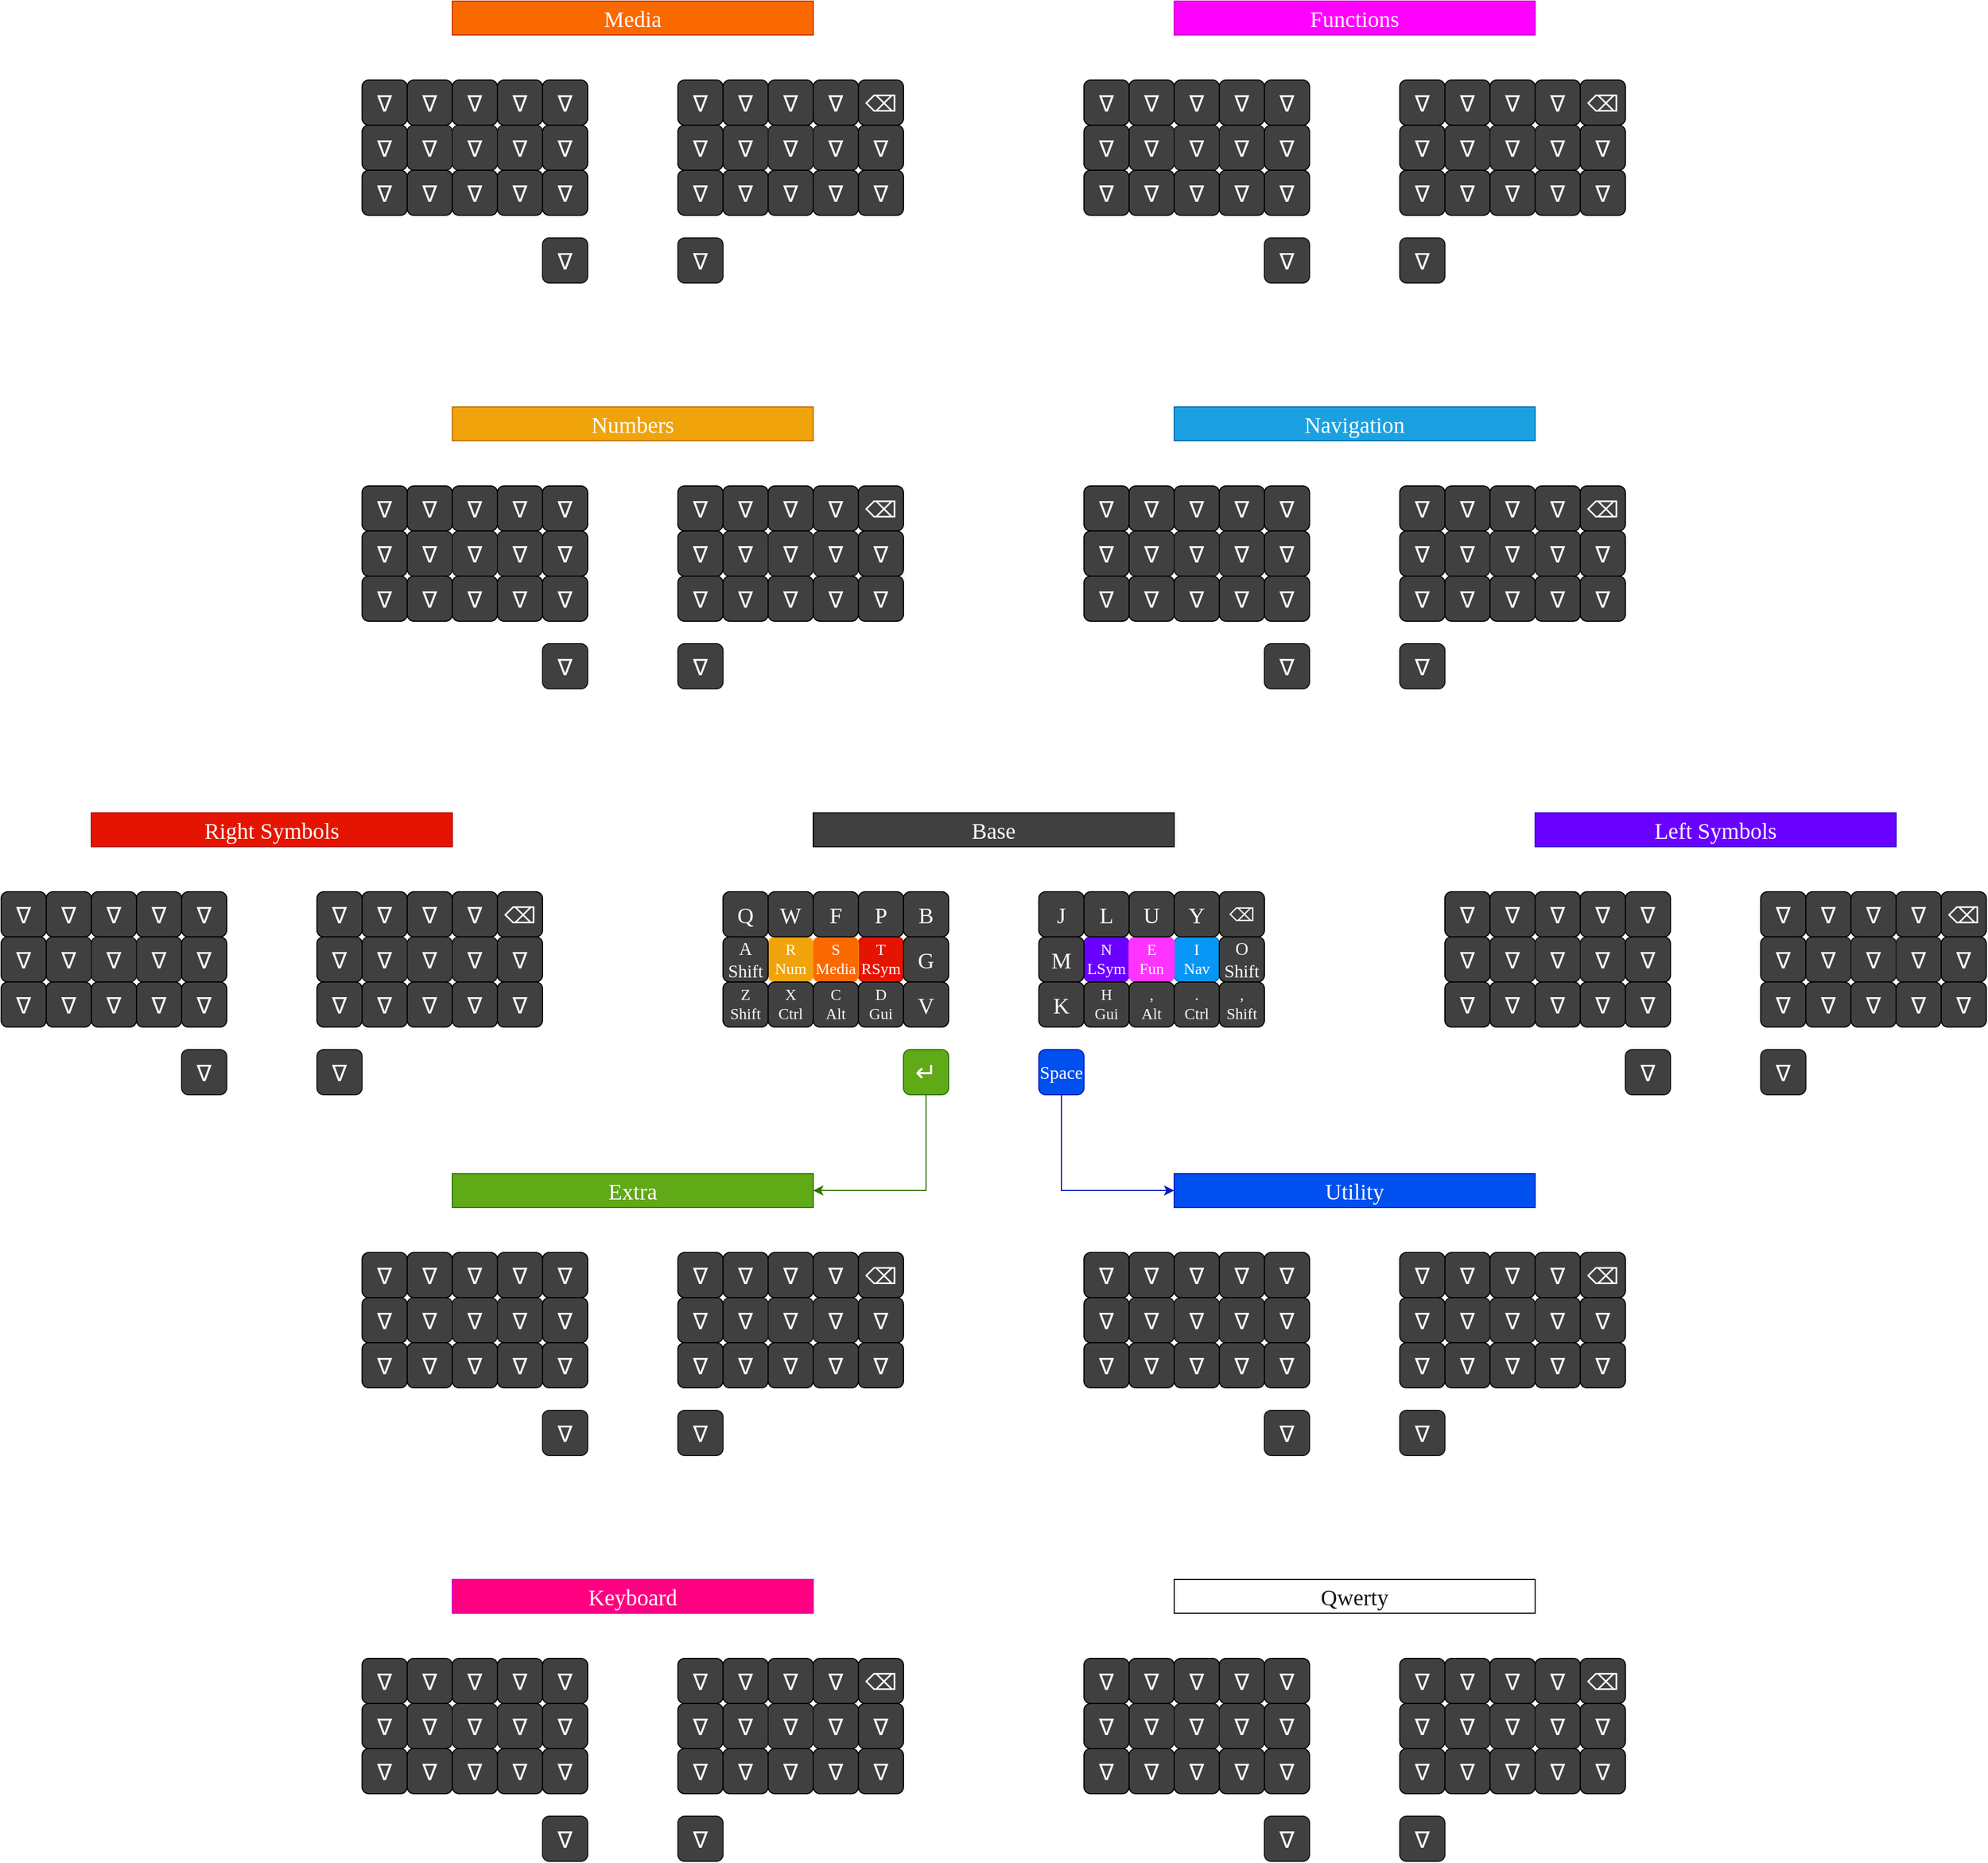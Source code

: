 <mxfile version="20.3.0" type="device"><diagram id="86JLNXpIwoVZeHLdjic7" name="Pagina-1"><mxGraphModel dx="2914" dy="2622" grid="1" gridSize="10" guides="1" tooltips="1" connect="1" arrows="1" fold="1" page="1" pageScale="1" pageWidth="827" pageHeight="1169" math="0" shadow="0"><root><mxCell id="0"/><mxCell id="1" parent="0"/><mxCell id="g0CbGYaeHlp_bq2QLsDL-2" value="Base" style="rounded=0;whiteSpace=wrap;html=1;fontSize=20;fillColor=#404040;glass=0;sketch=0;fontColor=#FFFFFF;fontFamily=Lucida Console;" vertex="1" parent="1"><mxGeometry x="240" y="-10" width="320" height="30" as="geometry"/></mxCell><mxCell id="g0CbGYaeHlp_bq2QLsDL-34" value="" style="group" vertex="1" connectable="0" parent="1"><mxGeometry x="160" y="60" width="480" height="180" as="geometry"/></mxCell><mxCell id="g0CbGYaeHlp_bq2QLsDL-1" value="R&lt;br style=&quot;font-size: 14px;&quot;&gt;Num" style="rounded=1;whiteSpace=wrap;html=1;fontSize=14;fillColor=#f0a30a;fontFamily=Tahoma;fontColor=#FFFFFF;rotation=0;strokeColor=#FFB366;verticalAlign=bottom;" vertex="1" parent="g0CbGYaeHlp_bq2QLsDL-34"><mxGeometry x="40" y="40" width="40" height="40" as="geometry"/></mxCell><mxCell id="g0CbGYaeHlp_bq2QLsDL-3" value="V" style="rounded=1;whiteSpace=wrap;html=1;fontSize=20;fillColor=#404040;fontFamily=Tahoma;fontColor=#FAFAFA;" vertex="1" parent="g0CbGYaeHlp_bq2QLsDL-34"><mxGeometry x="160" y="80" width="40" height="40" as="geometry"/></mxCell><mxCell id="g0CbGYaeHlp_bq2QLsDL-4" value="B" style="rounded=1;whiteSpace=wrap;html=1;fontSize=20;fillColor=#404040;fontFamily=Tahoma;fontColor=#FAFAFA;" vertex="1" parent="g0CbGYaeHlp_bq2QLsDL-34"><mxGeometry x="160" width="40" height="40" as="geometry"/></mxCell><mxCell id="g0CbGYaeHlp_bq2QLsDL-5" value="T&lt;br style=&quot;font-size: 14px;&quot;&gt;RSym" style="rounded=1;whiteSpace=wrap;html=1;fontSize=14;fillColor=#e51400;fontFamily=Tahoma;fontColor=#ffffff;strokeColor=#B20000;verticalAlign=bottom;" vertex="1" parent="g0CbGYaeHlp_bq2QLsDL-34"><mxGeometry x="120" y="40" width="40" height="40" as="geometry"/></mxCell><mxCell id="g0CbGYaeHlp_bq2QLsDL-6" value="G" style="rounded=1;whiteSpace=wrap;html=1;fontSize=20;fillColor=#404040;fontFamily=Tahoma;fontColor=#FAFAFA;" vertex="1" parent="g0CbGYaeHlp_bq2QLsDL-34"><mxGeometry x="160" y="40" width="40" height="40" as="geometry"/></mxCell><mxCell id="g0CbGYaeHlp_bq2QLsDL-7" value="W" style="rounded=1;whiteSpace=wrap;html=1;fontSize=20;fillColor=#404040;fontFamily=Tahoma;fontColor=#FAFAFA;rotation=0;" vertex="1" parent="g0CbGYaeHlp_bq2QLsDL-34"><mxGeometry x="40" width="40" height="40" as="geometry"/></mxCell><mxCell id="g0CbGYaeHlp_bq2QLsDL-8" value="S&lt;br style=&quot;font-size: 14px;&quot;&gt;Media" style="rounded=1;whiteSpace=wrap;html=1;fontSize=14;fillColor=#fa6800;fontFamily=Tahoma;fontColor=#FFFFFF;strokeColor=#FF8000;verticalAlign=bottom;" vertex="1" parent="g0CbGYaeHlp_bq2QLsDL-34"><mxGeometry x="80" y="40" width="40" height="40" as="geometry"/></mxCell><mxCell id="g0CbGYaeHlp_bq2QLsDL-9" value="D&lt;br style=&quot;font-size: 14px;&quot;&gt;Gui" style="rounded=1;whiteSpace=wrap;html=1;fontSize=14;fillColor=#404040;fontFamily=Tahoma;fontColor=#FAFAFA;verticalAlign=bottom;" vertex="1" parent="g0CbGYaeHlp_bq2QLsDL-34"><mxGeometry x="120" y="80" width="40" height="40" as="geometry"/></mxCell><mxCell id="g0CbGYaeHlp_bq2QLsDL-10" value="C&lt;br style=&quot;font-size: 14px;&quot;&gt;Alt" style="rounded=1;whiteSpace=wrap;html=1;fontSize=14;fillColor=#404040;fontFamily=Tahoma;fontColor=#FAFAFA;verticalAlign=bottom;" vertex="1" parent="g0CbGYaeHlp_bq2QLsDL-34"><mxGeometry x="80" y="80" width="40" height="40" as="geometry"/></mxCell><mxCell id="g0CbGYaeHlp_bq2QLsDL-11" value="X&lt;br style=&quot;font-size: 14px;&quot;&gt;Ctrl" style="rounded=1;whiteSpace=wrap;html=1;fontSize=14;fillColor=#404040;fontFamily=Tahoma;fontColor=#FAFAFA;rotation=0;verticalAlign=bottom;" vertex="1" parent="g0CbGYaeHlp_bq2QLsDL-34"><mxGeometry x="40" y="80" width="40" height="40" as="geometry"/></mxCell><mxCell id="g0CbGYaeHlp_bq2QLsDL-12" value="Z&lt;br style=&quot;font-size: 14px;&quot;&gt;Shift" style="rounded=1;whiteSpace=wrap;html=1;fontSize=14;fillColor=#404040;fontFamily=Tahoma;fontColor=#FAFAFA;rotation=0;verticalAlign=bottom;" vertex="1" parent="g0CbGYaeHlp_bq2QLsDL-34"><mxGeometry y="80" width="40" height="40" as="geometry"/></mxCell><mxCell id="g0CbGYaeHlp_bq2QLsDL-13" value="Q" style="rounded=1;whiteSpace=wrap;html=1;fontSize=20;fillColor=#404040;fontFamily=Tahoma;fontColor=#FAFAFA;rotation=0;" vertex="1" parent="g0CbGYaeHlp_bq2QLsDL-34"><mxGeometry width="40" height="40" as="geometry"/></mxCell><mxCell id="g0CbGYaeHlp_bq2QLsDL-14" value="A&lt;br style=&quot;font-size: 16px;&quot;&gt;Shift" style="rounded=1;whiteSpace=wrap;html=1;fontSize=16;fillColor=#404040;fontFamily=Tahoma;fontColor=#FAFAFA;rotation=0;" vertex="1" parent="g0CbGYaeHlp_bq2QLsDL-34"><mxGeometry y="40" width="40" height="40" as="geometry"/></mxCell><mxCell id="g0CbGYaeHlp_bq2QLsDL-15" value="&lt;span style=&quot;font-family: &amp;quot;segoe ui emoji&amp;quot;, &amp;quot;apple color emoji&amp;quot;, &amp;quot;noto color emoji&amp;quot;; font-size: 23px;&quot;&gt;↵&lt;/span&gt;" style="rounded=1;whiteSpace=wrap;html=1;fontSize=23;fillColor=#60a917;fontFamily=Tahoma;fontColor=#ffffff;rotation=0;strokeColor=#2D7600;" vertex="1" parent="g0CbGYaeHlp_bq2QLsDL-34"><mxGeometry x="160" y="140" width="40" height="40" as="geometry"/></mxCell><mxCell id="g0CbGYaeHlp_bq2QLsDL-16" value="I&lt;br style=&quot;font-size: 14px;&quot;&gt;Nav" style="rounded=1;whiteSpace=wrap;html=1;fontSize=14;fillColor=#0796F5;fontFamily=Tahoma;fontColor=#ffffff;rotation=0;flipV=0;flipH=0;direction=east;strokeColor=#006EAF;verticalAlign=bottom;" vertex="1" parent="g0CbGYaeHlp_bq2QLsDL-34"><mxGeometry x="400" y="40" width="40" height="40" as="geometry"/></mxCell><mxCell id="g0CbGYaeHlp_bq2QLsDL-17" value="K" style="rounded=1;whiteSpace=wrap;html=1;fontSize=20;fillColor=#404040;fontFamily=Tahoma;fontColor=#FAFAFA;flipV=0;flipH=0;direction=east;" vertex="1" parent="g0CbGYaeHlp_bq2QLsDL-34"><mxGeometry x="280" y="80" width="40" height="40" as="geometry"/></mxCell><mxCell id="g0CbGYaeHlp_bq2QLsDL-18" value="J" style="rounded=1;whiteSpace=wrap;html=1;fontSize=20;fillColor=#404040;fontFamily=Tahoma;fontColor=#FAFAFA;flipV=0;flipH=0;direction=east;" vertex="1" parent="g0CbGYaeHlp_bq2QLsDL-34"><mxGeometry x="280" width="40" height="40" as="geometry"/></mxCell><mxCell id="g0CbGYaeHlp_bq2QLsDL-19" value="N&lt;br style=&quot;font-size: 14px;&quot;&gt;LSym" style="rounded=1;whiteSpace=wrap;html=1;fontSize=14;fillColor=#6a00ff;fontFamily=Tahoma;fontColor=#ffffff;flipV=0;flipH=0;direction=east;strokeColor=#6600CC;verticalAlign=bottom;" vertex="1" parent="g0CbGYaeHlp_bq2QLsDL-34"><mxGeometry x="320" y="40" width="40" height="40" as="geometry"/></mxCell><mxCell id="g0CbGYaeHlp_bq2QLsDL-20" value="M" style="rounded=1;whiteSpace=wrap;html=1;fontSize=20;fillColor=#404040;fontFamily=Tahoma;fontColor=#FAFAFA;flipV=0;flipH=0;direction=east;" vertex="1" parent="g0CbGYaeHlp_bq2QLsDL-34"><mxGeometry x="280" y="40" width="40" height="40" as="geometry"/></mxCell><mxCell id="g0CbGYaeHlp_bq2QLsDL-21" value="E&lt;br style=&quot;font-size: 14px;&quot;&gt;Fun" style="rounded=1;whiteSpace=wrap;html=1;fontSize=14;fillColor=#FF33FF;fontFamily=Tahoma;fontColor=#ffffff;flipV=0;flipH=0;direction=east;strokeColor=#FF33FF;verticalAlign=bottom;" vertex="1" parent="g0CbGYaeHlp_bq2QLsDL-34"><mxGeometry x="360" y="40" width="40" height="40" as="geometry"/></mxCell><mxCell id="g0CbGYaeHlp_bq2QLsDL-22" value="H&lt;br style=&quot;font-size: 14px;&quot;&gt;Gui" style="rounded=1;whiteSpace=wrap;html=1;fontSize=14;fillColor=#404040;fontFamily=Tahoma;fontColor=#FAFAFA;flipV=0;flipH=0;direction=east;verticalAlign=bottom;" vertex="1" parent="g0CbGYaeHlp_bq2QLsDL-34"><mxGeometry x="320" y="80" width="40" height="40" as="geometry"/></mxCell><mxCell id="g0CbGYaeHlp_bq2QLsDL-23" value=",&lt;br style=&quot;font-size: 14px;&quot;&gt;Alt" style="rounded=1;whiteSpace=wrap;html=1;fontSize=14;fillColor=#404040;fontFamily=Tahoma;fontColor=#FAFAFA;flipV=0;flipH=0;direction=east;verticalAlign=bottom;" vertex="1" parent="g0CbGYaeHlp_bq2QLsDL-34"><mxGeometry x="360" y="80" width="40" height="40" as="geometry"/></mxCell><mxCell id="g0CbGYaeHlp_bq2QLsDL-24" value=".&lt;br style=&quot;font-size: 14px;&quot;&gt;Ctrl" style="rounded=1;whiteSpace=wrap;html=1;fontSize=14;fillColor=#404040;fontFamily=Tahoma;fontColor=#FAFAFA;rotation=0;flipV=0;flipH=0;direction=east;verticalAlign=bottom;" vertex="1" parent="g0CbGYaeHlp_bq2QLsDL-34"><mxGeometry x="400" y="80" width="40" height="40" as="geometry"/></mxCell><mxCell id="g0CbGYaeHlp_bq2QLsDL-25" value="&lt;br style=&quot;font-size: 14px;&quot;&gt;,&lt;br style=&quot;font-size: 14px;&quot;&gt;&lt;font style=&quot;font-size: 14px;&quot;&gt;Shift&lt;/font&gt;" style="rounded=1;whiteSpace=wrap;html=1;fontSize=14;fillColor=#404040;fontFamily=Tahoma;fontColor=#FAFAFA;rotation=0;flipV=0;flipH=0;direction=east;labelPosition=center;verticalLabelPosition=middle;align=center;verticalAlign=bottom;" vertex="1" parent="g0CbGYaeHlp_bq2QLsDL-34"><mxGeometry x="440" y="80" width="40" height="40" as="geometry"/></mxCell><mxCell id="g0CbGYaeHlp_bq2QLsDL-26" value="&lt;meta charset=&quot;utf-8&quot; style=&quot;font-size: 16px;&quot;&gt;&lt;span style=&quot;font-family: &amp;quot;segoe ui emoji&amp;quot;, &amp;quot;apple color emoji&amp;quot;, &amp;quot;noto color emoji&amp;quot;; font-size: 16px;&quot;&gt;⌫&lt;/span&gt;" style="rounded=1;whiteSpace=wrap;html=1;fontSize=16;fillColor=#404040;fontFamily=Tahoma;fontColor=#FAFAFA;rotation=0;flipV=0;flipH=0;direction=east;" vertex="1" parent="g0CbGYaeHlp_bq2QLsDL-34"><mxGeometry x="440" width="40" height="40" as="geometry"/></mxCell><mxCell id="g0CbGYaeHlp_bq2QLsDL-27" value="O&lt;br style=&quot;font-size: 16px;&quot;&gt;Shift" style="rounded=1;whiteSpace=wrap;html=1;fontSize=16;fillColor=#404040;fontFamily=Tahoma;fontColor=#FAFAFA;rotation=0;flipV=0;flipH=0;direction=east;" vertex="1" parent="g0CbGYaeHlp_bq2QLsDL-34"><mxGeometry x="440" y="40" width="40" height="40" as="geometry"/></mxCell><mxCell id="g0CbGYaeHlp_bq2QLsDL-28" value="Space" style="rounded=1;whiteSpace=wrap;html=1;fontSize=16;fillColor=#0050ef;fontFamily=Tahoma;fontColor=#ffffff;rotation=0;flipV=0;flipH=0;direction=east;strokeColor=#001DBC;" vertex="1" parent="g0CbGYaeHlp_bq2QLsDL-34"><mxGeometry x="280" y="140" width="40" height="40" as="geometry"/></mxCell><mxCell id="g0CbGYaeHlp_bq2QLsDL-29" value="F" style="rounded=1;whiteSpace=wrap;html=1;fontSize=20;fillColor=#404040;fontFamily=Tahoma;fontColor=#FAFAFA;" vertex="1" parent="g0CbGYaeHlp_bq2QLsDL-34"><mxGeometry x="80" width="40" height="40" as="geometry"/></mxCell><mxCell id="g0CbGYaeHlp_bq2QLsDL-30" value="P" style="rounded=1;whiteSpace=wrap;html=1;fontSize=20;fillColor=#404040;fontFamily=Tahoma;fontColor=#FAFAFA;" vertex="1" parent="g0CbGYaeHlp_bq2QLsDL-34"><mxGeometry x="120" width="40" height="40" as="geometry"/></mxCell><mxCell id="g0CbGYaeHlp_bq2QLsDL-31" value="L" style="rounded=1;whiteSpace=wrap;html=1;fontSize=20;fillColor=#404040;fontFamily=Tahoma;fontColor=#FAFAFA;flipV=0;flipH=0;direction=east;" vertex="1" parent="g0CbGYaeHlp_bq2QLsDL-34"><mxGeometry x="320" width="40" height="40" as="geometry"/></mxCell><mxCell id="g0CbGYaeHlp_bq2QLsDL-32" value="U" style="rounded=1;whiteSpace=wrap;html=1;fontSize=20;fillColor=#404040;fontFamily=Tahoma;fontColor=#FAFAFA;flipV=0;flipH=0;direction=east;" vertex="1" parent="g0CbGYaeHlp_bq2QLsDL-34"><mxGeometry x="360" width="40" height="40" as="geometry"/></mxCell><mxCell id="g0CbGYaeHlp_bq2QLsDL-33" value="Y" style="rounded=1;whiteSpace=wrap;html=1;fontSize=20;fillColor=#404040;fontFamily=Tahoma;fontColor=#FAFAFA;rotation=0;flipV=0;flipH=0;direction=east;" vertex="1" parent="g0CbGYaeHlp_bq2QLsDL-34"><mxGeometry x="400" width="40" height="40" as="geometry"/></mxCell><mxCell id="g0CbGYaeHlp_bq2QLsDL-105" value="" style="group" vertex="1" connectable="0" parent="1"><mxGeometry x="-160" y="310" width="480" height="250" as="geometry"/></mxCell><mxCell id="g0CbGYaeHlp_bq2QLsDL-35" value="Extra" style="rounded=0;whiteSpace=wrap;html=1;fontSize=20;fillColor=#60a917;glass=0;sketch=0;fontColor=#ffffff;fontFamily=Lucida Console;strokeColor=#2D7600;" vertex="1" parent="g0CbGYaeHlp_bq2QLsDL-105"><mxGeometry x="80" width="320" height="30" as="geometry"/></mxCell><mxCell id="g0CbGYaeHlp_bq2QLsDL-36" value="" style="group;fontSize=20;verticalAlign=middle;" vertex="1" connectable="0" parent="g0CbGYaeHlp_bq2QLsDL-105"><mxGeometry y="70" width="480" height="180" as="geometry"/></mxCell><mxCell id="g0CbGYaeHlp_bq2QLsDL-37" value="&lt;span style=&quot;color: rgb(250, 250, 250); font-family: Tahoma; font-size: 20px; font-style: normal; font-variant-ligatures: normal; font-variant-caps: normal; font-weight: 400; letter-spacing: normal; orphans: 2; text-align: center; text-indent: 0px; text-transform: none; widows: 2; word-spacing: 0px; -webkit-text-stroke-width: 0px; background-color: rgb(64, 64, 64); text-decoration-thickness: initial; text-decoration-style: initial; text-decoration-color: initial; float: none; display: inline !important;&quot;&gt;ᐁ&lt;/span&gt;" style="rounded=1;whiteSpace=wrap;html=1;fontSize=20;fillColor=#404040;fontFamily=Tahoma;fontColor=#FFFFFF;rotation=0;strokeColor=#171717;verticalAlign=middle;" vertex="1" parent="g0CbGYaeHlp_bq2QLsDL-36"><mxGeometry x="40" y="40" width="40" height="40" as="geometry"/></mxCell><mxCell id="g0CbGYaeHlp_bq2QLsDL-38" value="&lt;span style=&quot;color: rgb(250, 250, 250); font-family: Tahoma; font-size: 20px; font-style: normal; font-variant-ligatures: normal; font-variant-caps: normal; font-weight: 400; letter-spacing: normal; orphans: 2; text-align: center; text-indent: 0px; text-transform: none; widows: 2; word-spacing: 0px; -webkit-text-stroke-width: 0px; background-color: rgb(64, 64, 64); text-decoration-thickness: initial; text-decoration-style: initial; text-decoration-color: initial; float: none; display: inline !important;&quot;&gt;ᐁ&lt;/span&gt;" style="rounded=1;whiteSpace=wrap;html=1;fontSize=20;fillColor=#404040;fontFamily=Tahoma;fontColor=#FAFAFA;verticalAlign=middle;" vertex="1" parent="g0CbGYaeHlp_bq2QLsDL-36"><mxGeometry x="160" y="80" width="40" height="40" as="geometry"/></mxCell><mxCell id="g0CbGYaeHlp_bq2QLsDL-39" value="&lt;span style=&quot;color: rgb(250, 250, 250); font-family: Tahoma; font-size: 20px; font-style: normal; font-variant-ligatures: normal; font-variant-caps: normal; font-weight: 400; letter-spacing: normal; orphans: 2; text-align: center; text-indent: 0px; text-transform: none; widows: 2; word-spacing: 0px; -webkit-text-stroke-width: 0px; background-color: rgb(64, 64, 64); text-decoration-thickness: initial; text-decoration-style: initial; text-decoration-color: initial; float: none; display: inline !important;&quot;&gt;ᐁ&lt;/span&gt;" style="rounded=1;whiteSpace=wrap;html=1;fontSize=20;fillColor=#404040;fontFamily=Tahoma;fontColor=#FAFAFA;verticalAlign=middle;" vertex="1" parent="g0CbGYaeHlp_bq2QLsDL-36"><mxGeometry x="160" width="40" height="40" as="geometry"/></mxCell><mxCell id="g0CbGYaeHlp_bq2QLsDL-40" value="&lt;span style=&quot;color: rgb(250, 250, 250); font-family: Tahoma; font-size: 20px; font-style: normal; font-variant-ligatures: normal; font-variant-caps: normal; font-weight: 400; letter-spacing: normal; orphans: 2; text-align: center; text-indent: 0px; text-transform: none; widows: 2; word-spacing: 0px; -webkit-text-stroke-width: 0px; background-color: rgb(64, 64, 64); text-decoration-thickness: initial; text-decoration-style: initial; text-decoration-color: initial; float: none; display: inline !important;&quot;&gt;ᐁ&lt;/span&gt;" style="rounded=1;whiteSpace=wrap;html=1;fontSize=20;fillColor=#404040;fontFamily=Tahoma;fontColor=#ffffff;strokeColor=#171717;verticalAlign=middle;" vertex="1" parent="g0CbGYaeHlp_bq2QLsDL-36"><mxGeometry x="120" y="40" width="40" height="40" as="geometry"/></mxCell><mxCell id="g0CbGYaeHlp_bq2QLsDL-41" value="&lt;span style=&quot;color: rgb(250, 250, 250); font-family: Tahoma; font-size: 20px; font-style: normal; font-variant-ligatures: normal; font-variant-caps: normal; font-weight: 400; letter-spacing: normal; orphans: 2; text-align: center; text-indent: 0px; text-transform: none; widows: 2; word-spacing: 0px; -webkit-text-stroke-width: 0px; background-color: rgb(64, 64, 64); text-decoration-thickness: initial; text-decoration-style: initial; text-decoration-color: initial; float: none; display: inline !important;&quot;&gt;ᐁ&lt;/span&gt;" style="rounded=1;whiteSpace=wrap;html=1;fontSize=20;fillColor=#404040;fontFamily=Tahoma;fontColor=#FAFAFA;verticalAlign=middle;" vertex="1" parent="g0CbGYaeHlp_bq2QLsDL-36"><mxGeometry x="160" y="40" width="40" height="40" as="geometry"/></mxCell><mxCell id="g0CbGYaeHlp_bq2QLsDL-42" value="&lt;span style=&quot;color: rgb(250, 250, 250); font-family: Tahoma; font-size: 20px; font-style: normal; font-variant-ligatures: normal; font-variant-caps: normal; font-weight: 400; letter-spacing: normal; orphans: 2; text-align: center; text-indent: 0px; text-transform: none; widows: 2; word-spacing: 0px; -webkit-text-stroke-width: 0px; background-color: rgb(64, 64, 64); text-decoration-thickness: initial; text-decoration-style: initial; text-decoration-color: initial; float: none; display: inline !important;&quot;&gt;ᐁ&lt;/span&gt;" style="rounded=1;whiteSpace=wrap;html=1;fontSize=20;fillColor=#404040;fontFamily=Tahoma;fontColor=#FAFAFA;rotation=0;verticalAlign=middle;" vertex="1" parent="g0CbGYaeHlp_bq2QLsDL-36"><mxGeometry x="40" width="40" height="40" as="geometry"/></mxCell><mxCell id="g0CbGYaeHlp_bq2QLsDL-43" value="&lt;span style=&quot;color: rgb(250, 250, 250); font-family: Tahoma; font-size: 20px; font-style: normal; font-variant-ligatures: normal; font-variant-caps: normal; font-weight: 400; letter-spacing: normal; orphans: 2; text-align: center; text-indent: 0px; text-transform: none; widows: 2; word-spacing: 0px; -webkit-text-stroke-width: 0px; background-color: rgb(64, 64, 64); text-decoration-thickness: initial; text-decoration-style: initial; text-decoration-color: initial; float: none; display: inline !important;&quot;&gt;ᐁ&lt;/span&gt;" style="rounded=1;whiteSpace=wrap;html=1;fontSize=20;fillColor=#404040;fontFamily=Tahoma;fontColor=#FFFFFF;strokeColor=#171717;verticalAlign=middle;" vertex="1" parent="g0CbGYaeHlp_bq2QLsDL-36"><mxGeometry x="80" y="40" width="40" height="40" as="geometry"/></mxCell><mxCell id="g0CbGYaeHlp_bq2QLsDL-44" value="&lt;span style=&quot;color: rgb(250, 250, 250); font-family: Tahoma; font-size: 20px; font-style: normal; font-variant-ligatures: normal; font-variant-caps: normal; font-weight: 400; letter-spacing: normal; orphans: 2; text-align: center; text-indent: 0px; text-transform: none; widows: 2; word-spacing: 0px; -webkit-text-stroke-width: 0px; background-color: rgb(64, 64, 64); text-decoration-thickness: initial; text-decoration-style: initial; text-decoration-color: initial; float: none; display: inline !important;&quot;&gt;ᐁ&lt;/span&gt;" style="rounded=1;whiteSpace=wrap;html=1;fontSize=20;fillColor=#404040;fontFamily=Tahoma;fontColor=#FAFAFA;verticalAlign=middle;" vertex="1" parent="g0CbGYaeHlp_bq2QLsDL-36"><mxGeometry x="120" y="80" width="40" height="40" as="geometry"/></mxCell><mxCell id="g0CbGYaeHlp_bq2QLsDL-45" value="&lt;span style=&quot;color: rgb(250, 250, 250); font-family: Tahoma; font-size: 20px; font-style: normal; font-variant-ligatures: normal; font-variant-caps: normal; font-weight: 400; letter-spacing: normal; orphans: 2; text-align: center; text-indent: 0px; text-transform: none; widows: 2; word-spacing: 0px; -webkit-text-stroke-width: 0px; background-color: rgb(64, 64, 64); text-decoration-thickness: initial; text-decoration-style: initial; text-decoration-color: initial; float: none; display: inline !important;&quot;&gt;ᐁ&lt;/span&gt;" style="rounded=1;whiteSpace=wrap;html=1;fontSize=20;fillColor=#404040;fontFamily=Tahoma;fontColor=#FAFAFA;verticalAlign=middle;" vertex="1" parent="g0CbGYaeHlp_bq2QLsDL-36"><mxGeometry x="80" y="80" width="40" height="40" as="geometry"/></mxCell><mxCell id="g0CbGYaeHlp_bq2QLsDL-46" value="&lt;span style=&quot;color: rgb(250, 250, 250); font-family: Tahoma; font-size: 20px; font-style: normal; font-variant-ligatures: normal; font-variant-caps: normal; font-weight: 400; letter-spacing: normal; orphans: 2; text-align: center; text-indent: 0px; text-transform: none; widows: 2; word-spacing: 0px; -webkit-text-stroke-width: 0px; background-color: rgb(64, 64, 64); text-decoration-thickness: initial; text-decoration-style: initial; text-decoration-color: initial; float: none; display: inline !important;&quot;&gt;ᐁ&lt;/span&gt;" style="rounded=1;whiteSpace=wrap;html=1;fontSize=20;fillColor=#404040;fontFamily=Tahoma;fontColor=#FAFAFA;rotation=0;verticalAlign=middle;" vertex="1" parent="g0CbGYaeHlp_bq2QLsDL-36"><mxGeometry x="40" y="80" width="40" height="40" as="geometry"/></mxCell><mxCell id="g0CbGYaeHlp_bq2QLsDL-47" value="&lt;span style=&quot;color: rgb(250, 250, 250); font-family: Tahoma; font-size: 20px; font-style: normal; font-variant-ligatures: normal; font-variant-caps: normal; font-weight: 400; letter-spacing: normal; orphans: 2; text-align: center; text-indent: 0px; text-transform: none; widows: 2; word-spacing: 0px; -webkit-text-stroke-width: 0px; background-color: rgb(64, 64, 64); text-decoration-thickness: initial; text-decoration-style: initial; text-decoration-color: initial; float: none; display: inline !important;&quot;&gt;ᐁ&lt;/span&gt;" style="rounded=1;whiteSpace=wrap;html=1;fontSize=20;fillColor=#404040;fontFamily=Tahoma;fontColor=#FAFAFA;rotation=0;verticalAlign=middle;" vertex="1" parent="g0CbGYaeHlp_bq2QLsDL-36"><mxGeometry y="80" width="40" height="40" as="geometry"/></mxCell><mxCell id="g0CbGYaeHlp_bq2QLsDL-48" value="&lt;span style=&quot;color: rgb(250, 250, 250); font-family: Tahoma; font-size: 20px; font-style: normal; font-variant-ligatures: normal; font-variant-caps: normal; font-weight: 400; letter-spacing: normal; orphans: 2; text-align: center; text-indent: 0px; text-transform: none; widows: 2; word-spacing: 0px; -webkit-text-stroke-width: 0px; background-color: rgb(64, 64, 64); text-decoration-thickness: initial; text-decoration-style: initial; text-decoration-color: initial; float: none; display: inline !important;&quot;&gt;ᐁ&lt;/span&gt;" style="rounded=1;whiteSpace=wrap;html=1;fontSize=20;fillColor=#404040;fontFamily=Tahoma;fontColor=#FAFAFA;rotation=0;verticalAlign=middle;" vertex="1" parent="g0CbGYaeHlp_bq2QLsDL-36"><mxGeometry width="40" height="40" as="geometry"/></mxCell><mxCell id="g0CbGYaeHlp_bq2QLsDL-49" value="&lt;span style=&quot;color: rgb(250, 250, 250); font-family: Tahoma; font-size: 20px; font-style: normal; font-variant-ligatures: normal; font-variant-caps: normal; font-weight: 400; letter-spacing: normal; orphans: 2; text-align: center; text-indent: 0px; text-transform: none; widows: 2; word-spacing: 0px; -webkit-text-stroke-width: 0px; background-color: rgb(64, 64, 64); text-decoration-thickness: initial; text-decoration-style: initial; text-decoration-color: initial; float: none; display: inline !important;&quot;&gt;ᐁ&lt;/span&gt;" style="rounded=1;whiteSpace=wrap;html=1;fontSize=20;fillColor=#404040;fontFamily=Tahoma;fontColor=#FAFAFA;rotation=0;verticalAlign=middle;" vertex="1" parent="g0CbGYaeHlp_bq2QLsDL-36"><mxGeometry y="40" width="40" height="40" as="geometry"/></mxCell><mxCell id="g0CbGYaeHlp_bq2QLsDL-50" value="&lt;span style=&quot;color: rgb(250, 250, 250); font-family: Tahoma; font-size: 20px; font-style: normal; font-variant-ligatures: normal; font-variant-caps: normal; font-weight: 400; letter-spacing: normal; orphans: 2; text-align: center; text-indent: 0px; text-transform: none; widows: 2; word-spacing: 0px; -webkit-text-stroke-width: 0px; background-color: rgb(64, 64, 64); text-decoration-thickness: initial; text-decoration-style: initial; text-decoration-color: initial; float: none; display: inline !important;&quot;&gt;ᐁ&lt;/span&gt;" style="rounded=1;whiteSpace=wrap;html=1;fontSize=20;fillColor=#404040;fontFamily=Tahoma;fontColor=#ffffff;rotation=0;strokeColor=#171717;verticalAlign=middle;" vertex="1" parent="g0CbGYaeHlp_bq2QLsDL-36"><mxGeometry x="160" y="140" width="40" height="40" as="geometry"/></mxCell><mxCell id="g0CbGYaeHlp_bq2QLsDL-51" value="&lt;span style=&quot;color: rgb(250, 250, 250); background-color: rgb(64, 64, 64);&quot;&gt;ᐁ&lt;/span&gt;" style="rounded=1;whiteSpace=wrap;html=1;fontSize=20;fillColor=#404040;fontFamily=Tahoma;fontColor=#ffffff;rotation=0;flipV=0;flipH=0;direction=east;strokeColor=#171717;verticalAlign=middle;" vertex="1" parent="g0CbGYaeHlp_bq2QLsDL-36"><mxGeometry x="400" y="40" width="40" height="40" as="geometry"/></mxCell><mxCell id="g0CbGYaeHlp_bq2QLsDL-52" value="&lt;span style=&quot;color: rgb(250, 250, 250); font-family: Tahoma; font-size: 20px; font-style: normal; font-variant-ligatures: normal; font-variant-caps: normal; font-weight: 400; letter-spacing: normal; orphans: 2; text-align: center; text-indent: 0px; text-transform: none; widows: 2; word-spacing: 0px; -webkit-text-stroke-width: 0px; background-color: rgb(64, 64, 64); text-decoration-thickness: initial; text-decoration-style: initial; text-decoration-color: initial; float: none; display: inline !important;&quot;&gt;ᐁ&lt;/span&gt;" style="rounded=1;whiteSpace=wrap;html=1;fontSize=20;fillColor=#404040;fontFamily=Tahoma;fontColor=#FAFAFA;flipV=0;flipH=0;direction=east;verticalAlign=middle;" vertex="1" parent="g0CbGYaeHlp_bq2QLsDL-36"><mxGeometry x="280" y="80" width="40" height="40" as="geometry"/></mxCell><mxCell id="g0CbGYaeHlp_bq2QLsDL-53" value="&lt;span style=&quot;color: rgb(250, 250, 250); font-family: Tahoma; font-size: 20px; font-style: normal; font-variant-ligatures: normal; font-variant-caps: normal; font-weight: 400; letter-spacing: normal; orphans: 2; text-align: center; text-indent: 0px; text-transform: none; widows: 2; word-spacing: 0px; -webkit-text-stroke-width: 0px; background-color: rgb(64, 64, 64); text-decoration-thickness: initial; text-decoration-style: initial; text-decoration-color: initial; float: none; display: inline !important;&quot;&gt;ᐁ&lt;/span&gt;" style="rounded=1;whiteSpace=wrap;html=1;fontSize=20;fillColor=#404040;fontFamily=Tahoma;fontColor=#FAFAFA;flipV=0;flipH=0;direction=east;verticalAlign=middle;" vertex="1" parent="g0CbGYaeHlp_bq2QLsDL-36"><mxGeometry x="280" width="40" height="40" as="geometry"/></mxCell><mxCell id="g0CbGYaeHlp_bq2QLsDL-54" value="&lt;span style=&quot;color: rgb(250, 250, 250); font-family: Tahoma; font-size: 20px; font-style: normal; font-variant-ligatures: normal; font-variant-caps: normal; font-weight: 400; letter-spacing: normal; orphans: 2; text-align: center; text-indent: 0px; text-transform: none; widows: 2; word-spacing: 0px; -webkit-text-stroke-width: 0px; background-color: rgb(64, 64, 64); text-decoration-thickness: initial; text-decoration-style: initial; text-decoration-color: initial; float: none; display: inline !important;&quot;&gt;ᐁ&lt;/span&gt;" style="rounded=1;whiteSpace=wrap;html=1;fontSize=20;fillColor=#404040;fontFamily=Tahoma;fontColor=#ffffff;flipV=0;flipH=0;direction=east;strokeColor=#171717;verticalAlign=middle;" vertex="1" parent="g0CbGYaeHlp_bq2QLsDL-36"><mxGeometry x="320" y="40" width="40" height="40" as="geometry"/></mxCell><mxCell id="g0CbGYaeHlp_bq2QLsDL-55" value="&lt;span style=&quot;color: rgb(250, 250, 250); font-family: Tahoma; font-size: 20px; font-style: normal; font-variant-ligatures: normal; font-variant-caps: normal; font-weight: 400; letter-spacing: normal; orphans: 2; text-align: center; text-indent: 0px; text-transform: none; widows: 2; word-spacing: 0px; -webkit-text-stroke-width: 0px; background-color: rgb(64, 64, 64); text-decoration-thickness: initial; text-decoration-style: initial; text-decoration-color: initial; float: none; display: inline !important;&quot;&gt;ᐁ&lt;/span&gt;" style="rounded=1;whiteSpace=wrap;html=1;fontSize=20;fillColor=#404040;fontFamily=Tahoma;fontColor=#FAFAFA;flipV=0;flipH=0;direction=east;verticalAlign=middle;" vertex="1" parent="g0CbGYaeHlp_bq2QLsDL-36"><mxGeometry x="280" y="40" width="40" height="40" as="geometry"/></mxCell><mxCell id="g0CbGYaeHlp_bq2QLsDL-56" value="&lt;span style=&quot;color: rgb(250, 250, 250); font-family: Tahoma; font-size: 20px; font-style: normal; font-variant-ligatures: normal; font-variant-caps: normal; font-weight: 400; letter-spacing: normal; orphans: 2; text-align: center; text-indent: 0px; text-transform: none; widows: 2; word-spacing: 0px; -webkit-text-stroke-width: 0px; background-color: rgb(64, 64, 64); text-decoration-thickness: initial; text-decoration-style: initial; text-decoration-color: initial; float: none; display: inline !important;&quot;&gt;ᐁ&lt;/span&gt;" style="rounded=1;whiteSpace=wrap;html=1;fontSize=20;fillColor=#404040;fontFamily=Tahoma;fontColor=#ffffff;flipV=0;flipH=0;direction=east;strokeColor=#171717;verticalAlign=middle;" vertex="1" parent="g0CbGYaeHlp_bq2QLsDL-36"><mxGeometry x="360" y="40" width="40" height="40" as="geometry"/></mxCell><mxCell id="g0CbGYaeHlp_bq2QLsDL-57" value="&lt;span style=&quot;color: rgb(250, 250, 250); font-family: Tahoma; font-size: 20px; font-style: normal; font-variant-ligatures: normal; font-variant-caps: normal; font-weight: 400; letter-spacing: normal; orphans: 2; text-align: center; text-indent: 0px; text-transform: none; widows: 2; word-spacing: 0px; -webkit-text-stroke-width: 0px; background-color: rgb(64, 64, 64); text-decoration-thickness: initial; text-decoration-style: initial; text-decoration-color: initial; float: none; display: inline !important;&quot;&gt;ᐁ&lt;/span&gt;" style="rounded=1;whiteSpace=wrap;html=1;fontSize=20;fillColor=#404040;fontFamily=Tahoma;fontColor=#FAFAFA;flipV=0;flipH=0;direction=east;verticalAlign=middle;" vertex="1" parent="g0CbGYaeHlp_bq2QLsDL-36"><mxGeometry x="320" y="80" width="40" height="40" as="geometry"/></mxCell><mxCell id="g0CbGYaeHlp_bq2QLsDL-58" value="&lt;span style=&quot;color: rgb(250, 250, 250); font-family: Tahoma; font-size: 20px; font-style: normal; font-variant-ligatures: normal; font-variant-caps: normal; font-weight: 400; letter-spacing: normal; orphans: 2; text-align: center; text-indent: 0px; text-transform: none; widows: 2; word-spacing: 0px; -webkit-text-stroke-width: 0px; background-color: rgb(64, 64, 64); text-decoration-thickness: initial; text-decoration-style: initial; text-decoration-color: initial; float: none; display: inline !important;&quot;&gt;ᐁ&lt;/span&gt;" style="rounded=1;whiteSpace=wrap;html=1;fontSize=20;fillColor=#404040;fontFamily=Tahoma;fontColor=#FAFAFA;flipV=0;flipH=0;direction=east;verticalAlign=middle;" vertex="1" parent="g0CbGYaeHlp_bq2QLsDL-36"><mxGeometry x="360" y="80" width="40" height="40" as="geometry"/></mxCell><mxCell id="g0CbGYaeHlp_bq2QLsDL-59" value="&lt;span style=&quot;color: rgb(250, 250, 250); font-family: Tahoma; font-size: 20px; font-style: normal; font-variant-ligatures: normal; font-variant-caps: normal; font-weight: 400; letter-spacing: normal; orphans: 2; text-align: center; text-indent: 0px; text-transform: none; widows: 2; word-spacing: 0px; -webkit-text-stroke-width: 0px; background-color: rgb(64, 64, 64); text-decoration-thickness: initial; text-decoration-style: initial; text-decoration-color: initial; float: none; display: inline !important;&quot;&gt;ᐁ&lt;/span&gt;" style="rounded=1;whiteSpace=wrap;html=1;fontSize=20;fillColor=#404040;fontFamily=Tahoma;fontColor=#FAFAFA;rotation=0;flipV=0;flipH=0;direction=east;verticalAlign=middle;" vertex="1" parent="g0CbGYaeHlp_bq2QLsDL-36"><mxGeometry x="400" y="80" width="40" height="40" as="geometry"/></mxCell><mxCell id="g0CbGYaeHlp_bq2QLsDL-60" value="&lt;span style=&quot;color: rgb(250, 250, 250); font-family: Tahoma; font-size: 20px; font-style: normal; font-variant-ligatures: normal; font-variant-caps: normal; font-weight: 400; letter-spacing: normal; orphans: 2; text-align: center; text-indent: 0px; text-transform: none; widows: 2; word-spacing: 0px; -webkit-text-stroke-width: 0px; background-color: rgb(64, 64, 64); text-decoration-thickness: initial; text-decoration-style: initial; text-decoration-color: initial; float: none; display: inline !important;&quot;&gt;ᐁ&lt;/span&gt;" style="rounded=1;whiteSpace=wrap;html=1;fontSize=20;fillColor=#404040;fontFamily=Tahoma;fontColor=#FAFAFA;rotation=0;flipV=0;flipH=0;direction=east;labelPosition=center;verticalLabelPosition=middle;align=center;verticalAlign=middle;" vertex="1" parent="g0CbGYaeHlp_bq2QLsDL-36"><mxGeometry x="440" y="80" width="40" height="40" as="geometry"/></mxCell><mxCell id="g0CbGYaeHlp_bq2QLsDL-61" value="&lt;meta charset=&quot;utf-8&quot; style=&quot;font-size: 20px;&quot;&gt;&lt;span style=&quot;font-family: &amp;quot;segoe ui emoji&amp;quot;, &amp;quot;apple color emoji&amp;quot;, &amp;quot;noto color emoji&amp;quot;; font-size: 20px;&quot;&gt;⌫&lt;/span&gt;" style="rounded=1;whiteSpace=wrap;html=1;fontSize=20;fillColor=#404040;fontFamily=Tahoma;fontColor=#FAFAFA;rotation=0;flipV=0;flipH=0;direction=east;verticalAlign=middle;" vertex="1" parent="g0CbGYaeHlp_bq2QLsDL-36"><mxGeometry x="440" width="40" height="40" as="geometry"/></mxCell><mxCell id="g0CbGYaeHlp_bq2QLsDL-62" value="&lt;span style=&quot;color: rgb(250, 250, 250); font-family: Tahoma; font-size: 20px; font-style: normal; font-variant-ligatures: normal; font-variant-caps: normal; font-weight: 400; letter-spacing: normal; orphans: 2; text-align: center; text-indent: 0px; text-transform: none; widows: 2; word-spacing: 0px; -webkit-text-stroke-width: 0px; background-color: rgb(64, 64, 64); text-decoration-thickness: initial; text-decoration-style: initial; text-decoration-color: initial; float: none; display: inline !important;&quot;&gt;ᐁ&lt;/span&gt;" style="rounded=1;whiteSpace=wrap;html=1;fontSize=20;fillColor=#404040;fontFamily=Tahoma;fontColor=#FAFAFA;rotation=0;flipV=0;flipH=0;direction=east;verticalAlign=middle;" vertex="1" parent="g0CbGYaeHlp_bq2QLsDL-36"><mxGeometry x="440" y="40" width="40" height="40" as="geometry"/></mxCell><mxCell id="g0CbGYaeHlp_bq2QLsDL-63" value="&lt;span style=&quot;color: rgb(250, 250, 250); font-family: Tahoma; font-size: 20px; font-style: normal; font-variant-ligatures: normal; font-variant-caps: normal; font-weight: 400; letter-spacing: normal; orphans: 2; text-align: center; text-indent: 0px; text-transform: none; widows: 2; word-spacing: 0px; -webkit-text-stroke-width: 0px; background-color: rgb(64, 64, 64); text-decoration-thickness: initial; text-decoration-style: initial; text-decoration-color: initial; float: none; display: inline !important;&quot;&gt;ᐁ&lt;/span&gt;" style="rounded=1;whiteSpace=wrap;html=1;fontSize=20;fillColor=#404040;fontFamily=Tahoma;fontColor=#ffffff;rotation=0;flipV=0;flipH=0;direction=east;strokeColor=#171717;verticalAlign=middle;" vertex="1" parent="g0CbGYaeHlp_bq2QLsDL-36"><mxGeometry x="280" y="140" width="40" height="40" as="geometry"/></mxCell><mxCell id="g0CbGYaeHlp_bq2QLsDL-64" value="&lt;span style=&quot;color: rgb(250, 250, 250); font-family: Tahoma; font-size: 20px; font-style: normal; font-variant-ligatures: normal; font-variant-caps: normal; font-weight: 400; letter-spacing: normal; orphans: 2; text-align: center; text-indent: 0px; text-transform: none; widows: 2; word-spacing: 0px; -webkit-text-stroke-width: 0px; background-color: rgb(64, 64, 64); text-decoration-thickness: initial; text-decoration-style: initial; text-decoration-color: initial; float: none; display: inline !important;&quot;&gt;ᐁ&lt;/span&gt;" style="rounded=1;whiteSpace=wrap;html=1;fontSize=20;fillColor=#404040;fontFamily=Tahoma;fontColor=#FAFAFA;verticalAlign=middle;" vertex="1" parent="g0CbGYaeHlp_bq2QLsDL-36"><mxGeometry x="80" width="40" height="40" as="geometry"/></mxCell><mxCell id="g0CbGYaeHlp_bq2QLsDL-65" value="&lt;span style=&quot;color: rgb(250, 250, 250); font-family: Tahoma; font-size: 20px; font-style: normal; font-variant-ligatures: normal; font-variant-caps: normal; font-weight: 400; letter-spacing: normal; orphans: 2; text-align: center; text-indent: 0px; text-transform: none; widows: 2; word-spacing: 0px; -webkit-text-stroke-width: 0px; background-color: rgb(64, 64, 64); text-decoration-thickness: initial; text-decoration-style: initial; text-decoration-color: initial; float: none; display: inline !important;&quot;&gt;ᐁ&lt;/span&gt;" style="rounded=1;whiteSpace=wrap;html=1;fontSize=20;fillColor=#404040;fontFamily=Tahoma;fontColor=#FAFAFA;verticalAlign=middle;" vertex="1" parent="g0CbGYaeHlp_bq2QLsDL-36"><mxGeometry x="120" width="40" height="40" as="geometry"/></mxCell><mxCell id="g0CbGYaeHlp_bq2QLsDL-66" value="&lt;span style=&quot;color: rgb(250, 250, 250); font-family: Tahoma; font-size: 20px; font-style: normal; font-variant-ligatures: normal; font-variant-caps: normal; font-weight: 400; letter-spacing: normal; orphans: 2; text-align: center; text-indent: 0px; text-transform: none; widows: 2; word-spacing: 0px; -webkit-text-stroke-width: 0px; background-color: rgb(64, 64, 64); text-decoration-thickness: initial; text-decoration-style: initial; text-decoration-color: initial; float: none; display: inline !important;&quot;&gt;ᐁ&lt;/span&gt;" style="rounded=1;whiteSpace=wrap;html=1;fontSize=20;fillColor=#404040;fontFamily=Tahoma;fontColor=#FAFAFA;flipV=0;flipH=0;direction=east;verticalAlign=middle;" vertex="1" parent="g0CbGYaeHlp_bq2QLsDL-36"><mxGeometry x="320" width="40" height="40" as="geometry"/></mxCell><mxCell id="g0CbGYaeHlp_bq2QLsDL-67" value="&lt;span style=&quot;color: rgb(250, 250, 250); font-family: Tahoma; font-size: 20px; font-style: normal; font-variant-ligatures: normal; font-variant-caps: normal; font-weight: 400; letter-spacing: normal; orphans: 2; text-align: center; text-indent: 0px; text-transform: none; widows: 2; word-spacing: 0px; -webkit-text-stroke-width: 0px; background-color: rgb(64, 64, 64); text-decoration-thickness: initial; text-decoration-style: initial; text-decoration-color: initial; float: none; display: inline !important;&quot;&gt;ᐁ&lt;/span&gt;" style="rounded=1;whiteSpace=wrap;html=1;fontSize=20;fillColor=#404040;fontFamily=Tahoma;fontColor=#FAFAFA;flipV=0;flipH=0;direction=east;verticalAlign=middle;" vertex="1" parent="g0CbGYaeHlp_bq2QLsDL-36"><mxGeometry x="360" width="40" height="40" as="geometry"/></mxCell><mxCell id="g0CbGYaeHlp_bq2QLsDL-68" value="&lt;span style=&quot;color: rgb(250, 250, 250); font-family: Tahoma; font-size: 20px; font-style: normal; font-variant-ligatures: normal; font-variant-caps: normal; font-weight: 400; letter-spacing: normal; orphans: 2; text-align: center; text-indent: 0px; text-transform: none; widows: 2; word-spacing: 0px; -webkit-text-stroke-width: 0px; background-color: rgb(64, 64, 64); text-decoration-thickness: initial; text-decoration-style: initial; text-decoration-color: initial; float: none; display: inline !important;&quot;&gt;ᐁ&lt;/span&gt;" style="rounded=1;whiteSpace=wrap;html=1;fontSize=20;fillColor=#404040;fontFamily=Tahoma;fontColor=#FAFAFA;rotation=0;flipV=0;flipH=0;direction=east;verticalAlign=middle;" vertex="1" parent="g0CbGYaeHlp_bq2QLsDL-36"><mxGeometry x="400" width="40" height="40" as="geometry"/></mxCell><mxCell id="g0CbGYaeHlp_bq2QLsDL-106" value="" style="group" vertex="1" connectable="0" parent="1"><mxGeometry x="480" y="310" width="480" height="250" as="geometry"/></mxCell><mxCell id="g0CbGYaeHlp_bq2QLsDL-107" value="Utility" style="rounded=0;whiteSpace=wrap;html=1;fontSize=20;fillColor=#0050ef;glass=0;sketch=0;fontColor=#ffffff;fontFamily=Lucida Console;strokeColor=#001DBC;" vertex="1" parent="g0CbGYaeHlp_bq2QLsDL-106"><mxGeometry x="80" width="320" height="30" as="geometry"/></mxCell><mxCell id="g0CbGYaeHlp_bq2QLsDL-108" value="" style="group;fontSize=20;verticalAlign=middle;" vertex="1" connectable="0" parent="g0CbGYaeHlp_bq2QLsDL-106"><mxGeometry y="70" width="480" height="180" as="geometry"/></mxCell><mxCell id="g0CbGYaeHlp_bq2QLsDL-109" value="&lt;span style=&quot;color: rgb(250, 250, 250); font-family: Tahoma; font-size: 20px; font-style: normal; font-variant-ligatures: normal; font-variant-caps: normal; font-weight: 400; letter-spacing: normal; orphans: 2; text-align: center; text-indent: 0px; text-transform: none; widows: 2; word-spacing: 0px; -webkit-text-stroke-width: 0px; background-color: rgb(64, 64, 64); text-decoration-thickness: initial; text-decoration-style: initial; text-decoration-color: initial; float: none; display: inline !important;&quot;&gt;ᐁ&lt;/span&gt;" style="rounded=1;whiteSpace=wrap;html=1;fontSize=20;fillColor=#404040;fontFamily=Tahoma;fontColor=#FFFFFF;rotation=0;strokeColor=#171717;verticalAlign=middle;" vertex="1" parent="g0CbGYaeHlp_bq2QLsDL-108"><mxGeometry x="40" y="40" width="40" height="40" as="geometry"/></mxCell><mxCell id="g0CbGYaeHlp_bq2QLsDL-110" value="&lt;span style=&quot;color: rgb(250, 250, 250); font-family: Tahoma; font-size: 20px; font-style: normal; font-variant-ligatures: normal; font-variant-caps: normal; font-weight: 400; letter-spacing: normal; orphans: 2; text-align: center; text-indent: 0px; text-transform: none; widows: 2; word-spacing: 0px; -webkit-text-stroke-width: 0px; background-color: rgb(64, 64, 64); text-decoration-thickness: initial; text-decoration-style: initial; text-decoration-color: initial; float: none; display: inline !important;&quot;&gt;ᐁ&lt;/span&gt;" style="rounded=1;whiteSpace=wrap;html=1;fontSize=20;fillColor=#404040;fontFamily=Tahoma;fontColor=#FAFAFA;verticalAlign=middle;" vertex="1" parent="g0CbGYaeHlp_bq2QLsDL-108"><mxGeometry x="160" y="80" width="40" height="40" as="geometry"/></mxCell><mxCell id="g0CbGYaeHlp_bq2QLsDL-111" value="&lt;span style=&quot;color: rgb(250, 250, 250); font-family: Tahoma; font-size: 20px; font-style: normal; font-variant-ligatures: normal; font-variant-caps: normal; font-weight: 400; letter-spacing: normal; orphans: 2; text-align: center; text-indent: 0px; text-transform: none; widows: 2; word-spacing: 0px; -webkit-text-stroke-width: 0px; background-color: rgb(64, 64, 64); text-decoration-thickness: initial; text-decoration-style: initial; text-decoration-color: initial; float: none; display: inline !important;&quot;&gt;ᐁ&lt;/span&gt;" style="rounded=1;whiteSpace=wrap;html=1;fontSize=20;fillColor=#404040;fontFamily=Tahoma;fontColor=#FAFAFA;verticalAlign=middle;" vertex="1" parent="g0CbGYaeHlp_bq2QLsDL-108"><mxGeometry x="160" width="40" height="40" as="geometry"/></mxCell><mxCell id="g0CbGYaeHlp_bq2QLsDL-112" value="&lt;span style=&quot;color: rgb(250, 250, 250); font-family: Tahoma; font-size: 20px; font-style: normal; font-variant-ligatures: normal; font-variant-caps: normal; font-weight: 400; letter-spacing: normal; orphans: 2; text-align: center; text-indent: 0px; text-transform: none; widows: 2; word-spacing: 0px; -webkit-text-stroke-width: 0px; background-color: rgb(64, 64, 64); text-decoration-thickness: initial; text-decoration-style: initial; text-decoration-color: initial; float: none; display: inline !important;&quot;&gt;ᐁ&lt;/span&gt;" style="rounded=1;whiteSpace=wrap;html=1;fontSize=20;fillColor=#404040;fontFamily=Tahoma;fontColor=#ffffff;strokeColor=#171717;verticalAlign=middle;" vertex="1" parent="g0CbGYaeHlp_bq2QLsDL-108"><mxGeometry x="120" y="40" width="40" height="40" as="geometry"/></mxCell><mxCell id="g0CbGYaeHlp_bq2QLsDL-113" value="&lt;span style=&quot;color: rgb(250, 250, 250); font-family: Tahoma; font-size: 20px; font-style: normal; font-variant-ligatures: normal; font-variant-caps: normal; font-weight: 400; letter-spacing: normal; orphans: 2; text-align: center; text-indent: 0px; text-transform: none; widows: 2; word-spacing: 0px; -webkit-text-stroke-width: 0px; background-color: rgb(64, 64, 64); text-decoration-thickness: initial; text-decoration-style: initial; text-decoration-color: initial; float: none; display: inline !important;&quot;&gt;ᐁ&lt;/span&gt;" style="rounded=1;whiteSpace=wrap;html=1;fontSize=20;fillColor=#404040;fontFamily=Tahoma;fontColor=#FAFAFA;verticalAlign=middle;" vertex="1" parent="g0CbGYaeHlp_bq2QLsDL-108"><mxGeometry x="160" y="40" width="40" height="40" as="geometry"/></mxCell><mxCell id="g0CbGYaeHlp_bq2QLsDL-114" value="&lt;span style=&quot;color: rgb(250, 250, 250); font-family: Tahoma; font-size: 20px; font-style: normal; font-variant-ligatures: normal; font-variant-caps: normal; font-weight: 400; letter-spacing: normal; orphans: 2; text-align: center; text-indent: 0px; text-transform: none; widows: 2; word-spacing: 0px; -webkit-text-stroke-width: 0px; background-color: rgb(64, 64, 64); text-decoration-thickness: initial; text-decoration-style: initial; text-decoration-color: initial; float: none; display: inline !important;&quot;&gt;ᐁ&lt;/span&gt;" style="rounded=1;whiteSpace=wrap;html=1;fontSize=20;fillColor=#404040;fontFamily=Tahoma;fontColor=#FAFAFA;rotation=0;verticalAlign=middle;" vertex="1" parent="g0CbGYaeHlp_bq2QLsDL-108"><mxGeometry x="40" width="40" height="40" as="geometry"/></mxCell><mxCell id="g0CbGYaeHlp_bq2QLsDL-115" value="&lt;span style=&quot;color: rgb(250, 250, 250); font-family: Tahoma; font-size: 20px; font-style: normal; font-variant-ligatures: normal; font-variant-caps: normal; font-weight: 400; letter-spacing: normal; orphans: 2; text-align: center; text-indent: 0px; text-transform: none; widows: 2; word-spacing: 0px; -webkit-text-stroke-width: 0px; background-color: rgb(64, 64, 64); text-decoration-thickness: initial; text-decoration-style: initial; text-decoration-color: initial; float: none; display: inline !important;&quot;&gt;ᐁ&lt;/span&gt;" style="rounded=1;whiteSpace=wrap;html=1;fontSize=20;fillColor=#404040;fontFamily=Tahoma;fontColor=#FFFFFF;strokeColor=#171717;verticalAlign=middle;" vertex="1" parent="g0CbGYaeHlp_bq2QLsDL-108"><mxGeometry x="80" y="40" width="40" height="40" as="geometry"/></mxCell><mxCell id="g0CbGYaeHlp_bq2QLsDL-116" value="&lt;span style=&quot;color: rgb(250, 250, 250); font-family: Tahoma; font-size: 20px; font-style: normal; font-variant-ligatures: normal; font-variant-caps: normal; font-weight: 400; letter-spacing: normal; orphans: 2; text-align: center; text-indent: 0px; text-transform: none; widows: 2; word-spacing: 0px; -webkit-text-stroke-width: 0px; background-color: rgb(64, 64, 64); text-decoration-thickness: initial; text-decoration-style: initial; text-decoration-color: initial; float: none; display: inline !important;&quot;&gt;ᐁ&lt;/span&gt;" style="rounded=1;whiteSpace=wrap;html=1;fontSize=20;fillColor=#404040;fontFamily=Tahoma;fontColor=#FAFAFA;verticalAlign=middle;" vertex="1" parent="g0CbGYaeHlp_bq2QLsDL-108"><mxGeometry x="120" y="80" width="40" height="40" as="geometry"/></mxCell><mxCell id="g0CbGYaeHlp_bq2QLsDL-117" value="&lt;span style=&quot;color: rgb(250, 250, 250); font-family: Tahoma; font-size: 20px; font-style: normal; font-variant-ligatures: normal; font-variant-caps: normal; font-weight: 400; letter-spacing: normal; orphans: 2; text-align: center; text-indent: 0px; text-transform: none; widows: 2; word-spacing: 0px; -webkit-text-stroke-width: 0px; background-color: rgb(64, 64, 64); text-decoration-thickness: initial; text-decoration-style: initial; text-decoration-color: initial; float: none; display: inline !important;&quot;&gt;ᐁ&lt;/span&gt;" style="rounded=1;whiteSpace=wrap;html=1;fontSize=20;fillColor=#404040;fontFamily=Tahoma;fontColor=#FAFAFA;verticalAlign=middle;" vertex="1" parent="g0CbGYaeHlp_bq2QLsDL-108"><mxGeometry x="80" y="80" width="40" height="40" as="geometry"/></mxCell><mxCell id="g0CbGYaeHlp_bq2QLsDL-118" value="&lt;span style=&quot;color: rgb(250, 250, 250); font-family: Tahoma; font-size: 20px; font-style: normal; font-variant-ligatures: normal; font-variant-caps: normal; font-weight: 400; letter-spacing: normal; orphans: 2; text-align: center; text-indent: 0px; text-transform: none; widows: 2; word-spacing: 0px; -webkit-text-stroke-width: 0px; background-color: rgb(64, 64, 64); text-decoration-thickness: initial; text-decoration-style: initial; text-decoration-color: initial; float: none; display: inline !important;&quot;&gt;ᐁ&lt;/span&gt;" style="rounded=1;whiteSpace=wrap;html=1;fontSize=20;fillColor=#404040;fontFamily=Tahoma;fontColor=#FAFAFA;rotation=0;verticalAlign=middle;" vertex="1" parent="g0CbGYaeHlp_bq2QLsDL-108"><mxGeometry x="40" y="80" width="40" height="40" as="geometry"/></mxCell><mxCell id="g0CbGYaeHlp_bq2QLsDL-119" value="&lt;span style=&quot;color: rgb(250, 250, 250); font-family: Tahoma; font-size: 20px; font-style: normal; font-variant-ligatures: normal; font-variant-caps: normal; font-weight: 400; letter-spacing: normal; orphans: 2; text-align: center; text-indent: 0px; text-transform: none; widows: 2; word-spacing: 0px; -webkit-text-stroke-width: 0px; background-color: rgb(64, 64, 64); text-decoration-thickness: initial; text-decoration-style: initial; text-decoration-color: initial; float: none; display: inline !important;&quot;&gt;ᐁ&lt;/span&gt;" style="rounded=1;whiteSpace=wrap;html=1;fontSize=20;fillColor=#404040;fontFamily=Tahoma;fontColor=#FAFAFA;rotation=0;verticalAlign=middle;" vertex="1" parent="g0CbGYaeHlp_bq2QLsDL-108"><mxGeometry y="80" width="40" height="40" as="geometry"/></mxCell><mxCell id="g0CbGYaeHlp_bq2QLsDL-120" value="&lt;span style=&quot;color: rgb(250, 250, 250); font-family: Tahoma; font-size: 20px; font-style: normal; font-variant-ligatures: normal; font-variant-caps: normal; font-weight: 400; letter-spacing: normal; orphans: 2; text-align: center; text-indent: 0px; text-transform: none; widows: 2; word-spacing: 0px; -webkit-text-stroke-width: 0px; background-color: rgb(64, 64, 64); text-decoration-thickness: initial; text-decoration-style: initial; text-decoration-color: initial; float: none; display: inline !important;&quot;&gt;ᐁ&lt;/span&gt;" style="rounded=1;whiteSpace=wrap;html=1;fontSize=20;fillColor=#404040;fontFamily=Tahoma;fontColor=#FAFAFA;rotation=0;verticalAlign=middle;" vertex="1" parent="g0CbGYaeHlp_bq2QLsDL-108"><mxGeometry width="40" height="40" as="geometry"/></mxCell><mxCell id="g0CbGYaeHlp_bq2QLsDL-121" value="&lt;span style=&quot;color: rgb(250, 250, 250); font-family: Tahoma; font-size: 20px; font-style: normal; font-variant-ligatures: normal; font-variant-caps: normal; font-weight: 400; letter-spacing: normal; orphans: 2; text-align: center; text-indent: 0px; text-transform: none; widows: 2; word-spacing: 0px; -webkit-text-stroke-width: 0px; background-color: rgb(64, 64, 64); text-decoration-thickness: initial; text-decoration-style: initial; text-decoration-color: initial; float: none; display: inline !important;&quot;&gt;ᐁ&lt;/span&gt;" style="rounded=1;whiteSpace=wrap;html=1;fontSize=20;fillColor=#404040;fontFamily=Tahoma;fontColor=#FAFAFA;rotation=0;verticalAlign=middle;" vertex="1" parent="g0CbGYaeHlp_bq2QLsDL-108"><mxGeometry y="40" width="40" height="40" as="geometry"/></mxCell><mxCell id="g0CbGYaeHlp_bq2QLsDL-122" value="&lt;span style=&quot;color: rgb(250, 250, 250); font-family: Tahoma; font-size: 20px; font-style: normal; font-variant-ligatures: normal; font-variant-caps: normal; font-weight: 400; letter-spacing: normal; orphans: 2; text-align: center; text-indent: 0px; text-transform: none; widows: 2; word-spacing: 0px; -webkit-text-stroke-width: 0px; background-color: rgb(64, 64, 64); text-decoration-thickness: initial; text-decoration-style: initial; text-decoration-color: initial; float: none; display: inline !important;&quot;&gt;ᐁ&lt;/span&gt;" style="rounded=1;whiteSpace=wrap;html=1;fontSize=20;fillColor=#404040;fontFamily=Tahoma;fontColor=#ffffff;rotation=0;strokeColor=#171717;verticalAlign=middle;" vertex="1" parent="g0CbGYaeHlp_bq2QLsDL-108"><mxGeometry x="160" y="140" width="40" height="40" as="geometry"/></mxCell><mxCell id="g0CbGYaeHlp_bq2QLsDL-123" value="&lt;span style=&quot;color: rgb(250, 250, 250); background-color: rgb(64, 64, 64);&quot;&gt;ᐁ&lt;/span&gt;" style="rounded=1;whiteSpace=wrap;html=1;fontSize=20;fillColor=#404040;fontFamily=Tahoma;fontColor=#ffffff;rotation=0;flipV=0;flipH=0;direction=east;strokeColor=#171717;verticalAlign=middle;" vertex="1" parent="g0CbGYaeHlp_bq2QLsDL-108"><mxGeometry x="400" y="40" width="40" height="40" as="geometry"/></mxCell><mxCell id="g0CbGYaeHlp_bq2QLsDL-124" value="&lt;span style=&quot;color: rgb(250, 250, 250); font-family: Tahoma; font-size: 20px; font-style: normal; font-variant-ligatures: normal; font-variant-caps: normal; font-weight: 400; letter-spacing: normal; orphans: 2; text-align: center; text-indent: 0px; text-transform: none; widows: 2; word-spacing: 0px; -webkit-text-stroke-width: 0px; background-color: rgb(64, 64, 64); text-decoration-thickness: initial; text-decoration-style: initial; text-decoration-color: initial; float: none; display: inline !important;&quot;&gt;ᐁ&lt;/span&gt;" style="rounded=1;whiteSpace=wrap;html=1;fontSize=20;fillColor=#404040;fontFamily=Tahoma;fontColor=#FAFAFA;flipV=0;flipH=0;direction=east;verticalAlign=middle;" vertex="1" parent="g0CbGYaeHlp_bq2QLsDL-108"><mxGeometry x="280" y="80" width="40" height="40" as="geometry"/></mxCell><mxCell id="g0CbGYaeHlp_bq2QLsDL-125" value="&lt;span style=&quot;color: rgb(250, 250, 250); font-family: Tahoma; font-size: 20px; font-style: normal; font-variant-ligatures: normal; font-variant-caps: normal; font-weight: 400; letter-spacing: normal; orphans: 2; text-align: center; text-indent: 0px; text-transform: none; widows: 2; word-spacing: 0px; -webkit-text-stroke-width: 0px; background-color: rgb(64, 64, 64); text-decoration-thickness: initial; text-decoration-style: initial; text-decoration-color: initial; float: none; display: inline !important;&quot;&gt;ᐁ&lt;/span&gt;" style="rounded=1;whiteSpace=wrap;html=1;fontSize=20;fillColor=#404040;fontFamily=Tahoma;fontColor=#FAFAFA;flipV=0;flipH=0;direction=east;verticalAlign=middle;" vertex="1" parent="g0CbGYaeHlp_bq2QLsDL-108"><mxGeometry x="280" width="40" height="40" as="geometry"/></mxCell><mxCell id="g0CbGYaeHlp_bq2QLsDL-126" value="&lt;span style=&quot;color: rgb(250, 250, 250); font-family: Tahoma; font-size: 20px; font-style: normal; font-variant-ligatures: normal; font-variant-caps: normal; font-weight: 400; letter-spacing: normal; orphans: 2; text-align: center; text-indent: 0px; text-transform: none; widows: 2; word-spacing: 0px; -webkit-text-stroke-width: 0px; background-color: rgb(64, 64, 64); text-decoration-thickness: initial; text-decoration-style: initial; text-decoration-color: initial; float: none; display: inline !important;&quot;&gt;ᐁ&lt;/span&gt;" style="rounded=1;whiteSpace=wrap;html=1;fontSize=20;fillColor=#404040;fontFamily=Tahoma;fontColor=#ffffff;flipV=0;flipH=0;direction=east;strokeColor=#171717;verticalAlign=middle;" vertex="1" parent="g0CbGYaeHlp_bq2QLsDL-108"><mxGeometry x="320" y="40" width="40" height="40" as="geometry"/></mxCell><mxCell id="g0CbGYaeHlp_bq2QLsDL-127" value="&lt;span style=&quot;color: rgb(250, 250, 250); font-family: Tahoma; font-size: 20px; font-style: normal; font-variant-ligatures: normal; font-variant-caps: normal; font-weight: 400; letter-spacing: normal; orphans: 2; text-align: center; text-indent: 0px; text-transform: none; widows: 2; word-spacing: 0px; -webkit-text-stroke-width: 0px; background-color: rgb(64, 64, 64); text-decoration-thickness: initial; text-decoration-style: initial; text-decoration-color: initial; float: none; display: inline !important;&quot;&gt;ᐁ&lt;/span&gt;" style="rounded=1;whiteSpace=wrap;html=1;fontSize=20;fillColor=#404040;fontFamily=Tahoma;fontColor=#FAFAFA;flipV=0;flipH=0;direction=east;verticalAlign=middle;" vertex="1" parent="g0CbGYaeHlp_bq2QLsDL-108"><mxGeometry x="280" y="40" width="40" height="40" as="geometry"/></mxCell><mxCell id="g0CbGYaeHlp_bq2QLsDL-128" value="&lt;span style=&quot;color: rgb(250, 250, 250); font-family: Tahoma; font-size: 20px; font-style: normal; font-variant-ligatures: normal; font-variant-caps: normal; font-weight: 400; letter-spacing: normal; orphans: 2; text-align: center; text-indent: 0px; text-transform: none; widows: 2; word-spacing: 0px; -webkit-text-stroke-width: 0px; background-color: rgb(64, 64, 64); text-decoration-thickness: initial; text-decoration-style: initial; text-decoration-color: initial; float: none; display: inline !important;&quot;&gt;ᐁ&lt;/span&gt;" style="rounded=1;whiteSpace=wrap;html=1;fontSize=20;fillColor=#404040;fontFamily=Tahoma;fontColor=#ffffff;flipV=0;flipH=0;direction=east;strokeColor=#171717;verticalAlign=middle;" vertex="1" parent="g0CbGYaeHlp_bq2QLsDL-108"><mxGeometry x="360" y="40" width="40" height="40" as="geometry"/></mxCell><mxCell id="g0CbGYaeHlp_bq2QLsDL-129" value="&lt;span style=&quot;color: rgb(250, 250, 250); font-family: Tahoma; font-size: 20px; font-style: normal; font-variant-ligatures: normal; font-variant-caps: normal; font-weight: 400; letter-spacing: normal; orphans: 2; text-align: center; text-indent: 0px; text-transform: none; widows: 2; word-spacing: 0px; -webkit-text-stroke-width: 0px; background-color: rgb(64, 64, 64); text-decoration-thickness: initial; text-decoration-style: initial; text-decoration-color: initial; float: none; display: inline !important;&quot;&gt;ᐁ&lt;/span&gt;" style="rounded=1;whiteSpace=wrap;html=1;fontSize=20;fillColor=#404040;fontFamily=Tahoma;fontColor=#FAFAFA;flipV=0;flipH=0;direction=east;verticalAlign=middle;" vertex="1" parent="g0CbGYaeHlp_bq2QLsDL-108"><mxGeometry x="320" y="80" width="40" height="40" as="geometry"/></mxCell><mxCell id="g0CbGYaeHlp_bq2QLsDL-130" value="&lt;span style=&quot;color: rgb(250, 250, 250); font-family: Tahoma; font-size: 20px; font-style: normal; font-variant-ligatures: normal; font-variant-caps: normal; font-weight: 400; letter-spacing: normal; orphans: 2; text-align: center; text-indent: 0px; text-transform: none; widows: 2; word-spacing: 0px; -webkit-text-stroke-width: 0px; background-color: rgb(64, 64, 64); text-decoration-thickness: initial; text-decoration-style: initial; text-decoration-color: initial; float: none; display: inline !important;&quot;&gt;ᐁ&lt;/span&gt;" style="rounded=1;whiteSpace=wrap;html=1;fontSize=20;fillColor=#404040;fontFamily=Tahoma;fontColor=#FAFAFA;flipV=0;flipH=0;direction=east;verticalAlign=middle;" vertex="1" parent="g0CbGYaeHlp_bq2QLsDL-108"><mxGeometry x="360" y="80" width="40" height="40" as="geometry"/></mxCell><mxCell id="g0CbGYaeHlp_bq2QLsDL-131" value="&lt;span style=&quot;color: rgb(250, 250, 250); font-family: Tahoma; font-size: 20px; font-style: normal; font-variant-ligatures: normal; font-variant-caps: normal; font-weight: 400; letter-spacing: normal; orphans: 2; text-align: center; text-indent: 0px; text-transform: none; widows: 2; word-spacing: 0px; -webkit-text-stroke-width: 0px; background-color: rgb(64, 64, 64); text-decoration-thickness: initial; text-decoration-style: initial; text-decoration-color: initial; float: none; display: inline !important;&quot;&gt;ᐁ&lt;/span&gt;" style="rounded=1;whiteSpace=wrap;html=1;fontSize=20;fillColor=#404040;fontFamily=Tahoma;fontColor=#FAFAFA;rotation=0;flipV=0;flipH=0;direction=east;verticalAlign=middle;" vertex="1" parent="g0CbGYaeHlp_bq2QLsDL-108"><mxGeometry x="400" y="80" width="40" height="40" as="geometry"/></mxCell><mxCell id="g0CbGYaeHlp_bq2QLsDL-132" value="&lt;span style=&quot;color: rgb(250, 250, 250); font-family: Tahoma; font-size: 20px; font-style: normal; font-variant-ligatures: normal; font-variant-caps: normal; font-weight: 400; letter-spacing: normal; orphans: 2; text-align: center; text-indent: 0px; text-transform: none; widows: 2; word-spacing: 0px; -webkit-text-stroke-width: 0px; background-color: rgb(64, 64, 64); text-decoration-thickness: initial; text-decoration-style: initial; text-decoration-color: initial; float: none; display: inline !important;&quot;&gt;ᐁ&lt;/span&gt;" style="rounded=1;whiteSpace=wrap;html=1;fontSize=20;fillColor=#404040;fontFamily=Tahoma;fontColor=#FAFAFA;rotation=0;flipV=0;flipH=0;direction=east;labelPosition=center;verticalLabelPosition=middle;align=center;verticalAlign=middle;" vertex="1" parent="g0CbGYaeHlp_bq2QLsDL-108"><mxGeometry x="440" y="80" width="40" height="40" as="geometry"/></mxCell><mxCell id="g0CbGYaeHlp_bq2QLsDL-133" value="&lt;meta charset=&quot;utf-8&quot; style=&quot;font-size: 20px;&quot;&gt;&lt;span style=&quot;font-family: &amp;quot;segoe ui emoji&amp;quot;, &amp;quot;apple color emoji&amp;quot;, &amp;quot;noto color emoji&amp;quot;; font-size: 20px;&quot;&gt;⌫&lt;/span&gt;" style="rounded=1;whiteSpace=wrap;html=1;fontSize=20;fillColor=#404040;fontFamily=Tahoma;fontColor=#FAFAFA;rotation=0;flipV=0;flipH=0;direction=east;verticalAlign=middle;" vertex="1" parent="g0CbGYaeHlp_bq2QLsDL-108"><mxGeometry x="440" width="40" height="40" as="geometry"/></mxCell><mxCell id="g0CbGYaeHlp_bq2QLsDL-134" value="&lt;span style=&quot;color: rgb(250, 250, 250); font-family: Tahoma; font-size: 20px; font-style: normal; font-variant-ligatures: normal; font-variant-caps: normal; font-weight: 400; letter-spacing: normal; orphans: 2; text-align: center; text-indent: 0px; text-transform: none; widows: 2; word-spacing: 0px; -webkit-text-stroke-width: 0px; background-color: rgb(64, 64, 64); text-decoration-thickness: initial; text-decoration-style: initial; text-decoration-color: initial; float: none; display: inline !important;&quot;&gt;ᐁ&lt;/span&gt;" style="rounded=1;whiteSpace=wrap;html=1;fontSize=20;fillColor=#404040;fontFamily=Tahoma;fontColor=#FAFAFA;rotation=0;flipV=0;flipH=0;direction=east;verticalAlign=middle;" vertex="1" parent="g0CbGYaeHlp_bq2QLsDL-108"><mxGeometry x="440" y="40" width="40" height="40" as="geometry"/></mxCell><mxCell id="g0CbGYaeHlp_bq2QLsDL-135" value="&lt;span style=&quot;color: rgb(250, 250, 250); font-family: Tahoma; font-size: 20px; font-style: normal; font-variant-ligatures: normal; font-variant-caps: normal; font-weight: 400; letter-spacing: normal; orphans: 2; text-align: center; text-indent: 0px; text-transform: none; widows: 2; word-spacing: 0px; -webkit-text-stroke-width: 0px; background-color: rgb(64, 64, 64); text-decoration-thickness: initial; text-decoration-style: initial; text-decoration-color: initial; float: none; display: inline !important;&quot;&gt;ᐁ&lt;/span&gt;" style="rounded=1;whiteSpace=wrap;html=1;fontSize=20;fillColor=#404040;fontFamily=Tahoma;fontColor=#ffffff;rotation=0;flipV=0;flipH=0;direction=east;strokeColor=#171717;verticalAlign=middle;" vertex="1" parent="g0CbGYaeHlp_bq2QLsDL-108"><mxGeometry x="280" y="140" width="40" height="40" as="geometry"/></mxCell><mxCell id="g0CbGYaeHlp_bq2QLsDL-136" value="&lt;span style=&quot;color: rgb(250, 250, 250); font-family: Tahoma; font-size: 20px; font-style: normal; font-variant-ligatures: normal; font-variant-caps: normal; font-weight: 400; letter-spacing: normal; orphans: 2; text-align: center; text-indent: 0px; text-transform: none; widows: 2; word-spacing: 0px; -webkit-text-stroke-width: 0px; background-color: rgb(64, 64, 64); text-decoration-thickness: initial; text-decoration-style: initial; text-decoration-color: initial; float: none; display: inline !important;&quot;&gt;ᐁ&lt;/span&gt;" style="rounded=1;whiteSpace=wrap;html=1;fontSize=20;fillColor=#404040;fontFamily=Tahoma;fontColor=#FAFAFA;verticalAlign=middle;" vertex="1" parent="g0CbGYaeHlp_bq2QLsDL-108"><mxGeometry x="80" width="40" height="40" as="geometry"/></mxCell><mxCell id="g0CbGYaeHlp_bq2QLsDL-137" value="&lt;span style=&quot;color: rgb(250, 250, 250); font-family: Tahoma; font-size: 20px; font-style: normal; font-variant-ligatures: normal; font-variant-caps: normal; font-weight: 400; letter-spacing: normal; orphans: 2; text-align: center; text-indent: 0px; text-transform: none; widows: 2; word-spacing: 0px; -webkit-text-stroke-width: 0px; background-color: rgb(64, 64, 64); text-decoration-thickness: initial; text-decoration-style: initial; text-decoration-color: initial; float: none; display: inline !important;&quot;&gt;ᐁ&lt;/span&gt;" style="rounded=1;whiteSpace=wrap;html=1;fontSize=20;fillColor=#404040;fontFamily=Tahoma;fontColor=#FAFAFA;verticalAlign=middle;" vertex="1" parent="g0CbGYaeHlp_bq2QLsDL-108"><mxGeometry x="120" width="40" height="40" as="geometry"/></mxCell><mxCell id="g0CbGYaeHlp_bq2QLsDL-138" value="&lt;span style=&quot;color: rgb(250, 250, 250); font-family: Tahoma; font-size: 20px; font-style: normal; font-variant-ligatures: normal; font-variant-caps: normal; font-weight: 400; letter-spacing: normal; orphans: 2; text-align: center; text-indent: 0px; text-transform: none; widows: 2; word-spacing: 0px; -webkit-text-stroke-width: 0px; background-color: rgb(64, 64, 64); text-decoration-thickness: initial; text-decoration-style: initial; text-decoration-color: initial; float: none; display: inline !important;&quot;&gt;ᐁ&lt;/span&gt;" style="rounded=1;whiteSpace=wrap;html=1;fontSize=20;fillColor=#404040;fontFamily=Tahoma;fontColor=#FAFAFA;flipV=0;flipH=0;direction=east;verticalAlign=middle;" vertex="1" parent="g0CbGYaeHlp_bq2QLsDL-108"><mxGeometry x="320" width="40" height="40" as="geometry"/></mxCell><mxCell id="g0CbGYaeHlp_bq2QLsDL-139" value="&lt;span style=&quot;color: rgb(250, 250, 250); font-family: Tahoma; font-size: 20px; font-style: normal; font-variant-ligatures: normal; font-variant-caps: normal; font-weight: 400; letter-spacing: normal; orphans: 2; text-align: center; text-indent: 0px; text-transform: none; widows: 2; word-spacing: 0px; -webkit-text-stroke-width: 0px; background-color: rgb(64, 64, 64); text-decoration-thickness: initial; text-decoration-style: initial; text-decoration-color: initial; float: none; display: inline !important;&quot;&gt;ᐁ&lt;/span&gt;" style="rounded=1;whiteSpace=wrap;html=1;fontSize=20;fillColor=#404040;fontFamily=Tahoma;fontColor=#FAFAFA;flipV=0;flipH=0;direction=east;verticalAlign=middle;" vertex="1" parent="g0CbGYaeHlp_bq2QLsDL-108"><mxGeometry x="360" width="40" height="40" as="geometry"/></mxCell><mxCell id="g0CbGYaeHlp_bq2QLsDL-140" value="&lt;span style=&quot;color: rgb(250, 250, 250); font-family: Tahoma; font-size: 20px; font-style: normal; font-variant-ligatures: normal; font-variant-caps: normal; font-weight: 400; letter-spacing: normal; orphans: 2; text-align: center; text-indent: 0px; text-transform: none; widows: 2; word-spacing: 0px; -webkit-text-stroke-width: 0px; background-color: rgb(64, 64, 64); text-decoration-thickness: initial; text-decoration-style: initial; text-decoration-color: initial; float: none; display: inline !important;&quot;&gt;ᐁ&lt;/span&gt;" style="rounded=1;whiteSpace=wrap;html=1;fontSize=20;fillColor=#404040;fontFamily=Tahoma;fontColor=#FAFAFA;rotation=0;flipV=0;flipH=0;direction=east;verticalAlign=middle;" vertex="1" parent="g0CbGYaeHlp_bq2QLsDL-108"><mxGeometry x="400" width="40" height="40" as="geometry"/></mxCell><mxCell id="g0CbGYaeHlp_bq2QLsDL-141" style="edgeStyle=orthogonalEdgeStyle;rounded=0;orthogonalLoop=1;jettySize=auto;html=1;entryX=1;entryY=0.5;entryDx=0;entryDy=0;fontSize=20;exitX=0.5;exitY=1;exitDx=0;exitDy=0;fillColor=#60a917;strokeColor=#2D7600;" edge="1" parent="1" source="g0CbGYaeHlp_bq2QLsDL-15" target="g0CbGYaeHlp_bq2QLsDL-35"><mxGeometry relative="1" as="geometry"/></mxCell><mxCell id="g0CbGYaeHlp_bq2QLsDL-142" style="edgeStyle=orthogonalEdgeStyle;rounded=0;orthogonalLoop=1;jettySize=auto;html=1;entryX=0;entryY=0.5;entryDx=0;entryDy=0;fontSize=20;exitX=0.5;exitY=1;exitDx=0;exitDy=0;fillColor=#0050ef;strokeColor=#001DBC;" edge="1" parent="1" source="g0CbGYaeHlp_bq2QLsDL-28" target="g0CbGYaeHlp_bq2QLsDL-107"><mxGeometry relative="1" as="geometry"/></mxCell><mxCell id="g0CbGYaeHlp_bq2QLsDL-143" value="" style="group" vertex="1" connectable="0" parent="1"><mxGeometry x="800" y="-10" width="480" height="250" as="geometry"/></mxCell><mxCell id="g0CbGYaeHlp_bq2QLsDL-144" value="Left Symbols" style="rounded=0;whiteSpace=wrap;html=1;fontSize=20;fillColor=#6a00ff;glass=0;sketch=0;fontColor=#ffffff;fontFamily=Lucida Console;strokeColor=#3700CC;" vertex="1" parent="g0CbGYaeHlp_bq2QLsDL-143"><mxGeometry x="80" width="320" height="30" as="geometry"/></mxCell><mxCell id="g0CbGYaeHlp_bq2QLsDL-145" value="" style="group;fontSize=20;verticalAlign=middle;" vertex="1" connectable="0" parent="g0CbGYaeHlp_bq2QLsDL-143"><mxGeometry y="70" width="480" height="180" as="geometry"/></mxCell><mxCell id="g0CbGYaeHlp_bq2QLsDL-146" value="&lt;span style=&quot;color: rgb(250, 250, 250); font-family: Tahoma; font-size: 20px; font-style: normal; font-variant-ligatures: normal; font-variant-caps: normal; font-weight: 400; letter-spacing: normal; orphans: 2; text-align: center; text-indent: 0px; text-transform: none; widows: 2; word-spacing: 0px; -webkit-text-stroke-width: 0px; background-color: rgb(64, 64, 64); text-decoration-thickness: initial; text-decoration-style: initial; text-decoration-color: initial; float: none; display: inline !important;&quot;&gt;ᐁ&lt;/span&gt;" style="rounded=1;whiteSpace=wrap;html=1;fontSize=20;fillColor=#404040;fontFamily=Tahoma;fontColor=#FFFFFF;rotation=0;strokeColor=#171717;verticalAlign=middle;" vertex="1" parent="g0CbGYaeHlp_bq2QLsDL-145"><mxGeometry x="40" y="40" width="40" height="40" as="geometry"/></mxCell><mxCell id="g0CbGYaeHlp_bq2QLsDL-147" value="&lt;span style=&quot;color: rgb(250, 250, 250); font-family: Tahoma; font-size: 20px; font-style: normal; font-variant-ligatures: normal; font-variant-caps: normal; font-weight: 400; letter-spacing: normal; orphans: 2; text-align: center; text-indent: 0px; text-transform: none; widows: 2; word-spacing: 0px; -webkit-text-stroke-width: 0px; background-color: rgb(64, 64, 64); text-decoration-thickness: initial; text-decoration-style: initial; text-decoration-color: initial; float: none; display: inline !important;&quot;&gt;ᐁ&lt;/span&gt;" style="rounded=1;whiteSpace=wrap;html=1;fontSize=20;fillColor=#404040;fontFamily=Tahoma;fontColor=#FAFAFA;verticalAlign=middle;" vertex="1" parent="g0CbGYaeHlp_bq2QLsDL-145"><mxGeometry x="160" y="80" width="40" height="40" as="geometry"/></mxCell><mxCell id="g0CbGYaeHlp_bq2QLsDL-148" value="&lt;span style=&quot;color: rgb(250, 250, 250); font-family: Tahoma; font-size: 20px; font-style: normal; font-variant-ligatures: normal; font-variant-caps: normal; font-weight: 400; letter-spacing: normal; orphans: 2; text-align: center; text-indent: 0px; text-transform: none; widows: 2; word-spacing: 0px; -webkit-text-stroke-width: 0px; background-color: rgb(64, 64, 64); text-decoration-thickness: initial; text-decoration-style: initial; text-decoration-color: initial; float: none; display: inline !important;&quot;&gt;ᐁ&lt;/span&gt;" style="rounded=1;whiteSpace=wrap;html=1;fontSize=20;fillColor=#404040;fontFamily=Tahoma;fontColor=#FAFAFA;verticalAlign=middle;" vertex="1" parent="g0CbGYaeHlp_bq2QLsDL-145"><mxGeometry x="160" width="40" height="40" as="geometry"/></mxCell><mxCell id="g0CbGYaeHlp_bq2QLsDL-149" value="&lt;span style=&quot;color: rgb(250, 250, 250); font-family: Tahoma; font-size: 20px; font-style: normal; font-variant-ligatures: normal; font-variant-caps: normal; font-weight: 400; letter-spacing: normal; orphans: 2; text-align: center; text-indent: 0px; text-transform: none; widows: 2; word-spacing: 0px; -webkit-text-stroke-width: 0px; background-color: rgb(64, 64, 64); text-decoration-thickness: initial; text-decoration-style: initial; text-decoration-color: initial; float: none; display: inline !important;&quot;&gt;ᐁ&lt;/span&gt;" style="rounded=1;whiteSpace=wrap;html=1;fontSize=20;fillColor=#404040;fontFamily=Tahoma;fontColor=#ffffff;strokeColor=#171717;verticalAlign=middle;" vertex="1" parent="g0CbGYaeHlp_bq2QLsDL-145"><mxGeometry x="120" y="40" width="40" height="40" as="geometry"/></mxCell><mxCell id="g0CbGYaeHlp_bq2QLsDL-150" value="&lt;span style=&quot;color: rgb(250, 250, 250); font-family: Tahoma; font-size: 20px; font-style: normal; font-variant-ligatures: normal; font-variant-caps: normal; font-weight: 400; letter-spacing: normal; orphans: 2; text-align: center; text-indent: 0px; text-transform: none; widows: 2; word-spacing: 0px; -webkit-text-stroke-width: 0px; background-color: rgb(64, 64, 64); text-decoration-thickness: initial; text-decoration-style: initial; text-decoration-color: initial; float: none; display: inline !important;&quot;&gt;ᐁ&lt;/span&gt;" style="rounded=1;whiteSpace=wrap;html=1;fontSize=20;fillColor=#404040;fontFamily=Tahoma;fontColor=#FAFAFA;verticalAlign=middle;" vertex="1" parent="g0CbGYaeHlp_bq2QLsDL-145"><mxGeometry x="160" y="40" width="40" height="40" as="geometry"/></mxCell><mxCell id="g0CbGYaeHlp_bq2QLsDL-151" value="&lt;span style=&quot;color: rgb(250, 250, 250); font-family: Tahoma; font-size: 20px; font-style: normal; font-variant-ligatures: normal; font-variant-caps: normal; font-weight: 400; letter-spacing: normal; orphans: 2; text-align: center; text-indent: 0px; text-transform: none; widows: 2; word-spacing: 0px; -webkit-text-stroke-width: 0px; background-color: rgb(64, 64, 64); text-decoration-thickness: initial; text-decoration-style: initial; text-decoration-color: initial; float: none; display: inline !important;&quot;&gt;ᐁ&lt;/span&gt;" style="rounded=1;whiteSpace=wrap;html=1;fontSize=20;fillColor=#404040;fontFamily=Tahoma;fontColor=#FAFAFA;rotation=0;verticalAlign=middle;" vertex="1" parent="g0CbGYaeHlp_bq2QLsDL-145"><mxGeometry x="40" width="40" height="40" as="geometry"/></mxCell><mxCell id="g0CbGYaeHlp_bq2QLsDL-152" value="&lt;span style=&quot;color: rgb(250, 250, 250); font-family: Tahoma; font-size: 20px; font-style: normal; font-variant-ligatures: normal; font-variant-caps: normal; font-weight: 400; letter-spacing: normal; orphans: 2; text-align: center; text-indent: 0px; text-transform: none; widows: 2; word-spacing: 0px; -webkit-text-stroke-width: 0px; background-color: rgb(64, 64, 64); text-decoration-thickness: initial; text-decoration-style: initial; text-decoration-color: initial; float: none; display: inline !important;&quot;&gt;ᐁ&lt;/span&gt;" style="rounded=1;whiteSpace=wrap;html=1;fontSize=20;fillColor=#404040;fontFamily=Tahoma;fontColor=#FFFFFF;strokeColor=#171717;verticalAlign=middle;" vertex="1" parent="g0CbGYaeHlp_bq2QLsDL-145"><mxGeometry x="80" y="40" width="40" height="40" as="geometry"/></mxCell><mxCell id="g0CbGYaeHlp_bq2QLsDL-153" value="&lt;span style=&quot;color: rgb(250, 250, 250); font-family: Tahoma; font-size: 20px; font-style: normal; font-variant-ligatures: normal; font-variant-caps: normal; font-weight: 400; letter-spacing: normal; orphans: 2; text-align: center; text-indent: 0px; text-transform: none; widows: 2; word-spacing: 0px; -webkit-text-stroke-width: 0px; background-color: rgb(64, 64, 64); text-decoration-thickness: initial; text-decoration-style: initial; text-decoration-color: initial; float: none; display: inline !important;&quot;&gt;ᐁ&lt;/span&gt;" style="rounded=1;whiteSpace=wrap;html=1;fontSize=20;fillColor=#404040;fontFamily=Tahoma;fontColor=#FAFAFA;verticalAlign=middle;" vertex="1" parent="g0CbGYaeHlp_bq2QLsDL-145"><mxGeometry x="120" y="80" width="40" height="40" as="geometry"/></mxCell><mxCell id="g0CbGYaeHlp_bq2QLsDL-154" value="&lt;span style=&quot;color: rgb(250, 250, 250); font-family: Tahoma; font-size: 20px; font-style: normal; font-variant-ligatures: normal; font-variant-caps: normal; font-weight: 400; letter-spacing: normal; orphans: 2; text-align: center; text-indent: 0px; text-transform: none; widows: 2; word-spacing: 0px; -webkit-text-stroke-width: 0px; background-color: rgb(64, 64, 64); text-decoration-thickness: initial; text-decoration-style: initial; text-decoration-color: initial; float: none; display: inline !important;&quot;&gt;ᐁ&lt;/span&gt;" style="rounded=1;whiteSpace=wrap;html=1;fontSize=20;fillColor=#404040;fontFamily=Tahoma;fontColor=#FAFAFA;verticalAlign=middle;" vertex="1" parent="g0CbGYaeHlp_bq2QLsDL-145"><mxGeometry x="80" y="80" width="40" height="40" as="geometry"/></mxCell><mxCell id="g0CbGYaeHlp_bq2QLsDL-155" value="&lt;span style=&quot;color: rgb(250, 250, 250); font-family: Tahoma; font-size: 20px; font-style: normal; font-variant-ligatures: normal; font-variant-caps: normal; font-weight: 400; letter-spacing: normal; orphans: 2; text-align: center; text-indent: 0px; text-transform: none; widows: 2; word-spacing: 0px; -webkit-text-stroke-width: 0px; background-color: rgb(64, 64, 64); text-decoration-thickness: initial; text-decoration-style: initial; text-decoration-color: initial; float: none; display: inline !important;&quot;&gt;ᐁ&lt;/span&gt;" style="rounded=1;whiteSpace=wrap;html=1;fontSize=20;fillColor=#404040;fontFamily=Tahoma;fontColor=#FAFAFA;rotation=0;verticalAlign=middle;" vertex="1" parent="g0CbGYaeHlp_bq2QLsDL-145"><mxGeometry x="40" y="80" width="40" height="40" as="geometry"/></mxCell><mxCell id="g0CbGYaeHlp_bq2QLsDL-156" value="&lt;span style=&quot;color: rgb(250, 250, 250); font-family: Tahoma; font-size: 20px; font-style: normal; font-variant-ligatures: normal; font-variant-caps: normal; font-weight: 400; letter-spacing: normal; orphans: 2; text-align: center; text-indent: 0px; text-transform: none; widows: 2; word-spacing: 0px; -webkit-text-stroke-width: 0px; background-color: rgb(64, 64, 64); text-decoration-thickness: initial; text-decoration-style: initial; text-decoration-color: initial; float: none; display: inline !important;&quot;&gt;ᐁ&lt;/span&gt;" style="rounded=1;whiteSpace=wrap;html=1;fontSize=20;fillColor=#404040;fontFamily=Tahoma;fontColor=#FAFAFA;rotation=0;verticalAlign=middle;" vertex="1" parent="g0CbGYaeHlp_bq2QLsDL-145"><mxGeometry y="80" width="40" height="40" as="geometry"/></mxCell><mxCell id="g0CbGYaeHlp_bq2QLsDL-157" value="&lt;span style=&quot;color: rgb(250, 250, 250); font-family: Tahoma; font-size: 20px; font-style: normal; font-variant-ligatures: normal; font-variant-caps: normal; font-weight: 400; letter-spacing: normal; orphans: 2; text-align: center; text-indent: 0px; text-transform: none; widows: 2; word-spacing: 0px; -webkit-text-stroke-width: 0px; background-color: rgb(64, 64, 64); text-decoration-thickness: initial; text-decoration-style: initial; text-decoration-color: initial; float: none; display: inline !important;&quot;&gt;ᐁ&lt;/span&gt;" style="rounded=1;whiteSpace=wrap;html=1;fontSize=20;fillColor=#404040;fontFamily=Tahoma;fontColor=#FAFAFA;rotation=0;verticalAlign=middle;" vertex="1" parent="g0CbGYaeHlp_bq2QLsDL-145"><mxGeometry width="40" height="40" as="geometry"/></mxCell><mxCell id="g0CbGYaeHlp_bq2QLsDL-158" value="&lt;span style=&quot;color: rgb(250, 250, 250); font-family: Tahoma; font-size: 20px; font-style: normal; font-variant-ligatures: normal; font-variant-caps: normal; font-weight: 400; letter-spacing: normal; orphans: 2; text-align: center; text-indent: 0px; text-transform: none; widows: 2; word-spacing: 0px; -webkit-text-stroke-width: 0px; background-color: rgb(64, 64, 64); text-decoration-thickness: initial; text-decoration-style: initial; text-decoration-color: initial; float: none; display: inline !important;&quot;&gt;ᐁ&lt;/span&gt;" style="rounded=1;whiteSpace=wrap;html=1;fontSize=20;fillColor=#404040;fontFamily=Tahoma;fontColor=#FAFAFA;rotation=0;verticalAlign=middle;" vertex="1" parent="g0CbGYaeHlp_bq2QLsDL-145"><mxGeometry y="40" width="40" height="40" as="geometry"/></mxCell><mxCell id="g0CbGYaeHlp_bq2QLsDL-159" value="&lt;span style=&quot;color: rgb(250, 250, 250); font-family: Tahoma; font-size: 20px; font-style: normal; font-variant-ligatures: normal; font-variant-caps: normal; font-weight: 400; letter-spacing: normal; orphans: 2; text-align: center; text-indent: 0px; text-transform: none; widows: 2; word-spacing: 0px; -webkit-text-stroke-width: 0px; background-color: rgb(64, 64, 64); text-decoration-thickness: initial; text-decoration-style: initial; text-decoration-color: initial; float: none; display: inline !important;&quot;&gt;ᐁ&lt;/span&gt;" style="rounded=1;whiteSpace=wrap;html=1;fontSize=20;fillColor=#404040;fontFamily=Tahoma;fontColor=#ffffff;rotation=0;strokeColor=#171717;verticalAlign=middle;" vertex="1" parent="g0CbGYaeHlp_bq2QLsDL-145"><mxGeometry x="160" y="140" width="40" height="40" as="geometry"/></mxCell><mxCell id="g0CbGYaeHlp_bq2QLsDL-160" value="&lt;span style=&quot;color: rgb(250, 250, 250); background-color: rgb(64, 64, 64);&quot;&gt;ᐁ&lt;/span&gt;" style="rounded=1;whiteSpace=wrap;html=1;fontSize=20;fillColor=#404040;fontFamily=Tahoma;fontColor=#ffffff;rotation=0;flipV=0;flipH=0;direction=east;strokeColor=#171717;verticalAlign=middle;" vertex="1" parent="g0CbGYaeHlp_bq2QLsDL-145"><mxGeometry x="400" y="40" width="40" height="40" as="geometry"/></mxCell><mxCell id="g0CbGYaeHlp_bq2QLsDL-161" value="&lt;span style=&quot;color: rgb(250, 250, 250); font-family: Tahoma; font-size: 20px; font-style: normal; font-variant-ligatures: normal; font-variant-caps: normal; font-weight: 400; letter-spacing: normal; orphans: 2; text-align: center; text-indent: 0px; text-transform: none; widows: 2; word-spacing: 0px; -webkit-text-stroke-width: 0px; background-color: rgb(64, 64, 64); text-decoration-thickness: initial; text-decoration-style: initial; text-decoration-color: initial; float: none; display: inline !important;&quot;&gt;ᐁ&lt;/span&gt;" style="rounded=1;whiteSpace=wrap;html=1;fontSize=20;fillColor=#404040;fontFamily=Tahoma;fontColor=#FAFAFA;flipV=0;flipH=0;direction=east;verticalAlign=middle;" vertex="1" parent="g0CbGYaeHlp_bq2QLsDL-145"><mxGeometry x="280" y="80" width="40" height="40" as="geometry"/></mxCell><mxCell id="g0CbGYaeHlp_bq2QLsDL-162" value="&lt;span style=&quot;color: rgb(250, 250, 250); font-family: Tahoma; font-size: 20px; font-style: normal; font-variant-ligatures: normal; font-variant-caps: normal; font-weight: 400; letter-spacing: normal; orphans: 2; text-align: center; text-indent: 0px; text-transform: none; widows: 2; word-spacing: 0px; -webkit-text-stroke-width: 0px; background-color: rgb(64, 64, 64); text-decoration-thickness: initial; text-decoration-style: initial; text-decoration-color: initial; float: none; display: inline !important;&quot;&gt;ᐁ&lt;/span&gt;" style="rounded=1;whiteSpace=wrap;html=1;fontSize=20;fillColor=#404040;fontFamily=Tahoma;fontColor=#FAFAFA;flipV=0;flipH=0;direction=east;verticalAlign=middle;" vertex="1" parent="g0CbGYaeHlp_bq2QLsDL-145"><mxGeometry x="280" width="40" height="40" as="geometry"/></mxCell><mxCell id="g0CbGYaeHlp_bq2QLsDL-163" value="&lt;span style=&quot;color: rgb(250, 250, 250); font-family: Tahoma; font-size: 20px; font-style: normal; font-variant-ligatures: normal; font-variant-caps: normal; font-weight: 400; letter-spacing: normal; orphans: 2; text-align: center; text-indent: 0px; text-transform: none; widows: 2; word-spacing: 0px; -webkit-text-stroke-width: 0px; background-color: rgb(64, 64, 64); text-decoration-thickness: initial; text-decoration-style: initial; text-decoration-color: initial; float: none; display: inline !important;&quot;&gt;ᐁ&lt;/span&gt;" style="rounded=1;whiteSpace=wrap;html=1;fontSize=20;fillColor=#404040;fontFamily=Tahoma;fontColor=#ffffff;flipV=0;flipH=0;direction=east;strokeColor=#171717;verticalAlign=middle;" vertex="1" parent="g0CbGYaeHlp_bq2QLsDL-145"><mxGeometry x="320" y="40" width="40" height="40" as="geometry"/></mxCell><mxCell id="g0CbGYaeHlp_bq2QLsDL-164" value="&lt;span style=&quot;color: rgb(250, 250, 250); font-family: Tahoma; font-size: 20px; font-style: normal; font-variant-ligatures: normal; font-variant-caps: normal; font-weight: 400; letter-spacing: normal; orphans: 2; text-align: center; text-indent: 0px; text-transform: none; widows: 2; word-spacing: 0px; -webkit-text-stroke-width: 0px; background-color: rgb(64, 64, 64); text-decoration-thickness: initial; text-decoration-style: initial; text-decoration-color: initial; float: none; display: inline !important;&quot;&gt;ᐁ&lt;/span&gt;" style="rounded=1;whiteSpace=wrap;html=1;fontSize=20;fillColor=#404040;fontFamily=Tahoma;fontColor=#FAFAFA;flipV=0;flipH=0;direction=east;verticalAlign=middle;" vertex="1" parent="g0CbGYaeHlp_bq2QLsDL-145"><mxGeometry x="280" y="40" width="40" height="40" as="geometry"/></mxCell><mxCell id="g0CbGYaeHlp_bq2QLsDL-165" value="&lt;span style=&quot;color: rgb(250, 250, 250); font-family: Tahoma; font-size: 20px; font-style: normal; font-variant-ligatures: normal; font-variant-caps: normal; font-weight: 400; letter-spacing: normal; orphans: 2; text-align: center; text-indent: 0px; text-transform: none; widows: 2; word-spacing: 0px; -webkit-text-stroke-width: 0px; background-color: rgb(64, 64, 64); text-decoration-thickness: initial; text-decoration-style: initial; text-decoration-color: initial; float: none; display: inline !important;&quot;&gt;ᐁ&lt;/span&gt;" style="rounded=1;whiteSpace=wrap;html=1;fontSize=20;fillColor=#404040;fontFamily=Tahoma;fontColor=#ffffff;flipV=0;flipH=0;direction=east;strokeColor=#171717;verticalAlign=middle;" vertex="1" parent="g0CbGYaeHlp_bq2QLsDL-145"><mxGeometry x="360" y="40" width="40" height="40" as="geometry"/></mxCell><mxCell id="g0CbGYaeHlp_bq2QLsDL-166" value="&lt;span style=&quot;color: rgb(250, 250, 250); font-family: Tahoma; font-size: 20px; font-style: normal; font-variant-ligatures: normal; font-variant-caps: normal; font-weight: 400; letter-spacing: normal; orphans: 2; text-align: center; text-indent: 0px; text-transform: none; widows: 2; word-spacing: 0px; -webkit-text-stroke-width: 0px; background-color: rgb(64, 64, 64); text-decoration-thickness: initial; text-decoration-style: initial; text-decoration-color: initial; float: none; display: inline !important;&quot;&gt;ᐁ&lt;/span&gt;" style="rounded=1;whiteSpace=wrap;html=1;fontSize=20;fillColor=#404040;fontFamily=Tahoma;fontColor=#FAFAFA;flipV=0;flipH=0;direction=east;verticalAlign=middle;" vertex="1" parent="g0CbGYaeHlp_bq2QLsDL-145"><mxGeometry x="320" y="80" width="40" height="40" as="geometry"/></mxCell><mxCell id="g0CbGYaeHlp_bq2QLsDL-167" value="&lt;span style=&quot;color: rgb(250, 250, 250); font-family: Tahoma; font-size: 20px; font-style: normal; font-variant-ligatures: normal; font-variant-caps: normal; font-weight: 400; letter-spacing: normal; orphans: 2; text-align: center; text-indent: 0px; text-transform: none; widows: 2; word-spacing: 0px; -webkit-text-stroke-width: 0px; background-color: rgb(64, 64, 64); text-decoration-thickness: initial; text-decoration-style: initial; text-decoration-color: initial; float: none; display: inline !important;&quot;&gt;ᐁ&lt;/span&gt;" style="rounded=1;whiteSpace=wrap;html=1;fontSize=20;fillColor=#404040;fontFamily=Tahoma;fontColor=#FAFAFA;flipV=0;flipH=0;direction=east;verticalAlign=middle;" vertex="1" parent="g0CbGYaeHlp_bq2QLsDL-145"><mxGeometry x="360" y="80" width="40" height="40" as="geometry"/></mxCell><mxCell id="g0CbGYaeHlp_bq2QLsDL-168" value="&lt;span style=&quot;color: rgb(250, 250, 250); font-family: Tahoma; font-size: 20px; font-style: normal; font-variant-ligatures: normal; font-variant-caps: normal; font-weight: 400; letter-spacing: normal; orphans: 2; text-align: center; text-indent: 0px; text-transform: none; widows: 2; word-spacing: 0px; -webkit-text-stroke-width: 0px; background-color: rgb(64, 64, 64); text-decoration-thickness: initial; text-decoration-style: initial; text-decoration-color: initial; float: none; display: inline !important;&quot;&gt;ᐁ&lt;/span&gt;" style="rounded=1;whiteSpace=wrap;html=1;fontSize=20;fillColor=#404040;fontFamily=Tahoma;fontColor=#FAFAFA;rotation=0;flipV=0;flipH=0;direction=east;verticalAlign=middle;" vertex="1" parent="g0CbGYaeHlp_bq2QLsDL-145"><mxGeometry x="400" y="80" width="40" height="40" as="geometry"/></mxCell><mxCell id="g0CbGYaeHlp_bq2QLsDL-169" value="&lt;span style=&quot;color: rgb(250, 250, 250); font-family: Tahoma; font-size: 20px; font-style: normal; font-variant-ligatures: normal; font-variant-caps: normal; font-weight: 400; letter-spacing: normal; orphans: 2; text-align: center; text-indent: 0px; text-transform: none; widows: 2; word-spacing: 0px; -webkit-text-stroke-width: 0px; background-color: rgb(64, 64, 64); text-decoration-thickness: initial; text-decoration-style: initial; text-decoration-color: initial; float: none; display: inline !important;&quot;&gt;ᐁ&lt;/span&gt;" style="rounded=1;whiteSpace=wrap;html=1;fontSize=20;fillColor=#404040;fontFamily=Tahoma;fontColor=#FAFAFA;rotation=0;flipV=0;flipH=0;direction=east;labelPosition=center;verticalLabelPosition=middle;align=center;verticalAlign=middle;" vertex="1" parent="g0CbGYaeHlp_bq2QLsDL-145"><mxGeometry x="440" y="80" width="40" height="40" as="geometry"/></mxCell><mxCell id="g0CbGYaeHlp_bq2QLsDL-170" value="&lt;meta charset=&quot;utf-8&quot; style=&quot;font-size: 20px;&quot;&gt;&lt;span style=&quot;font-family: &amp;quot;segoe ui emoji&amp;quot;, &amp;quot;apple color emoji&amp;quot;, &amp;quot;noto color emoji&amp;quot;; font-size: 20px;&quot;&gt;⌫&lt;/span&gt;" style="rounded=1;whiteSpace=wrap;html=1;fontSize=20;fillColor=#404040;fontFamily=Tahoma;fontColor=#FAFAFA;rotation=0;flipV=0;flipH=0;direction=east;verticalAlign=middle;" vertex="1" parent="g0CbGYaeHlp_bq2QLsDL-145"><mxGeometry x="440" width="40" height="40" as="geometry"/></mxCell><mxCell id="g0CbGYaeHlp_bq2QLsDL-171" value="&lt;span style=&quot;color: rgb(250, 250, 250); font-family: Tahoma; font-size: 20px; font-style: normal; font-variant-ligatures: normal; font-variant-caps: normal; font-weight: 400; letter-spacing: normal; orphans: 2; text-align: center; text-indent: 0px; text-transform: none; widows: 2; word-spacing: 0px; -webkit-text-stroke-width: 0px; background-color: rgb(64, 64, 64); text-decoration-thickness: initial; text-decoration-style: initial; text-decoration-color: initial; float: none; display: inline !important;&quot;&gt;ᐁ&lt;/span&gt;" style="rounded=1;whiteSpace=wrap;html=1;fontSize=20;fillColor=#404040;fontFamily=Tahoma;fontColor=#FAFAFA;rotation=0;flipV=0;flipH=0;direction=east;verticalAlign=middle;" vertex="1" parent="g0CbGYaeHlp_bq2QLsDL-145"><mxGeometry x="440" y="40" width="40" height="40" as="geometry"/></mxCell><mxCell id="g0CbGYaeHlp_bq2QLsDL-172" value="&lt;span style=&quot;color: rgb(250, 250, 250); font-family: Tahoma; font-size: 20px; font-style: normal; font-variant-ligatures: normal; font-variant-caps: normal; font-weight: 400; letter-spacing: normal; orphans: 2; text-align: center; text-indent: 0px; text-transform: none; widows: 2; word-spacing: 0px; -webkit-text-stroke-width: 0px; background-color: rgb(64, 64, 64); text-decoration-thickness: initial; text-decoration-style: initial; text-decoration-color: initial; float: none; display: inline !important;&quot;&gt;ᐁ&lt;/span&gt;" style="rounded=1;whiteSpace=wrap;html=1;fontSize=20;fillColor=#404040;fontFamily=Tahoma;fontColor=#ffffff;rotation=0;flipV=0;flipH=0;direction=east;strokeColor=#171717;verticalAlign=middle;" vertex="1" parent="g0CbGYaeHlp_bq2QLsDL-145"><mxGeometry x="280" y="140" width="40" height="40" as="geometry"/></mxCell><mxCell id="g0CbGYaeHlp_bq2QLsDL-173" value="&lt;span style=&quot;color: rgb(250, 250, 250); font-family: Tahoma; font-size: 20px; font-style: normal; font-variant-ligatures: normal; font-variant-caps: normal; font-weight: 400; letter-spacing: normal; orphans: 2; text-align: center; text-indent: 0px; text-transform: none; widows: 2; word-spacing: 0px; -webkit-text-stroke-width: 0px; background-color: rgb(64, 64, 64); text-decoration-thickness: initial; text-decoration-style: initial; text-decoration-color: initial; float: none; display: inline !important;&quot;&gt;ᐁ&lt;/span&gt;" style="rounded=1;whiteSpace=wrap;html=1;fontSize=20;fillColor=#404040;fontFamily=Tahoma;fontColor=#FAFAFA;verticalAlign=middle;" vertex="1" parent="g0CbGYaeHlp_bq2QLsDL-145"><mxGeometry x="80" width="40" height="40" as="geometry"/></mxCell><mxCell id="g0CbGYaeHlp_bq2QLsDL-174" value="&lt;span style=&quot;color: rgb(250, 250, 250); font-family: Tahoma; font-size: 20px; font-style: normal; font-variant-ligatures: normal; font-variant-caps: normal; font-weight: 400; letter-spacing: normal; orphans: 2; text-align: center; text-indent: 0px; text-transform: none; widows: 2; word-spacing: 0px; -webkit-text-stroke-width: 0px; background-color: rgb(64, 64, 64); text-decoration-thickness: initial; text-decoration-style: initial; text-decoration-color: initial; float: none; display: inline !important;&quot;&gt;ᐁ&lt;/span&gt;" style="rounded=1;whiteSpace=wrap;html=1;fontSize=20;fillColor=#404040;fontFamily=Tahoma;fontColor=#FAFAFA;verticalAlign=middle;" vertex="1" parent="g0CbGYaeHlp_bq2QLsDL-145"><mxGeometry x="120" width="40" height="40" as="geometry"/></mxCell><mxCell id="g0CbGYaeHlp_bq2QLsDL-175" value="&lt;span style=&quot;color: rgb(250, 250, 250); font-family: Tahoma; font-size: 20px; font-style: normal; font-variant-ligatures: normal; font-variant-caps: normal; font-weight: 400; letter-spacing: normal; orphans: 2; text-align: center; text-indent: 0px; text-transform: none; widows: 2; word-spacing: 0px; -webkit-text-stroke-width: 0px; background-color: rgb(64, 64, 64); text-decoration-thickness: initial; text-decoration-style: initial; text-decoration-color: initial; float: none; display: inline !important;&quot;&gt;ᐁ&lt;/span&gt;" style="rounded=1;whiteSpace=wrap;html=1;fontSize=20;fillColor=#404040;fontFamily=Tahoma;fontColor=#FAFAFA;flipV=0;flipH=0;direction=east;verticalAlign=middle;" vertex="1" parent="g0CbGYaeHlp_bq2QLsDL-145"><mxGeometry x="320" width="40" height="40" as="geometry"/></mxCell><mxCell id="g0CbGYaeHlp_bq2QLsDL-176" value="&lt;span style=&quot;color: rgb(250, 250, 250); font-family: Tahoma; font-size: 20px; font-style: normal; font-variant-ligatures: normal; font-variant-caps: normal; font-weight: 400; letter-spacing: normal; orphans: 2; text-align: center; text-indent: 0px; text-transform: none; widows: 2; word-spacing: 0px; -webkit-text-stroke-width: 0px; background-color: rgb(64, 64, 64); text-decoration-thickness: initial; text-decoration-style: initial; text-decoration-color: initial; float: none; display: inline !important;&quot;&gt;ᐁ&lt;/span&gt;" style="rounded=1;whiteSpace=wrap;html=1;fontSize=20;fillColor=#404040;fontFamily=Tahoma;fontColor=#FAFAFA;flipV=0;flipH=0;direction=east;verticalAlign=middle;" vertex="1" parent="g0CbGYaeHlp_bq2QLsDL-145"><mxGeometry x="360" width="40" height="40" as="geometry"/></mxCell><mxCell id="g0CbGYaeHlp_bq2QLsDL-177" value="&lt;span style=&quot;color: rgb(250, 250, 250); font-family: Tahoma; font-size: 20px; font-style: normal; font-variant-ligatures: normal; font-variant-caps: normal; font-weight: 400; letter-spacing: normal; orphans: 2; text-align: center; text-indent: 0px; text-transform: none; widows: 2; word-spacing: 0px; -webkit-text-stroke-width: 0px; background-color: rgb(64, 64, 64); text-decoration-thickness: initial; text-decoration-style: initial; text-decoration-color: initial; float: none; display: inline !important;&quot;&gt;ᐁ&lt;/span&gt;" style="rounded=1;whiteSpace=wrap;html=1;fontSize=20;fillColor=#404040;fontFamily=Tahoma;fontColor=#FAFAFA;rotation=0;flipV=0;flipH=0;direction=east;verticalAlign=middle;" vertex="1" parent="g0CbGYaeHlp_bq2QLsDL-145"><mxGeometry x="400" width="40" height="40" as="geometry"/></mxCell><mxCell id="g0CbGYaeHlp_bq2QLsDL-178" value="" style="group" vertex="1" connectable="0" parent="1"><mxGeometry x="-480" y="-10" width="480" height="250" as="geometry"/></mxCell><mxCell id="g0CbGYaeHlp_bq2QLsDL-179" value="Right Symbols" style="rounded=0;whiteSpace=wrap;html=1;fontSize=20;fillColor=#e51400;glass=0;sketch=0;fontColor=#ffffff;fontFamily=Lucida Console;strokeColor=#B20000;" vertex="1" parent="g0CbGYaeHlp_bq2QLsDL-178"><mxGeometry x="80" width="320" height="30" as="geometry"/></mxCell><mxCell id="g0CbGYaeHlp_bq2QLsDL-180" value="" style="group;fontSize=20;verticalAlign=middle;" vertex="1" connectable="0" parent="g0CbGYaeHlp_bq2QLsDL-178"><mxGeometry y="70" width="480" height="180" as="geometry"/></mxCell><mxCell id="g0CbGYaeHlp_bq2QLsDL-181" value="&lt;span style=&quot;color: rgb(250, 250, 250); font-family: Tahoma; font-size: 20px; font-style: normal; font-variant-ligatures: normal; font-variant-caps: normal; font-weight: 400; letter-spacing: normal; orphans: 2; text-align: center; text-indent: 0px; text-transform: none; widows: 2; word-spacing: 0px; -webkit-text-stroke-width: 0px; background-color: rgb(64, 64, 64); text-decoration-thickness: initial; text-decoration-style: initial; text-decoration-color: initial; float: none; display: inline !important;&quot;&gt;ᐁ&lt;/span&gt;" style="rounded=1;whiteSpace=wrap;html=1;fontSize=20;fillColor=#404040;fontFamily=Tahoma;fontColor=#FFFFFF;rotation=0;strokeColor=#171717;verticalAlign=middle;" vertex="1" parent="g0CbGYaeHlp_bq2QLsDL-180"><mxGeometry x="40" y="40" width="40" height="40" as="geometry"/></mxCell><mxCell id="g0CbGYaeHlp_bq2QLsDL-182" value="&lt;span style=&quot;color: rgb(250, 250, 250); font-family: Tahoma; font-size: 20px; font-style: normal; font-variant-ligatures: normal; font-variant-caps: normal; font-weight: 400; letter-spacing: normal; orphans: 2; text-align: center; text-indent: 0px; text-transform: none; widows: 2; word-spacing: 0px; -webkit-text-stroke-width: 0px; background-color: rgb(64, 64, 64); text-decoration-thickness: initial; text-decoration-style: initial; text-decoration-color: initial; float: none; display: inline !important;&quot;&gt;ᐁ&lt;/span&gt;" style="rounded=1;whiteSpace=wrap;html=1;fontSize=20;fillColor=#404040;fontFamily=Tahoma;fontColor=#FAFAFA;verticalAlign=middle;" vertex="1" parent="g0CbGYaeHlp_bq2QLsDL-180"><mxGeometry x="160" y="80" width="40" height="40" as="geometry"/></mxCell><mxCell id="g0CbGYaeHlp_bq2QLsDL-183" value="&lt;span style=&quot;color: rgb(250, 250, 250); font-family: Tahoma; font-size: 20px; font-style: normal; font-variant-ligatures: normal; font-variant-caps: normal; font-weight: 400; letter-spacing: normal; orphans: 2; text-align: center; text-indent: 0px; text-transform: none; widows: 2; word-spacing: 0px; -webkit-text-stroke-width: 0px; background-color: rgb(64, 64, 64); text-decoration-thickness: initial; text-decoration-style: initial; text-decoration-color: initial; float: none; display: inline !important;&quot;&gt;ᐁ&lt;/span&gt;" style="rounded=1;whiteSpace=wrap;html=1;fontSize=20;fillColor=#404040;fontFamily=Tahoma;fontColor=#FAFAFA;verticalAlign=middle;" vertex="1" parent="g0CbGYaeHlp_bq2QLsDL-180"><mxGeometry x="160" width="40" height="40" as="geometry"/></mxCell><mxCell id="g0CbGYaeHlp_bq2QLsDL-184" value="&lt;span style=&quot;color: rgb(250, 250, 250); font-family: Tahoma; font-size: 20px; font-style: normal; font-variant-ligatures: normal; font-variant-caps: normal; font-weight: 400; letter-spacing: normal; orphans: 2; text-align: center; text-indent: 0px; text-transform: none; widows: 2; word-spacing: 0px; -webkit-text-stroke-width: 0px; background-color: rgb(64, 64, 64); text-decoration-thickness: initial; text-decoration-style: initial; text-decoration-color: initial; float: none; display: inline !important;&quot;&gt;ᐁ&lt;/span&gt;" style="rounded=1;whiteSpace=wrap;html=1;fontSize=20;fillColor=#404040;fontFamily=Tahoma;fontColor=#ffffff;strokeColor=#171717;verticalAlign=middle;" vertex="1" parent="g0CbGYaeHlp_bq2QLsDL-180"><mxGeometry x="120" y="40" width="40" height="40" as="geometry"/></mxCell><mxCell id="g0CbGYaeHlp_bq2QLsDL-185" value="&lt;span style=&quot;color: rgb(250, 250, 250); font-family: Tahoma; font-size: 20px; font-style: normal; font-variant-ligatures: normal; font-variant-caps: normal; font-weight: 400; letter-spacing: normal; orphans: 2; text-align: center; text-indent: 0px; text-transform: none; widows: 2; word-spacing: 0px; -webkit-text-stroke-width: 0px; background-color: rgb(64, 64, 64); text-decoration-thickness: initial; text-decoration-style: initial; text-decoration-color: initial; float: none; display: inline !important;&quot;&gt;ᐁ&lt;/span&gt;" style="rounded=1;whiteSpace=wrap;html=1;fontSize=20;fillColor=#404040;fontFamily=Tahoma;fontColor=#FAFAFA;verticalAlign=middle;" vertex="1" parent="g0CbGYaeHlp_bq2QLsDL-180"><mxGeometry x="160" y="40" width="40" height="40" as="geometry"/></mxCell><mxCell id="g0CbGYaeHlp_bq2QLsDL-186" value="&lt;span style=&quot;color: rgb(250, 250, 250); font-family: Tahoma; font-size: 20px; font-style: normal; font-variant-ligatures: normal; font-variant-caps: normal; font-weight: 400; letter-spacing: normal; orphans: 2; text-align: center; text-indent: 0px; text-transform: none; widows: 2; word-spacing: 0px; -webkit-text-stroke-width: 0px; background-color: rgb(64, 64, 64); text-decoration-thickness: initial; text-decoration-style: initial; text-decoration-color: initial; float: none; display: inline !important;&quot;&gt;ᐁ&lt;/span&gt;" style="rounded=1;whiteSpace=wrap;html=1;fontSize=20;fillColor=#404040;fontFamily=Tahoma;fontColor=#FAFAFA;rotation=0;verticalAlign=middle;" vertex="1" parent="g0CbGYaeHlp_bq2QLsDL-180"><mxGeometry x="40" width="40" height="40" as="geometry"/></mxCell><mxCell id="g0CbGYaeHlp_bq2QLsDL-187" value="&lt;span style=&quot;color: rgb(250, 250, 250); font-family: Tahoma; font-size: 20px; font-style: normal; font-variant-ligatures: normal; font-variant-caps: normal; font-weight: 400; letter-spacing: normal; orphans: 2; text-align: center; text-indent: 0px; text-transform: none; widows: 2; word-spacing: 0px; -webkit-text-stroke-width: 0px; background-color: rgb(64, 64, 64); text-decoration-thickness: initial; text-decoration-style: initial; text-decoration-color: initial; float: none; display: inline !important;&quot;&gt;ᐁ&lt;/span&gt;" style="rounded=1;whiteSpace=wrap;html=1;fontSize=20;fillColor=#404040;fontFamily=Tahoma;fontColor=#FFFFFF;strokeColor=#171717;verticalAlign=middle;" vertex="1" parent="g0CbGYaeHlp_bq2QLsDL-180"><mxGeometry x="80" y="40" width="40" height="40" as="geometry"/></mxCell><mxCell id="g0CbGYaeHlp_bq2QLsDL-188" value="&lt;span style=&quot;color: rgb(250, 250, 250); font-family: Tahoma; font-size: 20px; font-style: normal; font-variant-ligatures: normal; font-variant-caps: normal; font-weight: 400; letter-spacing: normal; orphans: 2; text-align: center; text-indent: 0px; text-transform: none; widows: 2; word-spacing: 0px; -webkit-text-stroke-width: 0px; background-color: rgb(64, 64, 64); text-decoration-thickness: initial; text-decoration-style: initial; text-decoration-color: initial; float: none; display: inline !important;&quot;&gt;ᐁ&lt;/span&gt;" style="rounded=1;whiteSpace=wrap;html=1;fontSize=20;fillColor=#404040;fontFamily=Tahoma;fontColor=#FAFAFA;verticalAlign=middle;" vertex="1" parent="g0CbGYaeHlp_bq2QLsDL-180"><mxGeometry x="120" y="80" width="40" height="40" as="geometry"/></mxCell><mxCell id="g0CbGYaeHlp_bq2QLsDL-189" value="&lt;span style=&quot;color: rgb(250, 250, 250); font-family: Tahoma; font-size: 20px; font-style: normal; font-variant-ligatures: normal; font-variant-caps: normal; font-weight: 400; letter-spacing: normal; orphans: 2; text-align: center; text-indent: 0px; text-transform: none; widows: 2; word-spacing: 0px; -webkit-text-stroke-width: 0px; background-color: rgb(64, 64, 64); text-decoration-thickness: initial; text-decoration-style: initial; text-decoration-color: initial; float: none; display: inline !important;&quot;&gt;ᐁ&lt;/span&gt;" style="rounded=1;whiteSpace=wrap;html=1;fontSize=20;fillColor=#404040;fontFamily=Tahoma;fontColor=#FAFAFA;verticalAlign=middle;" vertex="1" parent="g0CbGYaeHlp_bq2QLsDL-180"><mxGeometry x="80" y="80" width="40" height="40" as="geometry"/></mxCell><mxCell id="g0CbGYaeHlp_bq2QLsDL-190" value="&lt;span style=&quot;color: rgb(250, 250, 250); font-family: Tahoma; font-size: 20px; font-style: normal; font-variant-ligatures: normal; font-variant-caps: normal; font-weight: 400; letter-spacing: normal; orphans: 2; text-align: center; text-indent: 0px; text-transform: none; widows: 2; word-spacing: 0px; -webkit-text-stroke-width: 0px; background-color: rgb(64, 64, 64); text-decoration-thickness: initial; text-decoration-style: initial; text-decoration-color: initial; float: none; display: inline !important;&quot;&gt;ᐁ&lt;/span&gt;" style="rounded=1;whiteSpace=wrap;html=1;fontSize=20;fillColor=#404040;fontFamily=Tahoma;fontColor=#FAFAFA;rotation=0;verticalAlign=middle;" vertex="1" parent="g0CbGYaeHlp_bq2QLsDL-180"><mxGeometry x="40" y="80" width="40" height="40" as="geometry"/></mxCell><mxCell id="g0CbGYaeHlp_bq2QLsDL-191" value="&lt;span style=&quot;color: rgb(250, 250, 250); font-family: Tahoma; font-size: 20px; font-style: normal; font-variant-ligatures: normal; font-variant-caps: normal; font-weight: 400; letter-spacing: normal; orphans: 2; text-align: center; text-indent: 0px; text-transform: none; widows: 2; word-spacing: 0px; -webkit-text-stroke-width: 0px; background-color: rgb(64, 64, 64); text-decoration-thickness: initial; text-decoration-style: initial; text-decoration-color: initial; float: none; display: inline !important;&quot;&gt;ᐁ&lt;/span&gt;" style="rounded=1;whiteSpace=wrap;html=1;fontSize=20;fillColor=#404040;fontFamily=Tahoma;fontColor=#FAFAFA;rotation=0;verticalAlign=middle;" vertex="1" parent="g0CbGYaeHlp_bq2QLsDL-180"><mxGeometry y="80" width="40" height="40" as="geometry"/></mxCell><mxCell id="g0CbGYaeHlp_bq2QLsDL-192" value="&lt;span style=&quot;color: rgb(250, 250, 250); font-family: Tahoma; font-size: 20px; font-style: normal; font-variant-ligatures: normal; font-variant-caps: normal; font-weight: 400; letter-spacing: normal; orphans: 2; text-align: center; text-indent: 0px; text-transform: none; widows: 2; word-spacing: 0px; -webkit-text-stroke-width: 0px; background-color: rgb(64, 64, 64); text-decoration-thickness: initial; text-decoration-style: initial; text-decoration-color: initial; float: none; display: inline !important;&quot;&gt;ᐁ&lt;/span&gt;" style="rounded=1;whiteSpace=wrap;html=1;fontSize=20;fillColor=#404040;fontFamily=Tahoma;fontColor=#FAFAFA;rotation=0;verticalAlign=middle;" vertex="1" parent="g0CbGYaeHlp_bq2QLsDL-180"><mxGeometry width="40" height="40" as="geometry"/></mxCell><mxCell id="g0CbGYaeHlp_bq2QLsDL-193" value="&lt;span style=&quot;color: rgb(250, 250, 250); font-family: Tahoma; font-size: 20px; font-style: normal; font-variant-ligatures: normal; font-variant-caps: normal; font-weight: 400; letter-spacing: normal; orphans: 2; text-align: center; text-indent: 0px; text-transform: none; widows: 2; word-spacing: 0px; -webkit-text-stroke-width: 0px; background-color: rgb(64, 64, 64); text-decoration-thickness: initial; text-decoration-style: initial; text-decoration-color: initial; float: none; display: inline !important;&quot;&gt;ᐁ&lt;/span&gt;" style="rounded=1;whiteSpace=wrap;html=1;fontSize=20;fillColor=#404040;fontFamily=Tahoma;fontColor=#FAFAFA;rotation=0;verticalAlign=middle;" vertex="1" parent="g0CbGYaeHlp_bq2QLsDL-180"><mxGeometry y="40" width="40" height="40" as="geometry"/></mxCell><mxCell id="g0CbGYaeHlp_bq2QLsDL-194" value="&lt;span style=&quot;color: rgb(250, 250, 250); font-family: Tahoma; font-size: 20px; font-style: normal; font-variant-ligatures: normal; font-variant-caps: normal; font-weight: 400; letter-spacing: normal; orphans: 2; text-align: center; text-indent: 0px; text-transform: none; widows: 2; word-spacing: 0px; -webkit-text-stroke-width: 0px; background-color: rgb(64, 64, 64); text-decoration-thickness: initial; text-decoration-style: initial; text-decoration-color: initial; float: none; display: inline !important;&quot;&gt;ᐁ&lt;/span&gt;" style="rounded=1;whiteSpace=wrap;html=1;fontSize=20;fillColor=#404040;fontFamily=Tahoma;fontColor=#ffffff;rotation=0;strokeColor=#171717;verticalAlign=middle;" vertex="1" parent="g0CbGYaeHlp_bq2QLsDL-180"><mxGeometry x="160" y="140" width="40" height="40" as="geometry"/></mxCell><mxCell id="g0CbGYaeHlp_bq2QLsDL-195" value="&lt;span style=&quot;color: rgb(250, 250, 250); background-color: rgb(64, 64, 64);&quot;&gt;ᐁ&lt;/span&gt;" style="rounded=1;whiteSpace=wrap;html=1;fontSize=20;fillColor=#404040;fontFamily=Tahoma;fontColor=#ffffff;rotation=0;flipV=0;flipH=0;direction=east;strokeColor=#171717;verticalAlign=middle;" vertex="1" parent="g0CbGYaeHlp_bq2QLsDL-180"><mxGeometry x="400" y="40" width="40" height="40" as="geometry"/></mxCell><mxCell id="g0CbGYaeHlp_bq2QLsDL-196" value="&lt;span style=&quot;color: rgb(250, 250, 250); font-family: Tahoma; font-size: 20px; font-style: normal; font-variant-ligatures: normal; font-variant-caps: normal; font-weight: 400; letter-spacing: normal; orphans: 2; text-align: center; text-indent: 0px; text-transform: none; widows: 2; word-spacing: 0px; -webkit-text-stroke-width: 0px; background-color: rgb(64, 64, 64); text-decoration-thickness: initial; text-decoration-style: initial; text-decoration-color: initial; float: none; display: inline !important;&quot;&gt;ᐁ&lt;/span&gt;" style="rounded=1;whiteSpace=wrap;html=1;fontSize=20;fillColor=#404040;fontFamily=Tahoma;fontColor=#FAFAFA;flipV=0;flipH=0;direction=east;verticalAlign=middle;" vertex="1" parent="g0CbGYaeHlp_bq2QLsDL-180"><mxGeometry x="280" y="80" width="40" height="40" as="geometry"/></mxCell><mxCell id="g0CbGYaeHlp_bq2QLsDL-197" value="&lt;span style=&quot;color: rgb(250, 250, 250); font-family: Tahoma; font-size: 20px; font-style: normal; font-variant-ligatures: normal; font-variant-caps: normal; font-weight: 400; letter-spacing: normal; orphans: 2; text-align: center; text-indent: 0px; text-transform: none; widows: 2; word-spacing: 0px; -webkit-text-stroke-width: 0px; background-color: rgb(64, 64, 64); text-decoration-thickness: initial; text-decoration-style: initial; text-decoration-color: initial; float: none; display: inline !important;&quot;&gt;ᐁ&lt;/span&gt;" style="rounded=1;whiteSpace=wrap;html=1;fontSize=20;fillColor=#404040;fontFamily=Tahoma;fontColor=#FAFAFA;flipV=0;flipH=0;direction=east;verticalAlign=middle;" vertex="1" parent="g0CbGYaeHlp_bq2QLsDL-180"><mxGeometry x="280" width="40" height="40" as="geometry"/></mxCell><mxCell id="g0CbGYaeHlp_bq2QLsDL-198" value="&lt;span style=&quot;color: rgb(250, 250, 250); font-family: Tahoma; font-size: 20px; font-style: normal; font-variant-ligatures: normal; font-variant-caps: normal; font-weight: 400; letter-spacing: normal; orphans: 2; text-align: center; text-indent: 0px; text-transform: none; widows: 2; word-spacing: 0px; -webkit-text-stroke-width: 0px; background-color: rgb(64, 64, 64); text-decoration-thickness: initial; text-decoration-style: initial; text-decoration-color: initial; float: none; display: inline !important;&quot;&gt;ᐁ&lt;/span&gt;" style="rounded=1;whiteSpace=wrap;html=1;fontSize=20;fillColor=#404040;fontFamily=Tahoma;fontColor=#ffffff;flipV=0;flipH=0;direction=east;strokeColor=#171717;verticalAlign=middle;" vertex="1" parent="g0CbGYaeHlp_bq2QLsDL-180"><mxGeometry x="320" y="40" width="40" height="40" as="geometry"/></mxCell><mxCell id="g0CbGYaeHlp_bq2QLsDL-199" value="&lt;span style=&quot;color: rgb(250, 250, 250); font-family: Tahoma; font-size: 20px; font-style: normal; font-variant-ligatures: normal; font-variant-caps: normal; font-weight: 400; letter-spacing: normal; orphans: 2; text-align: center; text-indent: 0px; text-transform: none; widows: 2; word-spacing: 0px; -webkit-text-stroke-width: 0px; background-color: rgb(64, 64, 64); text-decoration-thickness: initial; text-decoration-style: initial; text-decoration-color: initial; float: none; display: inline !important;&quot;&gt;ᐁ&lt;/span&gt;" style="rounded=1;whiteSpace=wrap;html=1;fontSize=20;fillColor=#404040;fontFamily=Tahoma;fontColor=#FAFAFA;flipV=0;flipH=0;direction=east;verticalAlign=middle;" vertex="1" parent="g0CbGYaeHlp_bq2QLsDL-180"><mxGeometry x="280" y="40" width="40" height="40" as="geometry"/></mxCell><mxCell id="g0CbGYaeHlp_bq2QLsDL-200" value="&lt;span style=&quot;color: rgb(250, 250, 250); font-family: Tahoma; font-size: 20px; font-style: normal; font-variant-ligatures: normal; font-variant-caps: normal; font-weight: 400; letter-spacing: normal; orphans: 2; text-align: center; text-indent: 0px; text-transform: none; widows: 2; word-spacing: 0px; -webkit-text-stroke-width: 0px; background-color: rgb(64, 64, 64); text-decoration-thickness: initial; text-decoration-style: initial; text-decoration-color: initial; float: none; display: inline !important;&quot;&gt;ᐁ&lt;/span&gt;" style="rounded=1;whiteSpace=wrap;html=1;fontSize=20;fillColor=#404040;fontFamily=Tahoma;fontColor=#ffffff;flipV=0;flipH=0;direction=east;strokeColor=#171717;verticalAlign=middle;" vertex="1" parent="g0CbGYaeHlp_bq2QLsDL-180"><mxGeometry x="360" y="40" width="40" height="40" as="geometry"/></mxCell><mxCell id="g0CbGYaeHlp_bq2QLsDL-201" value="&lt;span style=&quot;color: rgb(250, 250, 250); font-family: Tahoma; font-size: 20px; font-style: normal; font-variant-ligatures: normal; font-variant-caps: normal; font-weight: 400; letter-spacing: normal; orphans: 2; text-align: center; text-indent: 0px; text-transform: none; widows: 2; word-spacing: 0px; -webkit-text-stroke-width: 0px; background-color: rgb(64, 64, 64); text-decoration-thickness: initial; text-decoration-style: initial; text-decoration-color: initial; float: none; display: inline !important;&quot;&gt;ᐁ&lt;/span&gt;" style="rounded=1;whiteSpace=wrap;html=1;fontSize=20;fillColor=#404040;fontFamily=Tahoma;fontColor=#FAFAFA;flipV=0;flipH=0;direction=east;verticalAlign=middle;" vertex="1" parent="g0CbGYaeHlp_bq2QLsDL-180"><mxGeometry x="320" y="80" width="40" height="40" as="geometry"/></mxCell><mxCell id="g0CbGYaeHlp_bq2QLsDL-202" value="&lt;span style=&quot;color: rgb(250, 250, 250); font-family: Tahoma; font-size: 20px; font-style: normal; font-variant-ligatures: normal; font-variant-caps: normal; font-weight: 400; letter-spacing: normal; orphans: 2; text-align: center; text-indent: 0px; text-transform: none; widows: 2; word-spacing: 0px; -webkit-text-stroke-width: 0px; background-color: rgb(64, 64, 64); text-decoration-thickness: initial; text-decoration-style: initial; text-decoration-color: initial; float: none; display: inline !important;&quot;&gt;ᐁ&lt;/span&gt;" style="rounded=1;whiteSpace=wrap;html=1;fontSize=20;fillColor=#404040;fontFamily=Tahoma;fontColor=#FAFAFA;flipV=0;flipH=0;direction=east;verticalAlign=middle;" vertex="1" parent="g0CbGYaeHlp_bq2QLsDL-180"><mxGeometry x="360" y="80" width="40" height="40" as="geometry"/></mxCell><mxCell id="g0CbGYaeHlp_bq2QLsDL-203" value="&lt;span style=&quot;color: rgb(250, 250, 250); font-family: Tahoma; font-size: 20px; font-style: normal; font-variant-ligatures: normal; font-variant-caps: normal; font-weight: 400; letter-spacing: normal; orphans: 2; text-align: center; text-indent: 0px; text-transform: none; widows: 2; word-spacing: 0px; -webkit-text-stroke-width: 0px; background-color: rgb(64, 64, 64); text-decoration-thickness: initial; text-decoration-style: initial; text-decoration-color: initial; float: none; display: inline !important;&quot;&gt;ᐁ&lt;/span&gt;" style="rounded=1;whiteSpace=wrap;html=1;fontSize=20;fillColor=#404040;fontFamily=Tahoma;fontColor=#FAFAFA;rotation=0;flipV=0;flipH=0;direction=east;verticalAlign=middle;" vertex="1" parent="g0CbGYaeHlp_bq2QLsDL-180"><mxGeometry x="400" y="80" width="40" height="40" as="geometry"/></mxCell><mxCell id="g0CbGYaeHlp_bq2QLsDL-204" value="&lt;span style=&quot;color: rgb(250, 250, 250); font-family: Tahoma; font-size: 20px; font-style: normal; font-variant-ligatures: normal; font-variant-caps: normal; font-weight: 400; letter-spacing: normal; orphans: 2; text-align: center; text-indent: 0px; text-transform: none; widows: 2; word-spacing: 0px; -webkit-text-stroke-width: 0px; background-color: rgb(64, 64, 64); text-decoration-thickness: initial; text-decoration-style: initial; text-decoration-color: initial; float: none; display: inline !important;&quot;&gt;ᐁ&lt;/span&gt;" style="rounded=1;whiteSpace=wrap;html=1;fontSize=20;fillColor=#404040;fontFamily=Tahoma;fontColor=#FAFAFA;rotation=0;flipV=0;flipH=0;direction=east;labelPosition=center;verticalLabelPosition=middle;align=center;verticalAlign=middle;" vertex="1" parent="g0CbGYaeHlp_bq2QLsDL-180"><mxGeometry x="440" y="80" width="40" height="40" as="geometry"/></mxCell><mxCell id="g0CbGYaeHlp_bq2QLsDL-205" value="&lt;meta charset=&quot;utf-8&quot; style=&quot;font-size: 20px;&quot;&gt;&lt;span style=&quot;font-family: &amp;quot;segoe ui emoji&amp;quot;, &amp;quot;apple color emoji&amp;quot;, &amp;quot;noto color emoji&amp;quot;; font-size: 20px;&quot;&gt;⌫&lt;/span&gt;" style="rounded=1;whiteSpace=wrap;html=1;fontSize=20;fillColor=#404040;fontFamily=Tahoma;fontColor=#FAFAFA;rotation=0;flipV=0;flipH=0;direction=east;verticalAlign=middle;" vertex="1" parent="g0CbGYaeHlp_bq2QLsDL-180"><mxGeometry x="440" width="40" height="40" as="geometry"/></mxCell><mxCell id="g0CbGYaeHlp_bq2QLsDL-206" value="&lt;span style=&quot;color: rgb(250, 250, 250); font-family: Tahoma; font-size: 20px; font-style: normal; font-variant-ligatures: normal; font-variant-caps: normal; font-weight: 400; letter-spacing: normal; orphans: 2; text-align: center; text-indent: 0px; text-transform: none; widows: 2; word-spacing: 0px; -webkit-text-stroke-width: 0px; background-color: rgb(64, 64, 64); text-decoration-thickness: initial; text-decoration-style: initial; text-decoration-color: initial; float: none; display: inline !important;&quot;&gt;ᐁ&lt;/span&gt;" style="rounded=1;whiteSpace=wrap;html=1;fontSize=20;fillColor=#404040;fontFamily=Tahoma;fontColor=#FAFAFA;rotation=0;flipV=0;flipH=0;direction=east;verticalAlign=middle;" vertex="1" parent="g0CbGYaeHlp_bq2QLsDL-180"><mxGeometry x="440" y="40" width="40" height="40" as="geometry"/></mxCell><mxCell id="g0CbGYaeHlp_bq2QLsDL-207" value="&lt;span style=&quot;color: rgb(250, 250, 250); font-family: Tahoma; font-size: 20px; font-style: normal; font-variant-ligatures: normal; font-variant-caps: normal; font-weight: 400; letter-spacing: normal; orphans: 2; text-align: center; text-indent: 0px; text-transform: none; widows: 2; word-spacing: 0px; -webkit-text-stroke-width: 0px; background-color: rgb(64, 64, 64); text-decoration-thickness: initial; text-decoration-style: initial; text-decoration-color: initial; float: none; display: inline !important;&quot;&gt;ᐁ&lt;/span&gt;" style="rounded=1;whiteSpace=wrap;html=1;fontSize=20;fillColor=#404040;fontFamily=Tahoma;fontColor=#ffffff;rotation=0;flipV=0;flipH=0;direction=east;strokeColor=#171717;verticalAlign=middle;" vertex="1" parent="g0CbGYaeHlp_bq2QLsDL-180"><mxGeometry x="280" y="140" width="40" height="40" as="geometry"/></mxCell><mxCell id="g0CbGYaeHlp_bq2QLsDL-208" value="&lt;span style=&quot;color: rgb(250, 250, 250); font-family: Tahoma; font-size: 20px; font-style: normal; font-variant-ligatures: normal; font-variant-caps: normal; font-weight: 400; letter-spacing: normal; orphans: 2; text-align: center; text-indent: 0px; text-transform: none; widows: 2; word-spacing: 0px; -webkit-text-stroke-width: 0px; background-color: rgb(64, 64, 64); text-decoration-thickness: initial; text-decoration-style: initial; text-decoration-color: initial; float: none; display: inline !important;&quot;&gt;ᐁ&lt;/span&gt;" style="rounded=1;whiteSpace=wrap;html=1;fontSize=20;fillColor=#404040;fontFamily=Tahoma;fontColor=#FAFAFA;verticalAlign=middle;" vertex="1" parent="g0CbGYaeHlp_bq2QLsDL-180"><mxGeometry x="80" width="40" height="40" as="geometry"/></mxCell><mxCell id="g0CbGYaeHlp_bq2QLsDL-209" value="&lt;span style=&quot;color: rgb(250, 250, 250); font-family: Tahoma; font-size: 20px; font-style: normal; font-variant-ligatures: normal; font-variant-caps: normal; font-weight: 400; letter-spacing: normal; orphans: 2; text-align: center; text-indent: 0px; text-transform: none; widows: 2; word-spacing: 0px; -webkit-text-stroke-width: 0px; background-color: rgb(64, 64, 64); text-decoration-thickness: initial; text-decoration-style: initial; text-decoration-color: initial; float: none; display: inline !important;&quot;&gt;ᐁ&lt;/span&gt;" style="rounded=1;whiteSpace=wrap;html=1;fontSize=20;fillColor=#404040;fontFamily=Tahoma;fontColor=#FAFAFA;verticalAlign=middle;" vertex="1" parent="g0CbGYaeHlp_bq2QLsDL-180"><mxGeometry x="120" width="40" height="40" as="geometry"/></mxCell><mxCell id="g0CbGYaeHlp_bq2QLsDL-210" value="&lt;span style=&quot;color: rgb(250, 250, 250); font-family: Tahoma; font-size: 20px; font-style: normal; font-variant-ligatures: normal; font-variant-caps: normal; font-weight: 400; letter-spacing: normal; orphans: 2; text-align: center; text-indent: 0px; text-transform: none; widows: 2; word-spacing: 0px; -webkit-text-stroke-width: 0px; background-color: rgb(64, 64, 64); text-decoration-thickness: initial; text-decoration-style: initial; text-decoration-color: initial; float: none; display: inline !important;&quot;&gt;ᐁ&lt;/span&gt;" style="rounded=1;whiteSpace=wrap;html=1;fontSize=20;fillColor=#404040;fontFamily=Tahoma;fontColor=#FAFAFA;flipV=0;flipH=0;direction=east;verticalAlign=middle;" vertex="1" parent="g0CbGYaeHlp_bq2QLsDL-180"><mxGeometry x="320" width="40" height="40" as="geometry"/></mxCell><mxCell id="g0CbGYaeHlp_bq2QLsDL-211" value="&lt;span style=&quot;color: rgb(250, 250, 250); font-family: Tahoma; font-size: 20px; font-style: normal; font-variant-ligatures: normal; font-variant-caps: normal; font-weight: 400; letter-spacing: normal; orphans: 2; text-align: center; text-indent: 0px; text-transform: none; widows: 2; word-spacing: 0px; -webkit-text-stroke-width: 0px; background-color: rgb(64, 64, 64); text-decoration-thickness: initial; text-decoration-style: initial; text-decoration-color: initial; float: none; display: inline !important;&quot;&gt;ᐁ&lt;/span&gt;" style="rounded=1;whiteSpace=wrap;html=1;fontSize=20;fillColor=#404040;fontFamily=Tahoma;fontColor=#FAFAFA;flipV=0;flipH=0;direction=east;verticalAlign=middle;" vertex="1" parent="g0CbGYaeHlp_bq2QLsDL-180"><mxGeometry x="360" width="40" height="40" as="geometry"/></mxCell><mxCell id="g0CbGYaeHlp_bq2QLsDL-212" value="&lt;span style=&quot;color: rgb(250, 250, 250); font-family: Tahoma; font-size: 20px; font-style: normal; font-variant-ligatures: normal; font-variant-caps: normal; font-weight: 400; letter-spacing: normal; orphans: 2; text-align: center; text-indent: 0px; text-transform: none; widows: 2; word-spacing: 0px; -webkit-text-stroke-width: 0px; background-color: rgb(64, 64, 64); text-decoration-thickness: initial; text-decoration-style: initial; text-decoration-color: initial; float: none; display: inline !important;&quot;&gt;ᐁ&lt;/span&gt;" style="rounded=1;whiteSpace=wrap;html=1;fontSize=20;fillColor=#404040;fontFamily=Tahoma;fontColor=#FAFAFA;rotation=0;flipV=0;flipH=0;direction=east;verticalAlign=middle;" vertex="1" parent="g0CbGYaeHlp_bq2QLsDL-180"><mxGeometry x="400" width="40" height="40" as="geometry"/></mxCell><mxCell id="g0CbGYaeHlp_bq2QLsDL-213" value="" style="group" vertex="1" connectable="0" parent="1"><mxGeometry x="-160" y="-370" width="480" height="250" as="geometry"/></mxCell><mxCell id="g0CbGYaeHlp_bq2QLsDL-214" value="Numbers" style="rounded=0;whiteSpace=wrap;html=1;fontSize=20;fillColor=#f0a30a;glass=0;sketch=0;fontColor=#FFFFFF;fontFamily=Lucida Console;strokeColor=#BD7000;" vertex="1" parent="g0CbGYaeHlp_bq2QLsDL-213"><mxGeometry x="80" width="320" height="30" as="geometry"/></mxCell><mxCell id="g0CbGYaeHlp_bq2QLsDL-215" value="" style="group;fontSize=20;verticalAlign=middle;" vertex="1" connectable="0" parent="g0CbGYaeHlp_bq2QLsDL-213"><mxGeometry y="70" width="480" height="180" as="geometry"/></mxCell><mxCell id="g0CbGYaeHlp_bq2QLsDL-216" value="&lt;span style=&quot;color: rgb(250, 250, 250); font-family: Tahoma; font-size: 20px; font-style: normal; font-variant-ligatures: normal; font-variant-caps: normal; font-weight: 400; letter-spacing: normal; orphans: 2; text-align: center; text-indent: 0px; text-transform: none; widows: 2; word-spacing: 0px; -webkit-text-stroke-width: 0px; background-color: rgb(64, 64, 64); text-decoration-thickness: initial; text-decoration-style: initial; text-decoration-color: initial; float: none; display: inline !important;&quot;&gt;ᐁ&lt;/span&gt;" style="rounded=1;whiteSpace=wrap;html=1;fontSize=20;fillColor=#404040;fontFamily=Tahoma;fontColor=#FFFFFF;rotation=0;strokeColor=#171717;verticalAlign=middle;" vertex="1" parent="g0CbGYaeHlp_bq2QLsDL-215"><mxGeometry x="40" y="40" width="40" height="40" as="geometry"/></mxCell><mxCell id="g0CbGYaeHlp_bq2QLsDL-217" value="&lt;span style=&quot;color: rgb(250, 250, 250); font-family: Tahoma; font-size: 20px; font-style: normal; font-variant-ligatures: normal; font-variant-caps: normal; font-weight: 400; letter-spacing: normal; orphans: 2; text-align: center; text-indent: 0px; text-transform: none; widows: 2; word-spacing: 0px; -webkit-text-stroke-width: 0px; background-color: rgb(64, 64, 64); text-decoration-thickness: initial; text-decoration-style: initial; text-decoration-color: initial; float: none; display: inline !important;&quot;&gt;ᐁ&lt;/span&gt;" style="rounded=1;whiteSpace=wrap;html=1;fontSize=20;fillColor=#404040;fontFamily=Tahoma;fontColor=#FAFAFA;verticalAlign=middle;" vertex="1" parent="g0CbGYaeHlp_bq2QLsDL-215"><mxGeometry x="160" y="80" width="40" height="40" as="geometry"/></mxCell><mxCell id="g0CbGYaeHlp_bq2QLsDL-218" value="&lt;span style=&quot;color: rgb(250, 250, 250); font-family: Tahoma; font-size: 20px; font-style: normal; font-variant-ligatures: normal; font-variant-caps: normal; font-weight: 400; letter-spacing: normal; orphans: 2; text-align: center; text-indent: 0px; text-transform: none; widows: 2; word-spacing: 0px; -webkit-text-stroke-width: 0px; background-color: rgb(64, 64, 64); text-decoration-thickness: initial; text-decoration-style: initial; text-decoration-color: initial; float: none; display: inline !important;&quot;&gt;ᐁ&lt;/span&gt;" style="rounded=1;whiteSpace=wrap;html=1;fontSize=20;fillColor=#404040;fontFamily=Tahoma;fontColor=#FAFAFA;verticalAlign=middle;" vertex="1" parent="g0CbGYaeHlp_bq2QLsDL-215"><mxGeometry x="160" width="40" height="40" as="geometry"/></mxCell><mxCell id="g0CbGYaeHlp_bq2QLsDL-219" value="&lt;span style=&quot;color: rgb(250, 250, 250); font-family: Tahoma; font-size: 20px; font-style: normal; font-variant-ligatures: normal; font-variant-caps: normal; font-weight: 400; letter-spacing: normal; orphans: 2; text-align: center; text-indent: 0px; text-transform: none; widows: 2; word-spacing: 0px; -webkit-text-stroke-width: 0px; background-color: rgb(64, 64, 64); text-decoration-thickness: initial; text-decoration-style: initial; text-decoration-color: initial; float: none; display: inline !important;&quot;&gt;ᐁ&lt;/span&gt;" style="rounded=1;whiteSpace=wrap;html=1;fontSize=20;fillColor=#404040;fontFamily=Tahoma;fontColor=#ffffff;strokeColor=#171717;verticalAlign=middle;" vertex="1" parent="g0CbGYaeHlp_bq2QLsDL-215"><mxGeometry x="120" y="40" width="40" height="40" as="geometry"/></mxCell><mxCell id="g0CbGYaeHlp_bq2QLsDL-220" value="&lt;span style=&quot;color: rgb(250, 250, 250); font-family: Tahoma; font-size: 20px; font-style: normal; font-variant-ligatures: normal; font-variant-caps: normal; font-weight: 400; letter-spacing: normal; orphans: 2; text-align: center; text-indent: 0px; text-transform: none; widows: 2; word-spacing: 0px; -webkit-text-stroke-width: 0px; background-color: rgb(64, 64, 64); text-decoration-thickness: initial; text-decoration-style: initial; text-decoration-color: initial; float: none; display: inline !important;&quot;&gt;ᐁ&lt;/span&gt;" style="rounded=1;whiteSpace=wrap;html=1;fontSize=20;fillColor=#404040;fontFamily=Tahoma;fontColor=#FAFAFA;verticalAlign=middle;" vertex="1" parent="g0CbGYaeHlp_bq2QLsDL-215"><mxGeometry x="160" y="40" width="40" height="40" as="geometry"/></mxCell><mxCell id="g0CbGYaeHlp_bq2QLsDL-221" value="&lt;span style=&quot;color: rgb(250, 250, 250); font-family: Tahoma; font-size: 20px; font-style: normal; font-variant-ligatures: normal; font-variant-caps: normal; font-weight: 400; letter-spacing: normal; orphans: 2; text-align: center; text-indent: 0px; text-transform: none; widows: 2; word-spacing: 0px; -webkit-text-stroke-width: 0px; background-color: rgb(64, 64, 64); text-decoration-thickness: initial; text-decoration-style: initial; text-decoration-color: initial; float: none; display: inline !important;&quot;&gt;ᐁ&lt;/span&gt;" style="rounded=1;whiteSpace=wrap;html=1;fontSize=20;fillColor=#404040;fontFamily=Tahoma;fontColor=#FAFAFA;rotation=0;verticalAlign=middle;" vertex="1" parent="g0CbGYaeHlp_bq2QLsDL-215"><mxGeometry x="40" width="40" height="40" as="geometry"/></mxCell><mxCell id="g0CbGYaeHlp_bq2QLsDL-222" value="&lt;span style=&quot;color: rgb(250, 250, 250); font-family: Tahoma; font-size: 20px; font-style: normal; font-variant-ligatures: normal; font-variant-caps: normal; font-weight: 400; letter-spacing: normal; orphans: 2; text-align: center; text-indent: 0px; text-transform: none; widows: 2; word-spacing: 0px; -webkit-text-stroke-width: 0px; background-color: rgb(64, 64, 64); text-decoration-thickness: initial; text-decoration-style: initial; text-decoration-color: initial; float: none; display: inline !important;&quot;&gt;ᐁ&lt;/span&gt;" style="rounded=1;whiteSpace=wrap;html=1;fontSize=20;fillColor=#404040;fontFamily=Tahoma;fontColor=#FFFFFF;strokeColor=#171717;verticalAlign=middle;" vertex="1" parent="g0CbGYaeHlp_bq2QLsDL-215"><mxGeometry x="80" y="40" width="40" height="40" as="geometry"/></mxCell><mxCell id="g0CbGYaeHlp_bq2QLsDL-223" value="&lt;span style=&quot;color: rgb(250, 250, 250); font-family: Tahoma; font-size: 20px; font-style: normal; font-variant-ligatures: normal; font-variant-caps: normal; font-weight: 400; letter-spacing: normal; orphans: 2; text-align: center; text-indent: 0px; text-transform: none; widows: 2; word-spacing: 0px; -webkit-text-stroke-width: 0px; background-color: rgb(64, 64, 64); text-decoration-thickness: initial; text-decoration-style: initial; text-decoration-color: initial; float: none; display: inline !important;&quot;&gt;ᐁ&lt;/span&gt;" style="rounded=1;whiteSpace=wrap;html=1;fontSize=20;fillColor=#404040;fontFamily=Tahoma;fontColor=#FAFAFA;verticalAlign=middle;" vertex="1" parent="g0CbGYaeHlp_bq2QLsDL-215"><mxGeometry x="120" y="80" width="40" height="40" as="geometry"/></mxCell><mxCell id="g0CbGYaeHlp_bq2QLsDL-224" value="&lt;span style=&quot;color: rgb(250, 250, 250); font-family: Tahoma; font-size: 20px; font-style: normal; font-variant-ligatures: normal; font-variant-caps: normal; font-weight: 400; letter-spacing: normal; orphans: 2; text-align: center; text-indent: 0px; text-transform: none; widows: 2; word-spacing: 0px; -webkit-text-stroke-width: 0px; background-color: rgb(64, 64, 64); text-decoration-thickness: initial; text-decoration-style: initial; text-decoration-color: initial; float: none; display: inline !important;&quot;&gt;ᐁ&lt;/span&gt;" style="rounded=1;whiteSpace=wrap;html=1;fontSize=20;fillColor=#404040;fontFamily=Tahoma;fontColor=#FAFAFA;verticalAlign=middle;" vertex="1" parent="g0CbGYaeHlp_bq2QLsDL-215"><mxGeometry x="80" y="80" width="40" height="40" as="geometry"/></mxCell><mxCell id="g0CbGYaeHlp_bq2QLsDL-225" value="&lt;span style=&quot;color: rgb(250, 250, 250); font-family: Tahoma; font-size: 20px; font-style: normal; font-variant-ligatures: normal; font-variant-caps: normal; font-weight: 400; letter-spacing: normal; orphans: 2; text-align: center; text-indent: 0px; text-transform: none; widows: 2; word-spacing: 0px; -webkit-text-stroke-width: 0px; background-color: rgb(64, 64, 64); text-decoration-thickness: initial; text-decoration-style: initial; text-decoration-color: initial; float: none; display: inline !important;&quot;&gt;ᐁ&lt;/span&gt;" style="rounded=1;whiteSpace=wrap;html=1;fontSize=20;fillColor=#404040;fontFamily=Tahoma;fontColor=#FAFAFA;rotation=0;verticalAlign=middle;" vertex="1" parent="g0CbGYaeHlp_bq2QLsDL-215"><mxGeometry x="40" y="80" width="40" height="40" as="geometry"/></mxCell><mxCell id="g0CbGYaeHlp_bq2QLsDL-226" value="&lt;span style=&quot;color: rgb(250, 250, 250); font-family: Tahoma; font-size: 20px; font-style: normal; font-variant-ligatures: normal; font-variant-caps: normal; font-weight: 400; letter-spacing: normal; orphans: 2; text-align: center; text-indent: 0px; text-transform: none; widows: 2; word-spacing: 0px; -webkit-text-stroke-width: 0px; background-color: rgb(64, 64, 64); text-decoration-thickness: initial; text-decoration-style: initial; text-decoration-color: initial; float: none; display: inline !important;&quot;&gt;ᐁ&lt;/span&gt;" style="rounded=1;whiteSpace=wrap;html=1;fontSize=20;fillColor=#404040;fontFamily=Tahoma;fontColor=#FAFAFA;rotation=0;verticalAlign=middle;" vertex="1" parent="g0CbGYaeHlp_bq2QLsDL-215"><mxGeometry y="80" width="40" height="40" as="geometry"/></mxCell><mxCell id="g0CbGYaeHlp_bq2QLsDL-227" value="&lt;span style=&quot;color: rgb(250, 250, 250); font-family: Tahoma; font-size: 20px; font-style: normal; font-variant-ligatures: normal; font-variant-caps: normal; font-weight: 400; letter-spacing: normal; orphans: 2; text-align: center; text-indent: 0px; text-transform: none; widows: 2; word-spacing: 0px; -webkit-text-stroke-width: 0px; background-color: rgb(64, 64, 64); text-decoration-thickness: initial; text-decoration-style: initial; text-decoration-color: initial; float: none; display: inline !important;&quot;&gt;ᐁ&lt;/span&gt;" style="rounded=1;whiteSpace=wrap;html=1;fontSize=20;fillColor=#404040;fontFamily=Tahoma;fontColor=#FAFAFA;rotation=0;verticalAlign=middle;" vertex="1" parent="g0CbGYaeHlp_bq2QLsDL-215"><mxGeometry width="40" height="40" as="geometry"/></mxCell><mxCell id="g0CbGYaeHlp_bq2QLsDL-228" value="&lt;span style=&quot;color: rgb(250, 250, 250); font-family: Tahoma; font-size: 20px; font-style: normal; font-variant-ligatures: normal; font-variant-caps: normal; font-weight: 400; letter-spacing: normal; orphans: 2; text-align: center; text-indent: 0px; text-transform: none; widows: 2; word-spacing: 0px; -webkit-text-stroke-width: 0px; background-color: rgb(64, 64, 64); text-decoration-thickness: initial; text-decoration-style: initial; text-decoration-color: initial; float: none; display: inline !important;&quot;&gt;ᐁ&lt;/span&gt;" style="rounded=1;whiteSpace=wrap;html=1;fontSize=20;fillColor=#404040;fontFamily=Tahoma;fontColor=#FAFAFA;rotation=0;verticalAlign=middle;" vertex="1" parent="g0CbGYaeHlp_bq2QLsDL-215"><mxGeometry y="40" width="40" height="40" as="geometry"/></mxCell><mxCell id="g0CbGYaeHlp_bq2QLsDL-229" value="&lt;span style=&quot;color: rgb(250, 250, 250); font-family: Tahoma; font-size: 20px; font-style: normal; font-variant-ligatures: normal; font-variant-caps: normal; font-weight: 400; letter-spacing: normal; orphans: 2; text-align: center; text-indent: 0px; text-transform: none; widows: 2; word-spacing: 0px; -webkit-text-stroke-width: 0px; background-color: rgb(64, 64, 64); text-decoration-thickness: initial; text-decoration-style: initial; text-decoration-color: initial; float: none; display: inline !important;&quot;&gt;ᐁ&lt;/span&gt;" style="rounded=1;whiteSpace=wrap;html=1;fontSize=20;fillColor=#404040;fontFamily=Tahoma;fontColor=#ffffff;rotation=0;strokeColor=#171717;verticalAlign=middle;" vertex="1" parent="g0CbGYaeHlp_bq2QLsDL-215"><mxGeometry x="160" y="140" width="40" height="40" as="geometry"/></mxCell><mxCell id="g0CbGYaeHlp_bq2QLsDL-230" value="&lt;span style=&quot;color: rgb(250, 250, 250); background-color: rgb(64, 64, 64);&quot;&gt;ᐁ&lt;/span&gt;" style="rounded=1;whiteSpace=wrap;html=1;fontSize=20;fillColor=#404040;fontFamily=Tahoma;fontColor=#ffffff;rotation=0;flipV=0;flipH=0;direction=east;strokeColor=#171717;verticalAlign=middle;" vertex="1" parent="g0CbGYaeHlp_bq2QLsDL-215"><mxGeometry x="400" y="40" width="40" height="40" as="geometry"/></mxCell><mxCell id="g0CbGYaeHlp_bq2QLsDL-231" value="&lt;span style=&quot;color: rgb(250, 250, 250); font-family: Tahoma; font-size: 20px; font-style: normal; font-variant-ligatures: normal; font-variant-caps: normal; font-weight: 400; letter-spacing: normal; orphans: 2; text-align: center; text-indent: 0px; text-transform: none; widows: 2; word-spacing: 0px; -webkit-text-stroke-width: 0px; background-color: rgb(64, 64, 64); text-decoration-thickness: initial; text-decoration-style: initial; text-decoration-color: initial; float: none; display: inline !important;&quot;&gt;ᐁ&lt;/span&gt;" style="rounded=1;whiteSpace=wrap;html=1;fontSize=20;fillColor=#404040;fontFamily=Tahoma;fontColor=#FAFAFA;flipV=0;flipH=0;direction=east;verticalAlign=middle;" vertex="1" parent="g0CbGYaeHlp_bq2QLsDL-215"><mxGeometry x="280" y="80" width="40" height="40" as="geometry"/></mxCell><mxCell id="g0CbGYaeHlp_bq2QLsDL-232" value="&lt;span style=&quot;color: rgb(250, 250, 250); font-family: Tahoma; font-size: 20px; font-style: normal; font-variant-ligatures: normal; font-variant-caps: normal; font-weight: 400; letter-spacing: normal; orphans: 2; text-align: center; text-indent: 0px; text-transform: none; widows: 2; word-spacing: 0px; -webkit-text-stroke-width: 0px; background-color: rgb(64, 64, 64); text-decoration-thickness: initial; text-decoration-style: initial; text-decoration-color: initial; float: none; display: inline !important;&quot;&gt;ᐁ&lt;/span&gt;" style="rounded=1;whiteSpace=wrap;html=1;fontSize=20;fillColor=#404040;fontFamily=Tahoma;fontColor=#FAFAFA;flipV=0;flipH=0;direction=east;verticalAlign=middle;" vertex="1" parent="g0CbGYaeHlp_bq2QLsDL-215"><mxGeometry x="280" width="40" height="40" as="geometry"/></mxCell><mxCell id="g0CbGYaeHlp_bq2QLsDL-233" value="&lt;span style=&quot;color: rgb(250, 250, 250); font-family: Tahoma; font-size: 20px; font-style: normal; font-variant-ligatures: normal; font-variant-caps: normal; font-weight: 400; letter-spacing: normal; orphans: 2; text-align: center; text-indent: 0px; text-transform: none; widows: 2; word-spacing: 0px; -webkit-text-stroke-width: 0px; background-color: rgb(64, 64, 64); text-decoration-thickness: initial; text-decoration-style: initial; text-decoration-color: initial; float: none; display: inline !important;&quot;&gt;ᐁ&lt;/span&gt;" style="rounded=1;whiteSpace=wrap;html=1;fontSize=20;fillColor=#404040;fontFamily=Tahoma;fontColor=#ffffff;flipV=0;flipH=0;direction=east;strokeColor=#171717;verticalAlign=middle;" vertex="1" parent="g0CbGYaeHlp_bq2QLsDL-215"><mxGeometry x="320" y="40" width="40" height="40" as="geometry"/></mxCell><mxCell id="g0CbGYaeHlp_bq2QLsDL-234" value="&lt;span style=&quot;color: rgb(250, 250, 250); font-family: Tahoma; font-size: 20px; font-style: normal; font-variant-ligatures: normal; font-variant-caps: normal; font-weight: 400; letter-spacing: normal; orphans: 2; text-align: center; text-indent: 0px; text-transform: none; widows: 2; word-spacing: 0px; -webkit-text-stroke-width: 0px; background-color: rgb(64, 64, 64); text-decoration-thickness: initial; text-decoration-style: initial; text-decoration-color: initial; float: none; display: inline !important;&quot;&gt;ᐁ&lt;/span&gt;" style="rounded=1;whiteSpace=wrap;html=1;fontSize=20;fillColor=#404040;fontFamily=Tahoma;fontColor=#FAFAFA;flipV=0;flipH=0;direction=east;verticalAlign=middle;" vertex="1" parent="g0CbGYaeHlp_bq2QLsDL-215"><mxGeometry x="280" y="40" width="40" height="40" as="geometry"/></mxCell><mxCell id="g0CbGYaeHlp_bq2QLsDL-235" value="&lt;span style=&quot;color: rgb(250, 250, 250); font-family: Tahoma; font-size: 20px; font-style: normal; font-variant-ligatures: normal; font-variant-caps: normal; font-weight: 400; letter-spacing: normal; orphans: 2; text-align: center; text-indent: 0px; text-transform: none; widows: 2; word-spacing: 0px; -webkit-text-stroke-width: 0px; background-color: rgb(64, 64, 64); text-decoration-thickness: initial; text-decoration-style: initial; text-decoration-color: initial; float: none; display: inline !important;&quot;&gt;ᐁ&lt;/span&gt;" style="rounded=1;whiteSpace=wrap;html=1;fontSize=20;fillColor=#404040;fontFamily=Tahoma;fontColor=#ffffff;flipV=0;flipH=0;direction=east;strokeColor=#171717;verticalAlign=middle;" vertex="1" parent="g0CbGYaeHlp_bq2QLsDL-215"><mxGeometry x="360" y="40" width="40" height="40" as="geometry"/></mxCell><mxCell id="g0CbGYaeHlp_bq2QLsDL-236" value="&lt;span style=&quot;color: rgb(250, 250, 250); font-family: Tahoma; font-size: 20px; font-style: normal; font-variant-ligatures: normal; font-variant-caps: normal; font-weight: 400; letter-spacing: normal; orphans: 2; text-align: center; text-indent: 0px; text-transform: none; widows: 2; word-spacing: 0px; -webkit-text-stroke-width: 0px; background-color: rgb(64, 64, 64); text-decoration-thickness: initial; text-decoration-style: initial; text-decoration-color: initial; float: none; display: inline !important;&quot;&gt;ᐁ&lt;/span&gt;" style="rounded=1;whiteSpace=wrap;html=1;fontSize=20;fillColor=#404040;fontFamily=Tahoma;fontColor=#FAFAFA;flipV=0;flipH=0;direction=east;verticalAlign=middle;" vertex="1" parent="g0CbGYaeHlp_bq2QLsDL-215"><mxGeometry x="320" y="80" width="40" height="40" as="geometry"/></mxCell><mxCell id="g0CbGYaeHlp_bq2QLsDL-237" value="&lt;span style=&quot;color: rgb(250, 250, 250); font-family: Tahoma; font-size: 20px; font-style: normal; font-variant-ligatures: normal; font-variant-caps: normal; font-weight: 400; letter-spacing: normal; orphans: 2; text-align: center; text-indent: 0px; text-transform: none; widows: 2; word-spacing: 0px; -webkit-text-stroke-width: 0px; background-color: rgb(64, 64, 64); text-decoration-thickness: initial; text-decoration-style: initial; text-decoration-color: initial; float: none; display: inline !important;&quot;&gt;ᐁ&lt;/span&gt;" style="rounded=1;whiteSpace=wrap;html=1;fontSize=20;fillColor=#404040;fontFamily=Tahoma;fontColor=#FAFAFA;flipV=0;flipH=0;direction=east;verticalAlign=middle;" vertex="1" parent="g0CbGYaeHlp_bq2QLsDL-215"><mxGeometry x="360" y="80" width="40" height="40" as="geometry"/></mxCell><mxCell id="g0CbGYaeHlp_bq2QLsDL-238" value="&lt;span style=&quot;color: rgb(250, 250, 250); font-family: Tahoma; font-size: 20px; font-style: normal; font-variant-ligatures: normal; font-variant-caps: normal; font-weight: 400; letter-spacing: normal; orphans: 2; text-align: center; text-indent: 0px; text-transform: none; widows: 2; word-spacing: 0px; -webkit-text-stroke-width: 0px; background-color: rgb(64, 64, 64); text-decoration-thickness: initial; text-decoration-style: initial; text-decoration-color: initial; float: none; display: inline !important;&quot;&gt;ᐁ&lt;/span&gt;" style="rounded=1;whiteSpace=wrap;html=1;fontSize=20;fillColor=#404040;fontFamily=Tahoma;fontColor=#FAFAFA;rotation=0;flipV=0;flipH=0;direction=east;verticalAlign=middle;" vertex="1" parent="g0CbGYaeHlp_bq2QLsDL-215"><mxGeometry x="400" y="80" width="40" height="40" as="geometry"/></mxCell><mxCell id="g0CbGYaeHlp_bq2QLsDL-239" value="&lt;span style=&quot;color: rgb(250, 250, 250); font-family: Tahoma; font-size: 20px; font-style: normal; font-variant-ligatures: normal; font-variant-caps: normal; font-weight: 400; letter-spacing: normal; orphans: 2; text-align: center; text-indent: 0px; text-transform: none; widows: 2; word-spacing: 0px; -webkit-text-stroke-width: 0px; background-color: rgb(64, 64, 64); text-decoration-thickness: initial; text-decoration-style: initial; text-decoration-color: initial; float: none; display: inline !important;&quot;&gt;ᐁ&lt;/span&gt;" style="rounded=1;whiteSpace=wrap;html=1;fontSize=20;fillColor=#404040;fontFamily=Tahoma;fontColor=#FAFAFA;rotation=0;flipV=0;flipH=0;direction=east;labelPosition=center;verticalLabelPosition=middle;align=center;verticalAlign=middle;" vertex="1" parent="g0CbGYaeHlp_bq2QLsDL-215"><mxGeometry x="440" y="80" width="40" height="40" as="geometry"/></mxCell><mxCell id="g0CbGYaeHlp_bq2QLsDL-240" value="&lt;meta charset=&quot;utf-8&quot; style=&quot;font-size: 20px;&quot;&gt;&lt;span style=&quot;font-family: &amp;quot;segoe ui emoji&amp;quot;, &amp;quot;apple color emoji&amp;quot;, &amp;quot;noto color emoji&amp;quot;; font-size: 20px;&quot;&gt;⌫&lt;/span&gt;" style="rounded=1;whiteSpace=wrap;html=1;fontSize=20;fillColor=#404040;fontFamily=Tahoma;fontColor=#FAFAFA;rotation=0;flipV=0;flipH=0;direction=east;verticalAlign=middle;" vertex="1" parent="g0CbGYaeHlp_bq2QLsDL-215"><mxGeometry x="440" width="40" height="40" as="geometry"/></mxCell><mxCell id="g0CbGYaeHlp_bq2QLsDL-241" value="&lt;span style=&quot;color: rgb(250, 250, 250); font-family: Tahoma; font-size: 20px; font-style: normal; font-variant-ligatures: normal; font-variant-caps: normal; font-weight: 400; letter-spacing: normal; orphans: 2; text-align: center; text-indent: 0px; text-transform: none; widows: 2; word-spacing: 0px; -webkit-text-stroke-width: 0px; background-color: rgb(64, 64, 64); text-decoration-thickness: initial; text-decoration-style: initial; text-decoration-color: initial; float: none; display: inline !important;&quot;&gt;ᐁ&lt;/span&gt;" style="rounded=1;whiteSpace=wrap;html=1;fontSize=20;fillColor=#404040;fontFamily=Tahoma;fontColor=#FAFAFA;rotation=0;flipV=0;flipH=0;direction=east;verticalAlign=middle;" vertex="1" parent="g0CbGYaeHlp_bq2QLsDL-215"><mxGeometry x="440" y="40" width="40" height="40" as="geometry"/></mxCell><mxCell id="g0CbGYaeHlp_bq2QLsDL-242" value="&lt;span style=&quot;color: rgb(250, 250, 250); font-family: Tahoma; font-size: 20px; font-style: normal; font-variant-ligatures: normal; font-variant-caps: normal; font-weight: 400; letter-spacing: normal; orphans: 2; text-align: center; text-indent: 0px; text-transform: none; widows: 2; word-spacing: 0px; -webkit-text-stroke-width: 0px; background-color: rgb(64, 64, 64); text-decoration-thickness: initial; text-decoration-style: initial; text-decoration-color: initial; float: none; display: inline !important;&quot;&gt;ᐁ&lt;/span&gt;" style="rounded=1;whiteSpace=wrap;html=1;fontSize=20;fillColor=#404040;fontFamily=Tahoma;fontColor=#ffffff;rotation=0;flipV=0;flipH=0;direction=east;strokeColor=#171717;verticalAlign=middle;" vertex="1" parent="g0CbGYaeHlp_bq2QLsDL-215"><mxGeometry x="280" y="140" width="40" height="40" as="geometry"/></mxCell><mxCell id="g0CbGYaeHlp_bq2QLsDL-243" value="&lt;span style=&quot;color: rgb(250, 250, 250); font-family: Tahoma; font-size: 20px; font-style: normal; font-variant-ligatures: normal; font-variant-caps: normal; font-weight: 400; letter-spacing: normal; orphans: 2; text-align: center; text-indent: 0px; text-transform: none; widows: 2; word-spacing: 0px; -webkit-text-stroke-width: 0px; background-color: rgb(64, 64, 64); text-decoration-thickness: initial; text-decoration-style: initial; text-decoration-color: initial; float: none; display: inline !important;&quot;&gt;ᐁ&lt;/span&gt;" style="rounded=1;whiteSpace=wrap;html=1;fontSize=20;fillColor=#404040;fontFamily=Tahoma;fontColor=#FAFAFA;verticalAlign=middle;" vertex="1" parent="g0CbGYaeHlp_bq2QLsDL-215"><mxGeometry x="80" width="40" height="40" as="geometry"/></mxCell><mxCell id="g0CbGYaeHlp_bq2QLsDL-244" value="&lt;span style=&quot;color: rgb(250, 250, 250); font-family: Tahoma; font-size: 20px; font-style: normal; font-variant-ligatures: normal; font-variant-caps: normal; font-weight: 400; letter-spacing: normal; orphans: 2; text-align: center; text-indent: 0px; text-transform: none; widows: 2; word-spacing: 0px; -webkit-text-stroke-width: 0px; background-color: rgb(64, 64, 64); text-decoration-thickness: initial; text-decoration-style: initial; text-decoration-color: initial; float: none; display: inline !important;&quot;&gt;ᐁ&lt;/span&gt;" style="rounded=1;whiteSpace=wrap;html=1;fontSize=20;fillColor=#404040;fontFamily=Tahoma;fontColor=#FAFAFA;verticalAlign=middle;" vertex="1" parent="g0CbGYaeHlp_bq2QLsDL-215"><mxGeometry x="120" width="40" height="40" as="geometry"/></mxCell><mxCell id="g0CbGYaeHlp_bq2QLsDL-245" value="&lt;span style=&quot;color: rgb(250, 250, 250); font-family: Tahoma; font-size: 20px; font-style: normal; font-variant-ligatures: normal; font-variant-caps: normal; font-weight: 400; letter-spacing: normal; orphans: 2; text-align: center; text-indent: 0px; text-transform: none; widows: 2; word-spacing: 0px; -webkit-text-stroke-width: 0px; background-color: rgb(64, 64, 64); text-decoration-thickness: initial; text-decoration-style: initial; text-decoration-color: initial; float: none; display: inline !important;&quot;&gt;ᐁ&lt;/span&gt;" style="rounded=1;whiteSpace=wrap;html=1;fontSize=20;fillColor=#404040;fontFamily=Tahoma;fontColor=#FAFAFA;flipV=0;flipH=0;direction=east;verticalAlign=middle;" vertex="1" parent="g0CbGYaeHlp_bq2QLsDL-215"><mxGeometry x="320" width="40" height="40" as="geometry"/></mxCell><mxCell id="g0CbGYaeHlp_bq2QLsDL-246" value="&lt;span style=&quot;color: rgb(250, 250, 250); font-family: Tahoma; font-size: 20px; font-style: normal; font-variant-ligatures: normal; font-variant-caps: normal; font-weight: 400; letter-spacing: normal; orphans: 2; text-align: center; text-indent: 0px; text-transform: none; widows: 2; word-spacing: 0px; -webkit-text-stroke-width: 0px; background-color: rgb(64, 64, 64); text-decoration-thickness: initial; text-decoration-style: initial; text-decoration-color: initial; float: none; display: inline !important;&quot;&gt;ᐁ&lt;/span&gt;" style="rounded=1;whiteSpace=wrap;html=1;fontSize=20;fillColor=#404040;fontFamily=Tahoma;fontColor=#FAFAFA;flipV=0;flipH=0;direction=east;verticalAlign=middle;" vertex="1" parent="g0CbGYaeHlp_bq2QLsDL-215"><mxGeometry x="360" width="40" height="40" as="geometry"/></mxCell><mxCell id="g0CbGYaeHlp_bq2QLsDL-247" value="&lt;span style=&quot;color: rgb(250, 250, 250); font-family: Tahoma; font-size: 20px; font-style: normal; font-variant-ligatures: normal; font-variant-caps: normal; font-weight: 400; letter-spacing: normal; orphans: 2; text-align: center; text-indent: 0px; text-transform: none; widows: 2; word-spacing: 0px; -webkit-text-stroke-width: 0px; background-color: rgb(64, 64, 64); text-decoration-thickness: initial; text-decoration-style: initial; text-decoration-color: initial; float: none; display: inline !important;&quot;&gt;ᐁ&lt;/span&gt;" style="rounded=1;whiteSpace=wrap;html=1;fontSize=20;fillColor=#404040;fontFamily=Tahoma;fontColor=#FAFAFA;rotation=0;flipV=0;flipH=0;direction=east;verticalAlign=middle;" vertex="1" parent="g0CbGYaeHlp_bq2QLsDL-215"><mxGeometry x="400" width="40" height="40" as="geometry"/></mxCell><mxCell id="g0CbGYaeHlp_bq2QLsDL-248" value="" style="group" vertex="1" connectable="0" parent="1"><mxGeometry x="480" y="-370" width="480" height="250" as="geometry"/></mxCell><mxCell id="g0CbGYaeHlp_bq2QLsDL-249" value="Navigation" style="rounded=0;whiteSpace=wrap;html=1;fontSize=20;fillColor=#1ba1e2;glass=0;sketch=0;fontColor=#ffffff;fontFamily=Lucida Console;strokeColor=#006EAF;" vertex="1" parent="g0CbGYaeHlp_bq2QLsDL-248"><mxGeometry x="80" width="320" height="30" as="geometry"/></mxCell><mxCell id="g0CbGYaeHlp_bq2QLsDL-250" value="" style="group;fontSize=20;verticalAlign=middle;" vertex="1" connectable="0" parent="g0CbGYaeHlp_bq2QLsDL-248"><mxGeometry y="70" width="480" height="180" as="geometry"/></mxCell><mxCell id="g0CbGYaeHlp_bq2QLsDL-251" value="&lt;span style=&quot;color: rgb(250, 250, 250); font-family: Tahoma; font-size: 20px; font-style: normal; font-variant-ligatures: normal; font-variant-caps: normal; font-weight: 400; letter-spacing: normal; orphans: 2; text-align: center; text-indent: 0px; text-transform: none; widows: 2; word-spacing: 0px; -webkit-text-stroke-width: 0px; background-color: rgb(64, 64, 64); text-decoration-thickness: initial; text-decoration-style: initial; text-decoration-color: initial; float: none; display: inline !important;&quot;&gt;ᐁ&lt;/span&gt;" style="rounded=1;whiteSpace=wrap;html=1;fontSize=20;fillColor=#404040;fontFamily=Tahoma;fontColor=#FFFFFF;rotation=0;strokeColor=#171717;verticalAlign=middle;" vertex="1" parent="g0CbGYaeHlp_bq2QLsDL-250"><mxGeometry x="40" y="40" width="40" height="40" as="geometry"/></mxCell><mxCell id="g0CbGYaeHlp_bq2QLsDL-252" value="&lt;span style=&quot;color: rgb(250, 250, 250); font-family: Tahoma; font-size: 20px; font-style: normal; font-variant-ligatures: normal; font-variant-caps: normal; font-weight: 400; letter-spacing: normal; orphans: 2; text-align: center; text-indent: 0px; text-transform: none; widows: 2; word-spacing: 0px; -webkit-text-stroke-width: 0px; background-color: rgb(64, 64, 64); text-decoration-thickness: initial; text-decoration-style: initial; text-decoration-color: initial; float: none; display: inline !important;&quot;&gt;ᐁ&lt;/span&gt;" style="rounded=1;whiteSpace=wrap;html=1;fontSize=20;fillColor=#404040;fontFamily=Tahoma;fontColor=#FAFAFA;verticalAlign=middle;" vertex="1" parent="g0CbGYaeHlp_bq2QLsDL-250"><mxGeometry x="160" y="80" width="40" height="40" as="geometry"/></mxCell><mxCell id="g0CbGYaeHlp_bq2QLsDL-253" value="&lt;span style=&quot;color: rgb(250, 250, 250); font-family: Tahoma; font-size: 20px; font-style: normal; font-variant-ligatures: normal; font-variant-caps: normal; font-weight: 400; letter-spacing: normal; orphans: 2; text-align: center; text-indent: 0px; text-transform: none; widows: 2; word-spacing: 0px; -webkit-text-stroke-width: 0px; background-color: rgb(64, 64, 64); text-decoration-thickness: initial; text-decoration-style: initial; text-decoration-color: initial; float: none; display: inline !important;&quot;&gt;ᐁ&lt;/span&gt;" style="rounded=1;whiteSpace=wrap;html=1;fontSize=20;fillColor=#404040;fontFamily=Tahoma;fontColor=#FAFAFA;verticalAlign=middle;" vertex="1" parent="g0CbGYaeHlp_bq2QLsDL-250"><mxGeometry x="160" width="40" height="40" as="geometry"/></mxCell><mxCell id="g0CbGYaeHlp_bq2QLsDL-254" value="&lt;span style=&quot;color: rgb(250, 250, 250); font-family: Tahoma; font-size: 20px; font-style: normal; font-variant-ligatures: normal; font-variant-caps: normal; font-weight: 400; letter-spacing: normal; orphans: 2; text-align: center; text-indent: 0px; text-transform: none; widows: 2; word-spacing: 0px; -webkit-text-stroke-width: 0px; background-color: rgb(64, 64, 64); text-decoration-thickness: initial; text-decoration-style: initial; text-decoration-color: initial; float: none; display: inline !important;&quot;&gt;ᐁ&lt;/span&gt;" style="rounded=1;whiteSpace=wrap;html=1;fontSize=20;fillColor=#404040;fontFamily=Tahoma;fontColor=#ffffff;strokeColor=#171717;verticalAlign=middle;" vertex="1" parent="g0CbGYaeHlp_bq2QLsDL-250"><mxGeometry x="120" y="40" width="40" height="40" as="geometry"/></mxCell><mxCell id="g0CbGYaeHlp_bq2QLsDL-255" value="&lt;span style=&quot;color: rgb(250, 250, 250); font-family: Tahoma; font-size: 20px; font-style: normal; font-variant-ligatures: normal; font-variant-caps: normal; font-weight: 400; letter-spacing: normal; orphans: 2; text-align: center; text-indent: 0px; text-transform: none; widows: 2; word-spacing: 0px; -webkit-text-stroke-width: 0px; background-color: rgb(64, 64, 64); text-decoration-thickness: initial; text-decoration-style: initial; text-decoration-color: initial; float: none; display: inline !important;&quot;&gt;ᐁ&lt;/span&gt;" style="rounded=1;whiteSpace=wrap;html=1;fontSize=20;fillColor=#404040;fontFamily=Tahoma;fontColor=#FAFAFA;verticalAlign=middle;" vertex="1" parent="g0CbGYaeHlp_bq2QLsDL-250"><mxGeometry x="160" y="40" width="40" height="40" as="geometry"/></mxCell><mxCell id="g0CbGYaeHlp_bq2QLsDL-256" value="&lt;span style=&quot;color: rgb(250, 250, 250); font-family: Tahoma; font-size: 20px; font-style: normal; font-variant-ligatures: normal; font-variant-caps: normal; font-weight: 400; letter-spacing: normal; orphans: 2; text-align: center; text-indent: 0px; text-transform: none; widows: 2; word-spacing: 0px; -webkit-text-stroke-width: 0px; background-color: rgb(64, 64, 64); text-decoration-thickness: initial; text-decoration-style: initial; text-decoration-color: initial; float: none; display: inline !important;&quot;&gt;ᐁ&lt;/span&gt;" style="rounded=1;whiteSpace=wrap;html=1;fontSize=20;fillColor=#404040;fontFamily=Tahoma;fontColor=#FAFAFA;rotation=0;verticalAlign=middle;" vertex="1" parent="g0CbGYaeHlp_bq2QLsDL-250"><mxGeometry x="40" width="40" height="40" as="geometry"/></mxCell><mxCell id="g0CbGYaeHlp_bq2QLsDL-257" value="&lt;span style=&quot;color: rgb(250, 250, 250); font-family: Tahoma; font-size: 20px; font-style: normal; font-variant-ligatures: normal; font-variant-caps: normal; font-weight: 400; letter-spacing: normal; orphans: 2; text-align: center; text-indent: 0px; text-transform: none; widows: 2; word-spacing: 0px; -webkit-text-stroke-width: 0px; background-color: rgb(64, 64, 64); text-decoration-thickness: initial; text-decoration-style: initial; text-decoration-color: initial; float: none; display: inline !important;&quot;&gt;ᐁ&lt;/span&gt;" style="rounded=1;whiteSpace=wrap;html=1;fontSize=20;fillColor=#404040;fontFamily=Tahoma;fontColor=#FFFFFF;strokeColor=#171717;verticalAlign=middle;" vertex="1" parent="g0CbGYaeHlp_bq2QLsDL-250"><mxGeometry x="80" y="40" width="40" height="40" as="geometry"/></mxCell><mxCell id="g0CbGYaeHlp_bq2QLsDL-258" value="&lt;span style=&quot;color: rgb(250, 250, 250); font-family: Tahoma; font-size: 20px; font-style: normal; font-variant-ligatures: normal; font-variant-caps: normal; font-weight: 400; letter-spacing: normal; orphans: 2; text-align: center; text-indent: 0px; text-transform: none; widows: 2; word-spacing: 0px; -webkit-text-stroke-width: 0px; background-color: rgb(64, 64, 64); text-decoration-thickness: initial; text-decoration-style: initial; text-decoration-color: initial; float: none; display: inline !important;&quot;&gt;ᐁ&lt;/span&gt;" style="rounded=1;whiteSpace=wrap;html=1;fontSize=20;fillColor=#404040;fontFamily=Tahoma;fontColor=#FAFAFA;verticalAlign=middle;" vertex="1" parent="g0CbGYaeHlp_bq2QLsDL-250"><mxGeometry x="120" y="80" width="40" height="40" as="geometry"/></mxCell><mxCell id="g0CbGYaeHlp_bq2QLsDL-259" value="&lt;span style=&quot;color: rgb(250, 250, 250); font-family: Tahoma; font-size: 20px; font-style: normal; font-variant-ligatures: normal; font-variant-caps: normal; font-weight: 400; letter-spacing: normal; orphans: 2; text-align: center; text-indent: 0px; text-transform: none; widows: 2; word-spacing: 0px; -webkit-text-stroke-width: 0px; background-color: rgb(64, 64, 64); text-decoration-thickness: initial; text-decoration-style: initial; text-decoration-color: initial; float: none; display: inline !important;&quot;&gt;ᐁ&lt;/span&gt;" style="rounded=1;whiteSpace=wrap;html=1;fontSize=20;fillColor=#404040;fontFamily=Tahoma;fontColor=#FAFAFA;verticalAlign=middle;" vertex="1" parent="g0CbGYaeHlp_bq2QLsDL-250"><mxGeometry x="80" y="80" width="40" height="40" as="geometry"/></mxCell><mxCell id="g0CbGYaeHlp_bq2QLsDL-260" value="&lt;span style=&quot;color: rgb(250, 250, 250); font-family: Tahoma; font-size: 20px; font-style: normal; font-variant-ligatures: normal; font-variant-caps: normal; font-weight: 400; letter-spacing: normal; orphans: 2; text-align: center; text-indent: 0px; text-transform: none; widows: 2; word-spacing: 0px; -webkit-text-stroke-width: 0px; background-color: rgb(64, 64, 64); text-decoration-thickness: initial; text-decoration-style: initial; text-decoration-color: initial; float: none; display: inline !important;&quot;&gt;ᐁ&lt;/span&gt;" style="rounded=1;whiteSpace=wrap;html=1;fontSize=20;fillColor=#404040;fontFamily=Tahoma;fontColor=#FAFAFA;rotation=0;verticalAlign=middle;" vertex="1" parent="g0CbGYaeHlp_bq2QLsDL-250"><mxGeometry x="40" y="80" width="40" height="40" as="geometry"/></mxCell><mxCell id="g0CbGYaeHlp_bq2QLsDL-261" value="&lt;span style=&quot;color: rgb(250, 250, 250); font-family: Tahoma; font-size: 20px; font-style: normal; font-variant-ligatures: normal; font-variant-caps: normal; font-weight: 400; letter-spacing: normal; orphans: 2; text-align: center; text-indent: 0px; text-transform: none; widows: 2; word-spacing: 0px; -webkit-text-stroke-width: 0px; background-color: rgb(64, 64, 64); text-decoration-thickness: initial; text-decoration-style: initial; text-decoration-color: initial; float: none; display: inline !important;&quot;&gt;ᐁ&lt;/span&gt;" style="rounded=1;whiteSpace=wrap;html=1;fontSize=20;fillColor=#404040;fontFamily=Tahoma;fontColor=#FAFAFA;rotation=0;verticalAlign=middle;" vertex="1" parent="g0CbGYaeHlp_bq2QLsDL-250"><mxGeometry y="80" width="40" height="40" as="geometry"/></mxCell><mxCell id="g0CbGYaeHlp_bq2QLsDL-262" value="&lt;span style=&quot;color: rgb(250, 250, 250); font-family: Tahoma; font-size: 20px; font-style: normal; font-variant-ligatures: normal; font-variant-caps: normal; font-weight: 400; letter-spacing: normal; orphans: 2; text-align: center; text-indent: 0px; text-transform: none; widows: 2; word-spacing: 0px; -webkit-text-stroke-width: 0px; background-color: rgb(64, 64, 64); text-decoration-thickness: initial; text-decoration-style: initial; text-decoration-color: initial; float: none; display: inline !important;&quot;&gt;ᐁ&lt;/span&gt;" style="rounded=1;whiteSpace=wrap;html=1;fontSize=20;fillColor=#404040;fontFamily=Tahoma;fontColor=#FAFAFA;rotation=0;verticalAlign=middle;" vertex="1" parent="g0CbGYaeHlp_bq2QLsDL-250"><mxGeometry width="40" height="40" as="geometry"/></mxCell><mxCell id="g0CbGYaeHlp_bq2QLsDL-263" value="&lt;span style=&quot;color: rgb(250, 250, 250); font-family: Tahoma; font-size: 20px; font-style: normal; font-variant-ligatures: normal; font-variant-caps: normal; font-weight: 400; letter-spacing: normal; orphans: 2; text-align: center; text-indent: 0px; text-transform: none; widows: 2; word-spacing: 0px; -webkit-text-stroke-width: 0px; background-color: rgb(64, 64, 64); text-decoration-thickness: initial; text-decoration-style: initial; text-decoration-color: initial; float: none; display: inline !important;&quot;&gt;ᐁ&lt;/span&gt;" style="rounded=1;whiteSpace=wrap;html=1;fontSize=20;fillColor=#404040;fontFamily=Tahoma;fontColor=#FAFAFA;rotation=0;verticalAlign=middle;" vertex="1" parent="g0CbGYaeHlp_bq2QLsDL-250"><mxGeometry y="40" width="40" height="40" as="geometry"/></mxCell><mxCell id="g0CbGYaeHlp_bq2QLsDL-264" value="&lt;span style=&quot;color: rgb(250, 250, 250); font-family: Tahoma; font-size: 20px; font-style: normal; font-variant-ligatures: normal; font-variant-caps: normal; font-weight: 400; letter-spacing: normal; orphans: 2; text-align: center; text-indent: 0px; text-transform: none; widows: 2; word-spacing: 0px; -webkit-text-stroke-width: 0px; background-color: rgb(64, 64, 64); text-decoration-thickness: initial; text-decoration-style: initial; text-decoration-color: initial; float: none; display: inline !important;&quot;&gt;ᐁ&lt;/span&gt;" style="rounded=1;whiteSpace=wrap;html=1;fontSize=20;fillColor=#404040;fontFamily=Tahoma;fontColor=#ffffff;rotation=0;strokeColor=#171717;verticalAlign=middle;" vertex="1" parent="g0CbGYaeHlp_bq2QLsDL-250"><mxGeometry x="160" y="140" width="40" height="40" as="geometry"/></mxCell><mxCell id="g0CbGYaeHlp_bq2QLsDL-265" value="&lt;span style=&quot;color: rgb(250, 250, 250); background-color: rgb(64, 64, 64);&quot;&gt;ᐁ&lt;/span&gt;" style="rounded=1;whiteSpace=wrap;html=1;fontSize=20;fillColor=#404040;fontFamily=Tahoma;fontColor=#ffffff;rotation=0;flipV=0;flipH=0;direction=east;strokeColor=#171717;verticalAlign=middle;" vertex="1" parent="g0CbGYaeHlp_bq2QLsDL-250"><mxGeometry x="400" y="40" width="40" height="40" as="geometry"/></mxCell><mxCell id="g0CbGYaeHlp_bq2QLsDL-266" value="&lt;span style=&quot;color: rgb(250, 250, 250); font-family: Tahoma; font-size: 20px; font-style: normal; font-variant-ligatures: normal; font-variant-caps: normal; font-weight: 400; letter-spacing: normal; orphans: 2; text-align: center; text-indent: 0px; text-transform: none; widows: 2; word-spacing: 0px; -webkit-text-stroke-width: 0px; background-color: rgb(64, 64, 64); text-decoration-thickness: initial; text-decoration-style: initial; text-decoration-color: initial; float: none; display: inline !important;&quot;&gt;ᐁ&lt;/span&gt;" style="rounded=1;whiteSpace=wrap;html=1;fontSize=20;fillColor=#404040;fontFamily=Tahoma;fontColor=#FAFAFA;flipV=0;flipH=0;direction=east;verticalAlign=middle;" vertex="1" parent="g0CbGYaeHlp_bq2QLsDL-250"><mxGeometry x="280" y="80" width="40" height="40" as="geometry"/></mxCell><mxCell id="g0CbGYaeHlp_bq2QLsDL-267" value="&lt;span style=&quot;color: rgb(250, 250, 250); font-family: Tahoma; font-size: 20px; font-style: normal; font-variant-ligatures: normal; font-variant-caps: normal; font-weight: 400; letter-spacing: normal; orphans: 2; text-align: center; text-indent: 0px; text-transform: none; widows: 2; word-spacing: 0px; -webkit-text-stroke-width: 0px; background-color: rgb(64, 64, 64); text-decoration-thickness: initial; text-decoration-style: initial; text-decoration-color: initial; float: none; display: inline !important;&quot;&gt;ᐁ&lt;/span&gt;" style="rounded=1;whiteSpace=wrap;html=1;fontSize=20;fillColor=#404040;fontFamily=Tahoma;fontColor=#FAFAFA;flipV=0;flipH=0;direction=east;verticalAlign=middle;" vertex="1" parent="g0CbGYaeHlp_bq2QLsDL-250"><mxGeometry x="280" width="40" height="40" as="geometry"/></mxCell><mxCell id="g0CbGYaeHlp_bq2QLsDL-268" value="&lt;span style=&quot;color: rgb(250, 250, 250); font-family: Tahoma; font-size: 20px; font-style: normal; font-variant-ligatures: normal; font-variant-caps: normal; font-weight: 400; letter-spacing: normal; orphans: 2; text-align: center; text-indent: 0px; text-transform: none; widows: 2; word-spacing: 0px; -webkit-text-stroke-width: 0px; background-color: rgb(64, 64, 64); text-decoration-thickness: initial; text-decoration-style: initial; text-decoration-color: initial; float: none; display: inline !important;&quot;&gt;ᐁ&lt;/span&gt;" style="rounded=1;whiteSpace=wrap;html=1;fontSize=20;fillColor=#404040;fontFamily=Tahoma;fontColor=#ffffff;flipV=0;flipH=0;direction=east;strokeColor=#171717;verticalAlign=middle;" vertex="1" parent="g0CbGYaeHlp_bq2QLsDL-250"><mxGeometry x="320" y="40" width="40" height="40" as="geometry"/></mxCell><mxCell id="g0CbGYaeHlp_bq2QLsDL-269" value="&lt;span style=&quot;color: rgb(250, 250, 250); font-family: Tahoma; font-size: 20px; font-style: normal; font-variant-ligatures: normal; font-variant-caps: normal; font-weight: 400; letter-spacing: normal; orphans: 2; text-align: center; text-indent: 0px; text-transform: none; widows: 2; word-spacing: 0px; -webkit-text-stroke-width: 0px; background-color: rgb(64, 64, 64); text-decoration-thickness: initial; text-decoration-style: initial; text-decoration-color: initial; float: none; display: inline !important;&quot;&gt;ᐁ&lt;/span&gt;" style="rounded=1;whiteSpace=wrap;html=1;fontSize=20;fillColor=#404040;fontFamily=Tahoma;fontColor=#FAFAFA;flipV=0;flipH=0;direction=east;verticalAlign=middle;" vertex="1" parent="g0CbGYaeHlp_bq2QLsDL-250"><mxGeometry x="280" y="40" width="40" height="40" as="geometry"/></mxCell><mxCell id="g0CbGYaeHlp_bq2QLsDL-270" value="&lt;span style=&quot;color: rgb(250, 250, 250); font-family: Tahoma; font-size: 20px; font-style: normal; font-variant-ligatures: normal; font-variant-caps: normal; font-weight: 400; letter-spacing: normal; orphans: 2; text-align: center; text-indent: 0px; text-transform: none; widows: 2; word-spacing: 0px; -webkit-text-stroke-width: 0px; background-color: rgb(64, 64, 64); text-decoration-thickness: initial; text-decoration-style: initial; text-decoration-color: initial; float: none; display: inline !important;&quot;&gt;ᐁ&lt;/span&gt;" style="rounded=1;whiteSpace=wrap;html=1;fontSize=20;fillColor=#404040;fontFamily=Tahoma;fontColor=#ffffff;flipV=0;flipH=0;direction=east;strokeColor=#171717;verticalAlign=middle;" vertex="1" parent="g0CbGYaeHlp_bq2QLsDL-250"><mxGeometry x="360" y="40" width="40" height="40" as="geometry"/></mxCell><mxCell id="g0CbGYaeHlp_bq2QLsDL-271" value="&lt;span style=&quot;color: rgb(250, 250, 250); font-family: Tahoma; font-size: 20px; font-style: normal; font-variant-ligatures: normal; font-variant-caps: normal; font-weight: 400; letter-spacing: normal; orphans: 2; text-align: center; text-indent: 0px; text-transform: none; widows: 2; word-spacing: 0px; -webkit-text-stroke-width: 0px; background-color: rgb(64, 64, 64); text-decoration-thickness: initial; text-decoration-style: initial; text-decoration-color: initial; float: none; display: inline !important;&quot;&gt;ᐁ&lt;/span&gt;" style="rounded=1;whiteSpace=wrap;html=1;fontSize=20;fillColor=#404040;fontFamily=Tahoma;fontColor=#FAFAFA;flipV=0;flipH=0;direction=east;verticalAlign=middle;" vertex="1" parent="g0CbGYaeHlp_bq2QLsDL-250"><mxGeometry x="320" y="80" width="40" height="40" as="geometry"/></mxCell><mxCell id="g0CbGYaeHlp_bq2QLsDL-272" value="&lt;span style=&quot;color: rgb(250, 250, 250); font-family: Tahoma; font-size: 20px; font-style: normal; font-variant-ligatures: normal; font-variant-caps: normal; font-weight: 400; letter-spacing: normal; orphans: 2; text-align: center; text-indent: 0px; text-transform: none; widows: 2; word-spacing: 0px; -webkit-text-stroke-width: 0px; background-color: rgb(64, 64, 64); text-decoration-thickness: initial; text-decoration-style: initial; text-decoration-color: initial; float: none; display: inline !important;&quot;&gt;ᐁ&lt;/span&gt;" style="rounded=1;whiteSpace=wrap;html=1;fontSize=20;fillColor=#404040;fontFamily=Tahoma;fontColor=#FAFAFA;flipV=0;flipH=0;direction=east;verticalAlign=middle;" vertex="1" parent="g0CbGYaeHlp_bq2QLsDL-250"><mxGeometry x="360" y="80" width="40" height="40" as="geometry"/></mxCell><mxCell id="g0CbGYaeHlp_bq2QLsDL-273" value="&lt;span style=&quot;color: rgb(250, 250, 250); font-family: Tahoma; font-size: 20px; font-style: normal; font-variant-ligatures: normal; font-variant-caps: normal; font-weight: 400; letter-spacing: normal; orphans: 2; text-align: center; text-indent: 0px; text-transform: none; widows: 2; word-spacing: 0px; -webkit-text-stroke-width: 0px; background-color: rgb(64, 64, 64); text-decoration-thickness: initial; text-decoration-style: initial; text-decoration-color: initial; float: none; display: inline !important;&quot;&gt;ᐁ&lt;/span&gt;" style="rounded=1;whiteSpace=wrap;html=1;fontSize=20;fillColor=#404040;fontFamily=Tahoma;fontColor=#FAFAFA;rotation=0;flipV=0;flipH=0;direction=east;verticalAlign=middle;" vertex="1" parent="g0CbGYaeHlp_bq2QLsDL-250"><mxGeometry x="400" y="80" width="40" height="40" as="geometry"/></mxCell><mxCell id="g0CbGYaeHlp_bq2QLsDL-274" value="&lt;span style=&quot;color: rgb(250, 250, 250); font-family: Tahoma; font-size: 20px; font-style: normal; font-variant-ligatures: normal; font-variant-caps: normal; font-weight: 400; letter-spacing: normal; orphans: 2; text-align: center; text-indent: 0px; text-transform: none; widows: 2; word-spacing: 0px; -webkit-text-stroke-width: 0px; background-color: rgb(64, 64, 64); text-decoration-thickness: initial; text-decoration-style: initial; text-decoration-color: initial; float: none; display: inline !important;&quot;&gt;ᐁ&lt;/span&gt;" style="rounded=1;whiteSpace=wrap;html=1;fontSize=20;fillColor=#404040;fontFamily=Tahoma;fontColor=#FAFAFA;rotation=0;flipV=0;flipH=0;direction=east;labelPosition=center;verticalLabelPosition=middle;align=center;verticalAlign=middle;" vertex="1" parent="g0CbGYaeHlp_bq2QLsDL-250"><mxGeometry x="440" y="80" width="40" height="40" as="geometry"/></mxCell><mxCell id="g0CbGYaeHlp_bq2QLsDL-275" value="&lt;meta charset=&quot;utf-8&quot; style=&quot;font-size: 20px;&quot;&gt;&lt;span style=&quot;font-family: &amp;quot;segoe ui emoji&amp;quot;, &amp;quot;apple color emoji&amp;quot;, &amp;quot;noto color emoji&amp;quot;; font-size: 20px;&quot;&gt;⌫&lt;/span&gt;" style="rounded=1;whiteSpace=wrap;html=1;fontSize=20;fillColor=#404040;fontFamily=Tahoma;fontColor=#FAFAFA;rotation=0;flipV=0;flipH=0;direction=east;verticalAlign=middle;" vertex="1" parent="g0CbGYaeHlp_bq2QLsDL-250"><mxGeometry x="440" width="40" height="40" as="geometry"/></mxCell><mxCell id="g0CbGYaeHlp_bq2QLsDL-276" value="&lt;span style=&quot;color: rgb(250, 250, 250); font-family: Tahoma; font-size: 20px; font-style: normal; font-variant-ligatures: normal; font-variant-caps: normal; font-weight: 400; letter-spacing: normal; orphans: 2; text-align: center; text-indent: 0px; text-transform: none; widows: 2; word-spacing: 0px; -webkit-text-stroke-width: 0px; background-color: rgb(64, 64, 64); text-decoration-thickness: initial; text-decoration-style: initial; text-decoration-color: initial; float: none; display: inline !important;&quot;&gt;ᐁ&lt;/span&gt;" style="rounded=1;whiteSpace=wrap;html=1;fontSize=20;fillColor=#404040;fontFamily=Tahoma;fontColor=#FAFAFA;rotation=0;flipV=0;flipH=0;direction=east;verticalAlign=middle;" vertex="1" parent="g0CbGYaeHlp_bq2QLsDL-250"><mxGeometry x="440" y="40" width="40" height="40" as="geometry"/></mxCell><mxCell id="g0CbGYaeHlp_bq2QLsDL-277" value="&lt;span style=&quot;color: rgb(250, 250, 250); font-family: Tahoma; font-size: 20px; font-style: normal; font-variant-ligatures: normal; font-variant-caps: normal; font-weight: 400; letter-spacing: normal; orphans: 2; text-align: center; text-indent: 0px; text-transform: none; widows: 2; word-spacing: 0px; -webkit-text-stroke-width: 0px; background-color: rgb(64, 64, 64); text-decoration-thickness: initial; text-decoration-style: initial; text-decoration-color: initial; float: none; display: inline !important;&quot;&gt;ᐁ&lt;/span&gt;" style="rounded=1;whiteSpace=wrap;html=1;fontSize=20;fillColor=#404040;fontFamily=Tahoma;fontColor=#ffffff;rotation=0;flipV=0;flipH=0;direction=east;strokeColor=#171717;verticalAlign=middle;" vertex="1" parent="g0CbGYaeHlp_bq2QLsDL-250"><mxGeometry x="280" y="140" width="40" height="40" as="geometry"/></mxCell><mxCell id="g0CbGYaeHlp_bq2QLsDL-278" value="&lt;span style=&quot;color: rgb(250, 250, 250); font-family: Tahoma; font-size: 20px; font-style: normal; font-variant-ligatures: normal; font-variant-caps: normal; font-weight: 400; letter-spacing: normal; orphans: 2; text-align: center; text-indent: 0px; text-transform: none; widows: 2; word-spacing: 0px; -webkit-text-stroke-width: 0px; background-color: rgb(64, 64, 64); text-decoration-thickness: initial; text-decoration-style: initial; text-decoration-color: initial; float: none; display: inline !important;&quot;&gt;ᐁ&lt;/span&gt;" style="rounded=1;whiteSpace=wrap;html=1;fontSize=20;fillColor=#404040;fontFamily=Tahoma;fontColor=#FAFAFA;verticalAlign=middle;" vertex="1" parent="g0CbGYaeHlp_bq2QLsDL-250"><mxGeometry x="80" width="40" height="40" as="geometry"/></mxCell><mxCell id="g0CbGYaeHlp_bq2QLsDL-279" value="&lt;span style=&quot;color: rgb(250, 250, 250); font-family: Tahoma; font-size: 20px; font-style: normal; font-variant-ligatures: normal; font-variant-caps: normal; font-weight: 400; letter-spacing: normal; orphans: 2; text-align: center; text-indent: 0px; text-transform: none; widows: 2; word-spacing: 0px; -webkit-text-stroke-width: 0px; background-color: rgb(64, 64, 64); text-decoration-thickness: initial; text-decoration-style: initial; text-decoration-color: initial; float: none; display: inline !important;&quot;&gt;ᐁ&lt;/span&gt;" style="rounded=1;whiteSpace=wrap;html=1;fontSize=20;fillColor=#404040;fontFamily=Tahoma;fontColor=#FAFAFA;verticalAlign=middle;" vertex="1" parent="g0CbGYaeHlp_bq2QLsDL-250"><mxGeometry x="120" width="40" height="40" as="geometry"/></mxCell><mxCell id="g0CbGYaeHlp_bq2QLsDL-280" value="&lt;span style=&quot;color: rgb(250, 250, 250); font-family: Tahoma; font-size: 20px; font-style: normal; font-variant-ligatures: normal; font-variant-caps: normal; font-weight: 400; letter-spacing: normal; orphans: 2; text-align: center; text-indent: 0px; text-transform: none; widows: 2; word-spacing: 0px; -webkit-text-stroke-width: 0px; background-color: rgb(64, 64, 64); text-decoration-thickness: initial; text-decoration-style: initial; text-decoration-color: initial; float: none; display: inline !important;&quot;&gt;ᐁ&lt;/span&gt;" style="rounded=1;whiteSpace=wrap;html=1;fontSize=20;fillColor=#404040;fontFamily=Tahoma;fontColor=#FAFAFA;flipV=0;flipH=0;direction=east;verticalAlign=middle;" vertex="1" parent="g0CbGYaeHlp_bq2QLsDL-250"><mxGeometry x="320" width="40" height="40" as="geometry"/></mxCell><mxCell id="g0CbGYaeHlp_bq2QLsDL-281" value="&lt;span style=&quot;color: rgb(250, 250, 250); font-family: Tahoma; font-size: 20px; font-style: normal; font-variant-ligatures: normal; font-variant-caps: normal; font-weight: 400; letter-spacing: normal; orphans: 2; text-align: center; text-indent: 0px; text-transform: none; widows: 2; word-spacing: 0px; -webkit-text-stroke-width: 0px; background-color: rgb(64, 64, 64); text-decoration-thickness: initial; text-decoration-style: initial; text-decoration-color: initial; float: none; display: inline !important;&quot;&gt;ᐁ&lt;/span&gt;" style="rounded=1;whiteSpace=wrap;html=1;fontSize=20;fillColor=#404040;fontFamily=Tahoma;fontColor=#FAFAFA;flipV=0;flipH=0;direction=east;verticalAlign=middle;" vertex="1" parent="g0CbGYaeHlp_bq2QLsDL-250"><mxGeometry x="360" width="40" height="40" as="geometry"/></mxCell><mxCell id="g0CbGYaeHlp_bq2QLsDL-282" value="&lt;span style=&quot;color: rgb(250, 250, 250); font-family: Tahoma; font-size: 20px; font-style: normal; font-variant-ligatures: normal; font-variant-caps: normal; font-weight: 400; letter-spacing: normal; orphans: 2; text-align: center; text-indent: 0px; text-transform: none; widows: 2; word-spacing: 0px; -webkit-text-stroke-width: 0px; background-color: rgb(64, 64, 64); text-decoration-thickness: initial; text-decoration-style: initial; text-decoration-color: initial; float: none; display: inline !important;&quot;&gt;ᐁ&lt;/span&gt;" style="rounded=1;whiteSpace=wrap;html=1;fontSize=20;fillColor=#404040;fontFamily=Tahoma;fontColor=#FAFAFA;rotation=0;flipV=0;flipH=0;direction=east;verticalAlign=middle;" vertex="1" parent="g0CbGYaeHlp_bq2QLsDL-250"><mxGeometry x="400" width="40" height="40" as="geometry"/></mxCell><mxCell id="g0CbGYaeHlp_bq2QLsDL-283" value="" style="group" vertex="1" connectable="0" parent="1"><mxGeometry x="-160" y="-730" width="480" height="250" as="geometry"/></mxCell><mxCell id="g0CbGYaeHlp_bq2QLsDL-284" value="Media" style="rounded=0;whiteSpace=wrap;html=1;fontSize=20;fillColor=#fa6800;glass=0;sketch=0;fontColor=#FFFFFF;fontFamily=Lucida Console;strokeColor=#C73500;" vertex="1" parent="g0CbGYaeHlp_bq2QLsDL-283"><mxGeometry x="80" width="320" height="30" as="geometry"/></mxCell><mxCell id="g0CbGYaeHlp_bq2QLsDL-285" value="" style="group;fontSize=20;verticalAlign=middle;" vertex="1" connectable="0" parent="g0CbGYaeHlp_bq2QLsDL-283"><mxGeometry y="70" width="480" height="180" as="geometry"/></mxCell><mxCell id="g0CbGYaeHlp_bq2QLsDL-286" value="&lt;span style=&quot;color: rgb(250, 250, 250); font-family: Tahoma; font-size: 20px; font-style: normal; font-variant-ligatures: normal; font-variant-caps: normal; font-weight: 400; letter-spacing: normal; orphans: 2; text-align: center; text-indent: 0px; text-transform: none; widows: 2; word-spacing: 0px; -webkit-text-stroke-width: 0px; background-color: rgb(64, 64, 64); text-decoration-thickness: initial; text-decoration-style: initial; text-decoration-color: initial; float: none; display: inline !important;&quot;&gt;ᐁ&lt;/span&gt;" style="rounded=1;whiteSpace=wrap;html=1;fontSize=20;fillColor=#404040;fontFamily=Tahoma;fontColor=#FFFFFF;rotation=0;strokeColor=#171717;verticalAlign=middle;" vertex="1" parent="g0CbGYaeHlp_bq2QLsDL-285"><mxGeometry x="40" y="40" width="40" height="40" as="geometry"/></mxCell><mxCell id="g0CbGYaeHlp_bq2QLsDL-287" value="&lt;span style=&quot;color: rgb(250, 250, 250); font-family: Tahoma; font-size: 20px; font-style: normal; font-variant-ligatures: normal; font-variant-caps: normal; font-weight: 400; letter-spacing: normal; orphans: 2; text-align: center; text-indent: 0px; text-transform: none; widows: 2; word-spacing: 0px; -webkit-text-stroke-width: 0px; background-color: rgb(64, 64, 64); text-decoration-thickness: initial; text-decoration-style: initial; text-decoration-color: initial; float: none; display: inline !important;&quot;&gt;ᐁ&lt;/span&gt;" style="rounded=1;whiteSpace=wrap;html=1;fontSize=20;fillColor=#404040;fontFamily=Tahoma;fontColor=#FAFAFA;verticalAlign=middle;" vertex="1" parent="g0CbGYaeHlp_bq2QLsDL-285"><mxGeometry x="160" y="80" width="40" height="40" as="geometry"/></mxCell><mxCell id="g0CbGYaeHlp_bq2QLsDL-288" value="&lt;span style=&quot;color: rgb(250, 250, 250); font-family: Tahoma; font-size: 20px; font-style: normal; font-variant-ligatures: normal; font-variant-caps: normal; font-weight: 400; letter-spacing: normal; orphans: 2; text-align: center; text-indent: 0px; text-transform: none; widows: 2; word-spacing: 0px; -webkit-text-stroke-width: 0px; background-color: rgb(64, 64, 64); text-decoration-thickness: initial; text-decoration-style: initial; text-decoration-color: initial; float: none; display: inline !important;&quot;&gt;ᐁ&lt;/span&gt;" style="rounded=1;whiteSpace=wrap;html=1;fontSize=20;fillColor=#404040;fontFamily=Tahoma;fontColor=#FAFAFA;verticalAlign=middle;" vertex="1" parent="g0CbGYaeHlp_bq2QLsDL-285"><mxGeometry x="160" width="40" height="40" as="geometry"/></mxCell><mxCell id="g0CbGYaeHlp_bq2QLsDL-289" value="&lt;span style=&quot;color: rgb(250, 250, 250); font-family: Tahoma; font-size: 20px; font-style: normal; font-variant-ligatures: normal; font-variant-caps: normal; font-weight: 400; letter-spacing: normal; orphans: 2; text-align: center; text-indent: 0px; text-transform: none; widows: 2; word-spacing: 0px; -webkit-text-stroke-width: 0px; background-color: rgb(64, 64, 64); text-decoration-thickness: initial; text-decoration-style: initial; text-decoration-color: initial; float: none; display: inline !important;&quot;&gt;ᐁ&lt;/span&gt;" style="rounded=1;whiteSpace=wrap;html=1;fontSize=20;fillColor=#404040;fontFamily=Tahoma;fontColor=#ffffff;strokeColor=#171717;verticalAlign=middle;" vertex="1" parent="g0CbGYaeHlp_bq2QLsDL-285"><mxGeometry x="120" y="40" width="40" height="40" as="geometry"/></mxCell><mxCell id="g0CbGYaeHlp_bq2QLsDL-290" value="&lt;span style=&quot;color: rgb(250, 250, 250); font-family: Tahoma; font-size: 20px; font-style: normal; font-variant-ligatures: normal; font-variant-caps: normal; font-weight: 400; letter-spacing: normal; orphans: 2; text-align: center; text-indent: 0px; text-transform: none; widows: 2; word-spacing: 0px; -webkit-text-stroke-width: 0px; background-color: rgb(64, 64, 64); text-decoration-thickness: initial; text-decoration-style: initial; text-decoration-color: initial; float: none; display: inline !important;&quot;&gt;ᐁ&lt;/span&gt;" style="rounded=1;whiteSpace=wrap;html=1;fontSize=20;fillColor=#404040;fontFamily=Tahoma;fontColor=#FAFAFA;verticalAlign=middle;" vertex="1" parent="g0CbGYaeHlp_bq2QLsDL-285"><mxGeometry x="160" y="40" width="40" height="40" as="geometry"/></mxCell><mxCell id="g0CbGYaeHlp_bq2QLsDL-291" value="&lt;span style=&quot;color: rgb(250, 250, 250); font-family: Tahoma; font-size: 20px; font-style: normal; font-variant-ligatures: normal; font-variant-caps: normal; font-weight: 400; letter-spacing: normal; orphans: 2; text-align: center; text-indent: 0px; text-transform: none; widows: 2; word-spacing: 0px; -webkit-text-stroke-width: 0px; background-color: rgb(64, 64, 64); text-decoration-thickness: initial; text-decoration-style: initial; text-decoration-color: initial; float: none; display: inline !important;&quot;&gt;ᐁ&lt;/span&gt;" style="rounded=1;whiteSpace=wrap;html=1;fontSize=20;fillColor=#404040;fontFamily=Tahoma;fontColor=#FAFAFA;rotation=0;verticalAlign=middle;" vertex="1" parent="g0CbGYaeHlp_bq2QLsDL-285"><mxGeometry x="40" width="40" height="40" as="geometry"/></mxCell><mxCell id="g0CbGYaeHlp_bq2QLsDL-292" value="&lt;span style=&quot;color: rgb(250, 250, 250); font-family: Tahoma; font-size: 20px; font-style: normal; font-variant-ligatures: normal; font-variant-caps: normal; font-weight: 400; letter-spacing: normal; orphans: 2; text-align: center; text-indent: 0px; text-transform: none; widows: 2; word-spacing: 0px; -webkit-text-stroke-width: 0px; background-color: rgb(64, 64, 64); text-decoration-thickness: initial; text-decoration-style: initial; text-decoration-color: initial; float: none; display: inline !important;&quot;&gt;ᐁ&lt;/span&gt;" style="rounded=1;whiteSpace=wrap;html=1;fontSize=20;fillColor=#404040;fontFamily=Tahoma;fontColor=#FFFFFF;strokeColor=#171717;verticalAlign=middle;" vertex="1" parent="g0CbGYaeHlp_bq2QLsDL-285"><mxGeometry x="80" y="40" width="40" height="40" as="geometry"/></mxCell><mxCell id="g0CbGYaeHlp_bq2QLsDL-293" value="&lt;span style=&quot;color: rgb(250, 250, 250); font-family: Tahoma; font-size: 20px; font-style: normal; font-variant-ligatures: normal; font-variant-caps: normal; font-weight: 400; letter-spacing: normal; orphans: 2; text-align: center; text-indent: 0px; text-transform: none; widows: 2; word-spacing: 0px; -webkit-text-stroke-width: 0px; background-color: rgb(64, 64, 64); text-decoration-thickness: initial; text-decoration-style: initial; text-decoration-color: initial; float: none; display: inline !important;&quot;&gt;ᐁ&lt;/span&gt;" style="rounded=1;whiteSpace=wrap;html=1;fontSize=20;fillColor=#404040;fontFamily=Tahoma;fontColor=#FAFAFA;verticalAlign=middle;" vertex="1" parent="g0CbGYaeHlp_bq2QLsDL-285"><mxGeometry x="120" y="80" width="40" height="40" as="geometry"/></mxCell><mxCell id="g0CbGYaeHlp_bq2QLsDL-294" value="&lt;span style=&quot;color: rgb(250, 250, 250); font-family: Tahoma; font-size: 20px; font-style: normal; font-variant-ligatures: normal; font-variant-caps: normal; font-weight: 400; letter-spacing: normal; orphans: 2; text-align: center; text-indent: 0px; text-transform: none; widows: 2; word-spacing: 0px; -webkit-text-stroke-width: 0px; background-color: rgb(64, 64, 64); text-decoration-thickness: initial; text-decoration-style: initial; text-decoration-color: initial; float: none; display: inline !important;&quot;&gt;ᐁ&lt;/span&gt;" style="rounded=1;whiteSpace=wrap;html=1;fontSize=20;fillColor=#404040;fontFamily=Tahoma;fontColor=#FAFAFA;verticalAlign=middle;" vertex="1" parent="g0CbGYaeHlp_bq2QLsDL-285"><mxGeometry x="80" y="80" width="40" height="40" as="geometry"/></mxCell><mxCell id="g0CbGYaeHlp_bq2QLsDL-295" value="&lt;span style=&quot;color: rgb(250, 250, 250); font-family: Tahoma; font-size: 20px; font-style: normal; font-variant-ligatures: normal; font-variant-caps: normal; font-weight: 400; letter-spacing: normal; orphans: 2; text-align: center; text-indent: 0px; text-transform: none; widows: 2; word-spacing: 0px; -webkit-text-stroke-width: 0px; background-color: rgb(64, 64, 64); text-decoration-thickness: initial; text-decoration-style: initial; text-decoration-color: initial; float: none; display: inline !important;&quot;&gt;ᐁ&lt;/span&gt;" style="rounded=1;whiteSpace=wrap;html=1;fontSize=20;fillColor=#404040;fontFamily=Tahoma;fontColor=#FAFAFA;rotation=0;verticalAlign=middle;" vertex="1" parent="g0CbGYaeHlp_bq2QLsDL-285"><mxGeometry x="40" y="80" width="40" height="40" as="geometry"/></mxCell><mxCell id="g0CbGYaeHlp_bq2QLsDL-296" value="&lt;span style=&quot;color: rgb(250, 250, 250); font-family: Tahoma; font-size: 20px; font-style: normal; font-variant-ligatures: normal; font-variant-caps: normal; font-weight: 400; letter-spacing: normal; orphans: 2; text-align: center; text-indent: 0px; text-transform: none; widows: 2; word-spacing: 0px; -webkit-text-stroke-width: 0px; background-color: rgb(64, 64, 64); text-decoration-thickness: initial; text-decoration-style: initial; text-decoration-color: initial; float: none; display: inline !important;&quot;&gt;ᐁ&lt;/span&gt;" style="rounded=1;whiteSpace=wrap;html=1;fontSize=20;fillColor=#404040;fontFamily=Tahoma;fontColor=#FAFAFA;rotation=0;verticalAlign=middle;" vertex="1" parent="g0CbGYaeHlp_bq2QLsDL-285"><mxGeometry y="80" width="40" height="40" as="geometry"/></mxCell><mxCell id="g0CbGYaeHlp_bq2QLsDL-297" value="&lt;span style=&quot;color: rgb(250, 250, 250); font-family: Tahoma; font-size: 20px; font-style: normal; font-variant-ligatures: normal; font-variant-caps: normal; font-weight: 400; letter-spacing: normal; orphans: 2; text-align: center; text-indent: 0px; text-transform: none; widows: 2; word-spacing: 0px; -webkit-text-stroke-width: 0px; background-color: rgb(64, 64, 64); text-decoration-thickness: initial; text-decoration-style: initial; text-decoration-color: initial; float: none; display: inline !important;&quot;&gt;ᐁ&lt;/span&gt;" style="rounded=1;whiteSpace=wrap;html=1;fontSize=20;fillColor=#404040;fontFamily=Tahoma;fontColor=#FAFAFA;rotation=0;verticalAlign=middle;" vertex="1" parent="g0CbGYaeHlp_bq2QLsDL-285"><mxGeometry width="40" height="40" as="geometry"/></mxCell><mxCell id="g0CbGYaeHlp_bq2QLsDL-298" value="&lt;span style=&quot;color: rgb(250, 250, 250); font-family: Tahoma; font-size: 20px; font-style: normal; font-variant-ligatures: normal; font-variant-caps: normal; font-weight: 400; letter-spacing: normal; orphans: 2; text-align: center; text-indent: 0px; text-transform: none; widows: 2; word-spacing: 0px; -webkit-text-stroke-width: 0px; background-color: rgb(64, 64, 64); text-decoration-thickness: initial; text-decoration-style: initial; text-decoration-color: initial; float: none; display: inline !important;&quot;&gt;ᐁ&lt;/span&gt;" style="rounded=1;whiteSpace=wrap;html=1;fontSize=20;fillColor=#404040;fontFamily=Tahoma;fontColor=#FAFAFA;rotation=0;verticalAlign=middle;" vertex="1" parent="g0CbGYaeHlp_bq2QLsDL-285"><mxGeometry y="40" width="40" height="40" as="geometry"/></mxCell><mxCell id="g0CbGYaeHlp_bq2QLsDL-299" value="&lt;span style=&quot;color: rgb(250, 250, 250); font-family: Tahoma; font-size: 20px; font-style: normal; font-variant-ligatures: normal; font-variant-caps: normal; font-weight: 400; letter-spacing: normal; orphans: 2; text-align: center; text-indent: 0px; text-transform: none; widows: 2; word-spacing: 0px; -webkit-text-stroke-width: 0px; background-color: rgb(64, 64, 64); text-decoration-thickness: initial; text-decoration-style: initial; text-decoration-color: initial; float: none; display: inline !important;&quot;&gt;ᐁ&lt;/span&gt;" style="rounded=1;whiteSpace=wrap;html=1;fontSize=20;fillColor=#404040;fontFamily=Tahoma;fontColor=#ffffff;rotation=0;strokeColor=#171717;verticalAlign=middle;" vertex="1" parent="g0CbGYaeHlp_bq2QLsDL-285"><mxGeometry x="160" y="140" width="40" height="40" as="geometry"/></mxCell><mxCell id="g0CbGYaeHlp_bq2QLsDL-300" value="&lt;span style=&quot;color: rgb(250, 250, 250); background-color: rgb(64, 64, 64);&quot;&gt;ᐁ&lt;/span&gt;" style="rounded=1;whiteSpace=wrap;html=1;fontSize=20;fillColor=#404040;fontFamily=Tahoma;fontColor=#ffffff;rotation=0;flipV=0;flipH=0;direction=east;strokeColor=#171717;verticalAlign=middle;" vertex="1" parent="g0CbGYaeHlp_bq2QLsDL-285"><mxGeometry x="400" y="40" width="40" height="40" as="geometry"/></mxCell><mxCell id="g0CbGYaeHlp_bq2QLsDL-301" value="&lt;span style=&quot;color: rgb(250, 250, 250); font-family: Tahoma; font-size: 20px; font-style: normal; font-variant-ligatures: normal; font-variant-caps: normal; font-weight: 400; letter-spacing: normal; orphans: 2; text-align: center; text-indent: 0px; text-transform: none; widows: 2; word-spacing: 0px; -webkit-text-stroke-width: 0px; background-color: rgb(64, 64, 64); text-decoration-thickness: initial; text-decoration-style: initial; text-decoration-color: initial; float: none; display: inline !important;&quot;&gt;ᐁ&lt;/span&gt;" style="rounded=1;whiteSpace=wrap;html=1;fontSize=20;fillColor=#404040;fontFamily=Tahoma;fontColor=#FAFAFA;flipV=0;flipH=0;direction=east;verticalAlign=middle;" vertex="1" parent="g0CbGYaeHlp_bq2QLsDL-285"><mxGeometry x="280" y="80" width="40" height="40" as="geometry"/></mxCell><mxCell id="g0CbGYaeHlp_bq2QLsDL-302" value="&lt;span style=&quot;color: rgb(250, 250, 250); font-family: Tahoma; font-size: 20px; font-style: normal; font-variant-ligatures: normal; font-variant-caps: normal; font-weight: 400; letter-spacing: normal; orphans: 2; text-align: center; text-indent: 0px; text-transform: none; widows: 2; word-spacing: 0px; -webkit-text-stroke-width: 0px; background-color: rgb(64, 64, 64); text-decoration-thickness: initial; text-decoration-style: initial; text-decoration-color: initial; float: none; display: inline !important;&quot;&gt;ᐁ&lt;/span&gt;" style="rounded=1;whiteSpace=wrap;html=1;fontSize=20;fillColor=#404040;fontFamily=Tahoma;fontColor=#FAFAFA;flipV=0;flipH=0;direction=east;verticalAlign=middle;" vertex="1" parent="g0CbGYaeHlp_bq2QLsDL-285"><mxGeometry x="280" width="40" height="40" as="geometry"/></mxCell><mxCell id="g0CbGYaeHlp_bq2QLsDL-303" value="&lt;span style=&quot;color: rgb(250, 250, 250); font-family: Tahoma; font-size: 20px; font-style: normal; font-variant-ligatures: normal; font-variant-caps: normal; font-weight: 400; letter-spacing: normal; orphans: 2; text-align: center; text-indent: 0px; text-transform: none; widows: 2; word-spacing: 0px; -webkit-text-stroke-width: 0px; background-color: rgb(64, 64, 64); text-decoration-thickness: initial; text-decoration-style: initial; text-decoration-color: initial; float: none; display: inline !important;&quot;&gt;ᐁ&lt;/span&gt;" style="rounded=1;whiteSpace=wrap;html=1;fontSize=20;fillColor=#404040;fontFamily=Tahoma;fontColor=#ffffff;flipV=0;flipH=0;direction=east;strokeColor=#171717;verticalAlign=middle;" vertex="1" parent="g0CbGYaeHlp_bq2QLsDL-285"><mxGeometry x="320" y="40" width="40" height="40" as="geometry"/></mxCell><mxCell id="g0CbGYaeHlp_bq2QLsDL-304" value="&lt;span style=&quot;color: rgb(250, 250, 250); font-family: Tahoma; font-size: 20px; font-style: normal; font-variant-ligatures: normal; font-variant-caps: normal; font-weight: 400; letter-spacing: normal; orphans: 2; text-align: center; text-indent: 0px; text-transform: none; widows: 2; word-spacing: 0px; -webkit-text-stroke-width: 0px; background-color: rgb(64, 64, 64); text-decoration-thickness: initial; text-decoration-style: initial; text-decoration-color: initial; float: none; display: inline !important;&quot;&gt;ᐁ&lt;/span&gt;" style="rounded=1;whiteSpace=wrap;html=1;fontSize=20;fillColor=#404040;fontFamily=Tahoma;fontColor=#FAFAFA;flipV=0;flipH=0;direction=east;verticalAlign=middle;" vertex="1" parent="g0CbGYaeHlp_bq2QLsDL-285"><mxGeometry x="280" y="40" width="40" height="40" as="geometry"/></mxCell><mxCell id="g0CbGYaeHlp_bq2QLsDL-305" value="&lt;span style=&quot;color: rgb(250, 250, 250); font-family: Tahoma; font-size: 20px; font-style: normal; font-variant-ligatures: normal; font-variant-caps: normal; font-weight: 400; letter-spacing: normal; orphans: 2; text-align: center; text-indent: 0px; text-transform: none; widows: 2; word-spacing: 0px; -webkit-text-stroke-width: 0px; background-color: rgb(64, 64, 64); text-decoration-thickness: initial; text-decoration-style: initial; text-decoration-color: initial; float: none; display: inline !important;&quot;&gt;ᐁ&lt;/span&gt;" style="rounded=1;whiteSpace=wrap;html=1;fontSize=20;fillColor=#404040;fontFamily=Tahoma;fontColor=#ffffff;flipV=0;flipH=0;direction=east;strokeColor=#171717;verticalAlign=middle;" vertex="1" parent="g0CbGYaeHlp_bq2QLsDL-285"><mxGeometry x="360" y="40" width="40" height="40" as="geometry"/></mxCell><mxCell id="g0CbGYaeHlp_bq2QLsDL-306" value="&lt;span style=&quot;color: rgb(250, 250, 250); font-family: Tahoma; font-size: 20px; font-style: normal; font-variant-ligatures: normal; font-variant-caps: normal; font-weight: 400; letter-spacing: normal; orphans: 2; text-align: center; text-indent: 0px; text-transform: none; widows: 2; word-spacing: 0px; -webkit-text-stroke-width: 0px; background-color: rgb(64, 64, 64); text-decoration-thickness: initial; text-decoration-style: initial; text-decoration-color: initial; float: none; display: inline !important;&quot;&gt;ᐁ&lt;/span&gt;" style="rounded=1;whiteSpace=wrap;html=1;fontSize=20;fillColor=#404040;fontFamily=Tahoma;fontColor=#FAFAFA;flipV=0;flipH=0;direction=east;verticalAlign=middle;" vertex="1" parent="g0CbGYaeHlp_bq2QLsDL-285"><mxGeometry x="320" y="80" width="40" height="40" as="geometry"/></mxCell><mxCell id="g0CbGYaeHlp_bq2QLsDL-307" value="&lt;span style=&quot;color: rgb(250, 250, 250); font-family: Tahoma; font-size: 20px; font-style: normal; font-variant-ligatures: normal; font-variant-caps: normal; font-weight: 400; letter-spacing: normal; orphans: 2; text-align: center; text-indent: 0px; text-transform: none; widows: 2; word-spacing: 0px; -webkit-text-stroke-width: 0px; background-color: rgb(64, 64, 64); text-decoration-thickness: initial; text-decoration-style: initial; text-decoration-color: initial; float: none; display: inline !important;&quot;&gt;ᐁ&lt;/span&gt;" style="rounded=1;whiteSpace=wrap;html=1;fontSize=20;fillColor=#404040;fontFamily=Tahoma;fontColor=#FAFAFA;flipV=0;flipH=0;direction=east;verticalAlign=middle;" vertex="1" parent="g0CbGYaeHlp_bq2QLsDL-285"><mxGeometry x="360" y="80" width="40" height="40" as="geometry"/></mxCell><mxCell id="g0CbGYaeHlp_bq2QLsDL-308" value="&lt;span style=&quot;color: rgb(250, 250, 250); font-family: Tahoma; font-size: 20px; font-style: normal; font-variant-ligatures: normal; font-variant-caps: normal; font-weight: 400; letter-spacing: normal; orphans: 2; text-align: center; text-indent: 0px; text-transform: none; widows: 2; word-spacing: 0px; -webkit-text-stroke-width: 0px; background-color: rgb(64, 64, 64); text-decoration-thickness: initial; text-decoration-style: initial; text-decoration-color: initial; float: none; display: inline !important;&quot;&gt;ᐁ&lt;/span&gt;" style="rounded=1;whiteSpace=wrap;html=1;fontSize=20;fillColor=#404040;fontFamily=Tahoma;fontColor=#FAFAFA;rotation=0;flipV=0;flipH=0;direction=east;verticalAlign=middle;" vertex="1" parent="g0CbGYaeHlp_bq2QLsDL-285"><mxGeometry x="400" y="80" width="40" height="40" as="geometry"/></mxCell><mxCell id="g0CbGYaeHlp_bq2QLsDL-309" value="&lt;span style=&quot;color: rgb(250, 250, 250); font-family: Tahoma; font-size: 20px; font-style: normal; font-variant-ligatures: normal; font-variant-caps: normal; font-weight: 400; letter-spacing: normal; orphans: 2; text-align: center; text-indent: 0px; text-transform: none; widows: 2; word-spacing: 0px; -webkit-text-stroke-width: 0px; background-color: rgb(64, 64, 64); text-decoration-thickness: initial; text-decoration-style: initial; text-decoration-color: initial; float: none; display: inline !important;&quot;&gt;ᐁ&lt;/span&gt;" style="rounded=1;whiteSpace=wrap;html=1;fontSize=20;fillColor=#404040;fontFamily=Tahoma;fontColor=#FAFAFA;rotation=0;flipV=0;flipH=0;direction=east;labelPosition=center;verticalLabelPosition=middle;align=center;verticalAlign=middle;" vertex="1" parent="g0CbGYaeHlp_bq2QLsDL-285"><mxGeometry x="440" y="80" width="40" height="40" as="geometry"/></mxCell><mxCell id="g0CbGYaeHlp_bq2QLsDL-310" value="&lt;meta charset=&quot;utf-8&quot; style=&quot;font-size: 20px;&quot;&gt;&lt;span style=&quot;font-family: &amp;quot;segoe ui emoji&amp;quot;, &amp;quot;apple color emoji&amp;quot;, &amp;quot;noto color emoji&amp;quot;; font-size: 20px;&quot;&gt;⌫&lt;/span&gt;" style="rounded=1;whiteSpace=wrap;html=1;fontSize=20;fillColor=#404040;fontFamily=Tahoma;fontColor=#FAFAFA;rotation=0;flipV=0;flipH=0;direction=east;verticalAlign=middle;" vertex="1" parent="g0CbGYaeHlp_bq2QLsDL-285"><mxGeometry x="440" width="40" height="40" as="geometry"/></mxCell><mxCell id="g0CbGYaeHlp_bq2QLsDL-311" value="&lt;span style=&quot;color: rgb(250, 250, 250); font-family: Tahoma; font-size: 20px; font-style: normal; font-variant-ligatures: normal; font-variant-caps: normal; font-weight: 400; letter-spacing: normal; orphans: 2; text-align: center; text-indent: 0px; text-transform: none; widows: 2; word-spacing: 0px; -webkit-text-stroke-width: 0px; background-color: rgb(64, 64, 64); text-decoration-thickness: initial; text-decoration-style: initial; text-decoration-color: initial; float: none; display: inline !important;&quot;&gt;ᐁ&lt;/span&gt;" style="rounded=1;whiteSpace=wrap;html=1;fontSize=20;fillColor=#404040;fontFamily=Tahoma;fontColor=#FAFAFA;rotation=0;flipV=0;flipH=0;direction=east;verticalAlign=middle;" vertex="1" parent="g0CbGYaeHlp_bq2QLsDL-285"><mxGeometry x="440" y="40" width="40" height="40" as="geometry"/></mxCell><mxCell id="g0CbGYaeHlp_bq2QLsDL-312" value="&lt;span style=&quot;color: rgb(250, 250, 250); font-family: Tahoma; font-size: 20px; font-style: normal; font-variant-ligatures: normal; font-variant-caps: normal; font-weight: 400; letter-spacing: normal; orphans: 2; text-align: center; text-indent: 0px; text-transform: none; widows: 2; word-spacing: 0px; -webkit-text-stroke-width: 0px; background-color: rgb(64, 64, 64); text-decoration-thickness: initial; text-decoration-style: initial; text-decoration-color: initial; float: none; display: inline !important;&quot;&gt;ᐁ&lt;/span&gt;" style="rounded=1;whiteSpace=wrap;html=1;fontSize=20;fillColor=#404040;fontFamily=Tahoma;fontColor=#ffffff;rotation=0;flipV=0;flipH=0;direction=east;strokeColor=#171717;verticalAlign=middle;" vertex="1" parent="g0CbGYaeHlp_bq2QLsDL-285"><mxGeometry x="280" y="140" width="40" height="40" as="geometry"/></mxCell><mxCell id="g0CbGYaeHlp_bq2QLsDL-313" value="&lt;span style=&quot;color: rgb(250, 250, 250); font-family: Tahoma; font-size: 20px; font-style: normal; font-variant-ligatures: normal; font-variant-caps: normal; font-weight: 400; letter-spacing: normal; orphans: 2; text-align: center; text-indent: 0px; text-transform: none; widows: 2; word-spacing: 0px; -webkit-text-stroke-width: 0px; background-color: rgb(64, 64, 64); text-decoration-thickness: initial; text-decoration-style: initial; text-decoration-color: initial; float: none; display: inline !important;&quot;&gt;ᐁ&lt;/span&gt;" style="rounded=1;whiteSpace=wrap;html=1;fontSize=20;fillColor=#404040;fontFamily=Tahoma;fontColor=#FAFAFA;verticalAlign=middle;" vertex="1" parent="g0CbGYaeHlp_bq2QLsDL-285"><mxGeometry x="80" width="40" height="40" as="geometry"/></mxCell><mxCell id="g0CbGYaeHlp_bq2QLsDL-314" value="&lt;span style=&quot;color: rgb(250, 250, 250); font-family: Tahoma; font-size: 20px; font-style: normal; font-variant-ligatures: normal; font-variant-caps: normal; font-weight: 400; letter-spacing: normal; orphans: 2; text-align: center; text-indent: 0px; text-transform: none; widows: 2; word-spacing: 0px; -webkit-text-stroke-width: 0px; background-color: rgb(64, 64, 64); text-decoration-thickness: initial; text-decoration-style: initial; text-decoration-color: initial; float: none; display: inline !important;&quot;&gt;ᐁ&lt;/span&gt;" style="rounded=1;whiteSpace=wrap;html=1;fontSize=20;fillColor=#404040;fontFamily=Tahoma;fontColor=#FAFAFA;verticalAlign=middle;" vertex="1" parent="g0CbGYaeHlp_bq2QLsDL-285"><mxGeometry x="120" width="40" height="40" as="geometry"/></mxCell><mxCell id="g0CbGYaeHlp_bq2QLsDL-315" value="&lt;span style=&quot;color: rgb(250, 250, 250); font-family: Tahoma; font-size: 20px; font-style: normal; font-variant-ligatures: normal; font-variant-caps: normal; font-weight: 400; letter-spacing: normal; orphans: 2; text-align: center; text-indent: 0px; text-transform: none; widows: 2; word-spacing: 0px; -webkit-text-stroke-width: 0px; background-color: rgb(64, 64, 64); text-decoration-thickness: initial; text-decoration-style: initial; text-decoration-color: initial; float: none; display: inline !important;&quot;&gt;ᐁ&lt;/span&gt;" style="rounded=1;whiteSpace=wrap;html=1;fontSize=20;fillColor=#404040;fontFamily=Tahoma;fontColor=#FAFAFA;flipV=0;flipH=0;direction=east;verticalAlign=middle;" vertex="1" parent="g0CbGYaeHlp_bq2QLsDL-285"><mxGeometry x="320" width="40" height="40" as="geometry"/></mxCell><mxCell id="g0CbGYaeHlp_bq2QLsDL-316" value="&lt;span style=&quot;color: rgb(250, 250, 250); font-family: Tahoma; font-size: 20px; font-style: normal; font-variant-ligatures: normal; font-variant-caps: normal; font-weight: 400; letter-spacing: normal; orphans: 2; text-align: center; text-indent: 0px; text-transform: none; widows: 2; word-spacing: 0px; -webkit-text-stroke-width: 0px; background-color: rgb(64, 64, 64); text-decoration-thickness: initial; text-decoration-style: initial; text-decoration-color: initial; float: none; display: inline !important;&quot;&gt;ᐁ&lt;/span&gt;" style="rounded=1;whiteSpace=wrap;html=1;fontSize=20;fillColor=#404040;fontFamily=Tahoma;fontColor=#FAFAFA;flipV=0;flipH=0;direction=east;verticalAlign=middle;" vertex="1" parent="g0CbGYaeHlp_bq2QLsDL-285"><mxGeometry x="360" width="40" height="40" as="geometry"/></mxCell><mxCell id="g0CbGYaeHlp_bq2QLsDL-317" value="&lt;span style=&quot;color: rgb(250, 250, 250); font-family: Tahoma; font-size: 20px; font-style: normal; font-variant-ligatures: normal; font-variant-caps: normal; font-weight: 400; letter-spacing: normal; orphans: 2; text-align: center; text-indent: 0px; text-transform: none; widows: 2; word-spacing: 0px; -webkit-text-stroke-width: 0px; background-color: rgb(64, 64, 64); text-decoration-thickness: initial; text-decoration-style: initial; text-decoration-color: initial; float: none; display: inline !important;&quot;&gt;ᐁ&lt;/span&gt;" style="rounded=1;whiteSpace=wrap;html=1;fontSize=20;fillColor=#404040;fontFamily=Tahoma;fontColor=#FAFAFA;rotation=0;flipV=0;flipH=0;direction=east;verticalAlign=middle;" vertex="1" parent="g0CbGYaeHlp_bq2QLsDL-285"><mxGeometry x="400" width="40" height="40" as="geometry"/></mxCell><mxCell id="g0CbGYaeHlp_bq2QLsDL-318" value="" style="group;fontColor=#171717;" vertex="1" connectable="0" parent="1"><mxGeometry x="480" y="-730" width="480" height="250" as="geometry"/></mxCell><mxCell id="g0CbGYaeHlp_bq2QLsDL-319" value="Functions" style="rounded=0;whiteSpace=wrap;html=1;fontSize=20;fillColor=#FF00FF;glass=0;sketch=0;fontColor=#FFFFFF;fontFamily=Lucida Console;strokeColor=#CC00CC;" vertex="1" parent="g0CbGYaeHlp_bq2QLsDL-318"><mxGeometry x="80" width="320" height="30" as="geometry"/></mxCell><mxCell id="g0CbGYaeHlp_bq2QLsDL-320" value="" style="group;fontSize=20;verticalAlign=middle;" vertex="1" connectable="0" parent="g0CbGYaeHlp_bq2QLsDL-318"><mxGeometry y="70" width="480" height="180" as="geometry"/></mxCell><mxCell id="g0CbGYaeHlp_bq2QLsDL-321" value="&lt;span style=&quot;color: rgb(250, 250, 250); font-family: Tahoma; font-size: 20px; font-style: normal; font-variant-ligatures: normal; font-variant-caps: normal; font-weight: 400; letter-spacing: normal; orphans: 2; text-align: center; text-indent: 0px; text-transform: none; widows: 2; word-spacing: 0px; -webkit-text-stroke-width: 0px; background-color: rgb(64, 64, 64); text-decoration-thickness: initial; text-decoration-style: initial; text-decoration-color: initial; float: none; display: inline !important;&quot;&gt;ᐁ&lt;/span&gt;" style="rounded=1;whiteSpace=wrap;html=1;fontSize=20;fillColor=#404040;fontFamily=Tahoma;fontColor=#FFFFFF;rotation=0;strokeColor=#171717;verticalAlign=middle;" vertex="1" parent="g0CbGYaeHlp_bq2QLsDL-320"><mxGeometry x="40" y="40" width="40" height="40" as="geometry"/></mxCell><mxCell id="g0CbGYaeHlp_bq2QLsDL-322" value="&lt;span style=&quot;color: rgb(250, 250, 250); font-family: Tahoma; font-size: 20px; font-style: normal; font-variant-ligatures: normal; font-variant-caps: normal; font-weight: 400; letter-spacing: normal; orphans: 2; text-align: center; text-indent: 0px; text-transform: none; widows: 2; word-spacing: 0px; -webkit-text-stroke-width: 0px; background-color: rgb(64, 64, 64); text-decoration-thickness: initial; text-decoration-style: initial; text-decoration-color: initial; float: none; display: inline !important;&quot;&gt;ᐁ&lt;/span&gt;" style="rounded=1;whiteSpace=wrap;html=1;fontSize=20;fillColor=#404040;fontFamily=Tahoma;fontColor=#FAFAFA;verticalAlign=middle;" vertex="1" parent="g0CbGYaeHlp_bq2QLsDL-320"><mxGeometry x="160" y="80" width="40" height="40" as="geometry"/></mxCell><mxCell id="g0CbGYaeHlp_bq2QLsDL-323" value="&lt;span style=&quot;color: rgb(250, 250, 250); font-family: Tahoma; font-size: 20px; font-style: normal; font-variant-ligatures: normal; font-variant-caps: normal; font-weight: 400; letter-spacing: normal; orphans: 2; text-align: center; text-indent: 0px; text-transform: none; widows: 2; word-spacing: 0px; -webkit-text-stroke-width: 0px; background-color: rgb(64, 64, 64); text-decoration-thickness: initial; text-decoration-style: initial; text-decoration-color: initial; float: none; display: inline !important;&quot;&gt;ᐁ&lt;/span&gt;" style="rounded=1;whiteSpace=wrap;html=1;fontSize=20;fillColor=#404040;fontFamily=Tahoma;fontColor=#FAFAFA;verticalAlign=middle;" vertex="1" parent="g0CbGYaeHlp_bq2QLsDL-320"><mxGeometry x="160" width="40" height="40" as="geometry"/></mxCell><mxCell id="g0CbGYaeHlp_bq2QLsDL-324" value="&lt;span style=&quot;color: rgb(250, 250, 250); font-family: Tahoma; font-size: 20px; font-style: normal; font-variant-ligatures: normal; font-variant-caps: normal; font-weight: 400; letter-spacing: normal; orphans: 2; text-align: center; text-indent: 0px; text-transform: none; widows: 2; word-spacing: 0px; -webkit-text-stroke-width: 0px; background-color: rgb(64, 64, 64); text-decoration-thickness: initial; text-decoration-style: initial; text-decoration-color: initial; float: none; display: inline !important;&quot;&gt;ᐁ&lt;/span&gt;" style="rounded=1;whiteSpace=wrap;html=1;fontSize=20;fillColor=#404040;fontFamily=Tahoma;fontColor=#ffffff;strokeColor=#171717;verticalAlign=middle;" vertex="1" parent="g0CbGYaeHlp_bq2QLsDL-320"><mxGeometry x="120" y="40" width="40" height="40" as="geometry"/></mxCell><mxCell id="g0CbGYaeHlp_bq2QLsDL-325" value="&lt;span style=&quot;color: rgb(250, 250, 250); font-family: Tahoma; font-size: 20px; font-style: normal; font-variant-ligatures: normal; font-variant-caps: normal; font-weight: 400; letter-spacing: normal; orphans: 2; text-align: center; text-indent: 0px; text-transform: none; widows: 2; word-spacing: 0px; -webkit-text-stroke-width: 0px; background-color: rgb(64, 64, 64); text-decoration-thickness: initial; text-decoration-style: initial; text-decoration-color: initial; float: none; display: inline !important;&quot;&gt;ᐁ&lt;/span&gt;" style="rounded=1;whiteSpace=wrap;html=1;fontSize=20;fillColor=#404040;fontFamily=Tahoma;fontColor=#FAFAFA;verticalAlign=middle;" vertex="1" parent="g0CbGYaeHlp_bq2QLsDL-320"><mxGeometry x="160" y="40" width="40" height="40" as="geometry"/></mxCell><mxCell id="g0CbGYaeHlp_bq2QLsDL-326" value="&lt;span style=&quot;color: rgb(250, 250, 250); font-family: Tahoma; font-size: 20px; font-style: normal; font-variant-ligatures: normal; font-variant-caps: normal; font-weight: 400; letter-spacing: normal; orphans: 2; text-align: center; text-indent: 0px; text-transform: none; widows: 2; word-spacing: 0px; -webkit-text-stroke-width: 0px; background-color: rgb(64, 64, 64); text-decoration-thickness: initial; text-decoration-style: initial; text-decoration-color: initial; float: none; display: inline !important;&quot;&gt;ᐁ&lt;/span&gt;" style="rounded=1;whiteSpace=wrap;html=1;fontSize=20;fillColor=#404040;fontFamily=Tahoma;fontColor=#FAFAFA;rotation=0;verticalAlign=middle;" vertex="1" parent="g0CbGYaeHlp_bq2QLsDL-320"><mxGeometry x="40" width="40" height="40" as="geometry"/></mxCell><mxCell id="g0CbGYaeHlp_bq2QLsDL-327" value="&lt;span style=&quot;color: rgb(250, 250, 250); font-family: Tahoma; font-size: 20px; font-style: normal; font-variant-ligatures: normal; font-variant-caps: normal; font-weight: 400; letter-spacing: normal; orphans: 2; text-align: center; text-indent: 0px; text-transform: none; widows: 2; word-spacing: 0px; -webkit-text-stroke-width: 0px; background-color: rgb(64, 64, 64); text-decoration-thickness: initial; text-decoration-style: initial; text-decoration-color: initial; float: none; display: inline !important;&quot;&gt;ᐁ&lt;/span&gt;" style="rounded=1;whiteSpace=wrap;html=1;fontSize=20;fillColor=#404040;fontFamily=Tahoma;fontColor=#FFFFFF;strokeColor=#171717;verticalAlign=middle;" vertex="1" parent="g0CbGYaeHlp_bq2QLsDL-320"><mxGeometry x="80" y="40" width="40" height="40" as="geometry"/></mxCell><mxCell id="g0CbGYaeHlp_bq2QLsDL-328" value="&lt;span style=&quot;color: rgb(250, 250, 250); font-family: Tahoma; font-size: 20px; font-style: normal; font-variant-ligatures: normal; font-variant-caps: normal; font-weight: 400; letter-spacing: normal; orphans: 2; text-align: center; text-indent: 0px; text-transform: none; widows: 2; word-spacing: 0px; -webkit-text-stroke-width: 0px; background-color: rgb(64, 64, 64); text-decoration-thickness: initial; text-decoration-style: initial; text-decoration-color: initial; float: none; display: inline !important;&quot;&gt;ᐁ&lt;/span&gt;" style="rounded=1;whiteSpace=wrap;html=1;fontSize=20;fillColor=#404040;fontFamily=Tahoma;fontColor=#FAFAFA;verticalAlign=middle;" vertex="1" parent="g0CbGYaeHlp_bq2QLsDL-320"><mxGeometry x="120" y="80" width="40" height="40" as="geometry"/></mxCell><mxCell id="g0CbGYaeHlp_bq2QLsDL-329" value="&lt;span style=&quot;color: rgb(250, 250, 250); font-family: Tahoma; font-size: 20px; font-style: normal; font-variant-ligatures: normal; font-variant-caps: normal; font-weight: 400; letter-spacing: normal; orphans: 2; text-align: center; text-indent: 0px; text-transform: none; widows: 2; word-spacing: 0px; -webkit-text-stroke-width: 0px; background-color: rgb(64, 64, 64); text-decoration-thickness: initial; text-decoration-style: initial; text-decoration-color: initial; float: none; display: inline !important;&quot;&gt;ᐁ&lt;/span&gt;" style="rounded=1;whiteSpace=wrap;html=1;fontSize=20;fillColor=#404040;fontFamily=Tahoma;fontColor=#FAFAFA;verticalAlign=middle;" vertex="1" parent="g0CbGYaeHlp_bq2QLsDL-320"><mxGeometry x="80" y="80" width="40" height="40" as="geometry"/></mxCell><mxCell id="g0CbGYaeHlp_bq2QLsDL-330" value="&lt;span style=&quot;color: rgb(250, 250, 250); font-family: Tahoma; font-size: 20px; font-style: normal; font-variant-ligatures: normal; font-variant-caps: normal; font-weight: 400; letter-spacing: normal; orphans: 2; text-align: center; text-indent: 0px; text-transform: none; widows: 2; word-spacing: 0px; -webkit-text-stroke-width: 0px; background-color: rgb(64, 64, 64); text-decoration-thickness: initial; text-decoration-style: initial; text-decoration-color: initial; float: none; display: inline !important;&quot;&gt;ᐁ&lt;/span&gt;" style="rounded=1;whiteSpace=wrap;html=1;fontSize=20;fillColor=#404040;fontFamily=Tahoma;fontColor=#FAFAFA;rotation=0;verticalAlign=middle;" vertex="1" parent="g0CbGYaeHlp_bq2QLsDL-320"><mxGeometry x="40" y="80" width="40" height="40" as="geometry"/></mxCell><mxCell id="g0CbGYaeHlp_bq2QLsDL-331" value="&lt;span style=&quot;color: rgb(250, 250, 250); font-family: Tahoma; font-size: 20px; font-style: normal; font-variant-ligatures: normal; font-variant-caps: normal; font-weight: 400; letter-spacing: normal; orphans: 2; text-align: center; text-indent: 0px; text-transform: none; widows: 2; word-spacing: 0px; -webkit-text-stroke-width: 0px; background-color: rgb(64, 64, 64); text-decoration-thickness: initial; text-decoration-style: initial; text-decoration-color: initial; float: none; display: inline !important;&quot;&gt;ᐁ&lt;/span&gt;" style="rounded=1;whiteSpace=wrap;html=1;fontSize=20;fillColor=#404040;fontFamily=Tahoma;fontColor=#FAFAFA;rotation=0;verticalAlign=middle;" vertex="1" parent="g0CbGYaeHlp_bq2QLsDL-320"><mxGeometry y="80" width="40" height="40" as="geometry"/></mxCell><mxCell id="g0CbGYaeHlp_bq2QLsDL-332" value="&lt;span style=&quot;color: rgb(250, 250, 250); font-family: Tahoma; font-size: 20px; font-style: normal; font-variant-ligatures: normal; font-variant-caps: normal; font-weight: 400; letter-spacing: normal; orphans: 2; text-align: center; text-indent: 0px; text-transform: none; widows: 2; word-spacing: 0px; -webkit-text-stroke-width: 0px; background-color: rgb(64, 64, 64); text-decoration-thickness: initial; text-decoration-style: initial; text-decoration-color: initial; float: none; display: inline !important;&quot;&gt;ᐁ&lt;/span&gt;" style="rounded=1;whiteSpace=wrap;html=1;fontSize=20;fillColor=#404040;fontFamily=Tahoma;fontColor=#FAFAFA;rotation=0;verticalAlign=middle;" vertex="1" parent="g0CbGYaeHlp_bq2QLsDL-320"><mxGeometry width="40" height="40" as="geometry"/></mxCell><mxCell id="g0CbGYaeHlp_bq2QLsDL-333" value="&lt;span style=&quot;color: rgb(250, 250, 250); font-family: Tahoma; font-size: 20px; font-style: normal; font-variant-ligatures: normal; font-variant-caps: normal; font-weight: 400; letter-spacing: normal; orphans: 2; text-align: center; text-indent: 0px; text-transform: none; widows: 2; word-spacing: 0px; -webkit-text-stroke-width: 0px; background-color: rgb(64, 64, 64); text-decoration-thickness: initial; text-decoration-style: initial; text-decoration-color: initial; float: none; display: inline !important;&quot;&gt;ᐁ&lt;/span&gt;" style="rounded=1;whiteSpace=wrap;html=1;fontSize=20;fillColor=#404040;fontFamily=Tahoma;fontColor=#FAFAFA;rotation=0;verticalAlign=middle;" vertex="1" parent="g0CbGYaeHlp_bq2QLsDL-320"><mxGeometry y="40" width="40" height="40" as="geometry"/></mxCell><mxCell id="g0CbGYaeHlp_bq2QLsDL-334" value="&lt;span style=&quot;color: rgb(250, 250, 250); font-family: Tahoma; font-size: 20px; font-style: normal; font-variant-ligatures: normal; font-variant-caps: normal; font-weight: 400; letter-spacing: normal; orphans: 2; text-align: center; text-indent: 0px; text-transform: none; widows: 2; word-spacing: 0px; -webkit-text-stroke-width: 0px; background-color: rgb(64, 64, 64); text-decoration-thickness: initial; text-decoration-style: initial; text-decoration-color: initial; float: none; display: inline !important;&quot;&gt;ᐁ&lt;/span&gt;" style="rounded=1;whiteSpace=wrap;html=1;fontSize=20;fillColor=#404040;fontFamily=Tahoma;fontColor=#ffffff;rotation=0;strokeColor=#171717;verticalAlign=middle;" vertex="1" parent="g0CbGYaeHlp_bq2QLsDL-320"><mxGeometry x="160" y="140" width="40" height="40" as="geometry"/></mxCell><mxCell id="g0CbGYaeHlp_bq2QLsDL-335" value="&lt;span style=&quot;color: rgb(250, 250, 250); background-color: rgb(64, 64, 64);&quot;&gt;ᐁ&lt;/span&gt;" style="rounded=1;whiteSpace=wrap;html=1;fontSize=20;fillColor=#404040;fontFamily=Tahoma;fontColor=#ffffff;rotation=0;flipV=0;flipH=0;direction=east;strokeColor=#171717;verticalAlign=middle;" vertex="1" parent="g0CbGYaeHlp_bq2QLsDL-320"><mxGeometry x="400" y="40" width="40" height="40" as="geometry"/></mxCell><mxCell id="g0CbGYaeHlp_bq2QLsDL-336" value="&lt;span style=&quot;color: rgb(250, 250, 250); font-family: Tahoma; font-size: 20px; font-style: normal; font-variant-ligatures: normal; font-variant-caps: normal; font-weight: 400; letter-spacing: normal; orphans: 2; text-align: center; text-indent: 0px; text-transform: none; widows: 2; word-spacing: 0px; -webkit-text-stroke-width: 0px; background-color: rgb(64, 64, 64); text-decoration-thickness: initial; text-decoration-style: initial; text-decoration-color: initial; float: none; display: inline !important;&quot;&gt;ᐁ&lt;/span&gt;" style="rounded=1;whiteSpace=wrap;html=1;fontSize=20;fillColor=#404040;fontFamily=Tahoma;fontColor=#FAFAFA;flipV=0;flipH=0;direction=east;verticalAlign=middle;" vertex="1" parent="g0CbGYaeHlp_bq2QLsDL-320"><mxGeometry x="280" y="80" width="40" height="40" as="geometry"/></mxCell><mxCell id="g0CbGYaeHlp_bq2QLsDL-337" value="&lt;span style=&quot;color: rgb(250, 250, 250); font-family: Tahoma; font-size: 20px; font-style: normal; font-variant-ligatures: normal; font-variant-caps: normal; font-weight: 400; letter-spacing: normal; orphans: 2; text-align: center; text-indent: 0px; text-transform: none; widows: 2; word-spacing: 0px; -webkit-text-stroke-width: 0px; background-color: rgb(64, 64, 64); text-decoration-thickness: initial; text-decoration-style: initial; text-decoration-color: initial; float: none; display: inline !important;&quot;&gt;ᐁ&lt;/span&gt;" style="rounded=1;whiteSpace=wrap;html=1;fontSize=20;fillColor=#404040;fontFamily=Tahoma;fontColor=#FAFAFA;flipV=0;flipH=0;direction=east;verticalAlign=middle;" vertex="1" parent="g0CbGYaeHlp_bq2QLsDL-320"><mxGeometry x="280" width="40" height="40" as="geometry"/></mxCell><mxCell id="g0CbGYaeHlp_bq2QLsDL-338" value="&lt;span style=&quot;color: rgb(250, 250, 250); font-family: Tahoma; font-size: 20px; font-style: normal; font-variant-ligatures: normal; font-variant-caps: normal; font-weight: 400; letter-spacing: normal; orphans: 2; text-align: center; text-indent: 0px; text-transform: none; widows: 2; word-spacing: 0px; -webkit-text-stroke-width: 0px; background-color: rgb(64, 64, 64); text-decoration-thickness: initial; text-decoration-style: initial; text-decoration-color: initial; float: none; display: inline !important;&quot;&gt;ᐁ&lt;/span&gt;" style="rounded=1;whiteSpace=wrap;html=1;fontSize=20;fillColor=#404040;fontFamily=Tahoma;fontColor=#ffffff;flipV=0;flipH=0;direction=east;strokeColor=#171717;verticalAlign=middle;" vertex="1" parent="g0CbGYaeHlp_bq2QLsDL-320"><mxGeometry x="320" y="40" width="40" height="40" as="geometry"/></mxCell><mxCell id="g0CbGYaeHlp_bq2QLsDL-339" value="&lt;span style=&quot;color: rgb(250, 250, 250); font-family: Tahoma; font-size: 20px; font-style: normal; font-variant-ligatures: normal; font-variant-caps: normal; font-weight: 400; letter-spacing: normal; orphans: 2; text-align: center; text-indent: 0px; text-transform: none; widows: 2; word-spacing: 0px; -webkit-text-stroke-width: 0px; background-color: rgb(64, 64, 64); text-decoration-thickness: initial; text-decoration-style: initial; text-decoration-color: initial; float: none; display: inline !important;&quot;&gt;ᐁ&lt;/span&gt;" style="rounded=1;whiteSpace=wrap;html=1;fontSize=20;fillColor=#404040;fontFamily=Tahoma;fontColor=#FAFAFA;flipV=0;flipH=0;direction=east;verticalAlign=middle;" vertex="1" parent="g0CbGYaeHlp_bq2QLsDL-320"><mxGeometry x="280" y="40" width="40" height="40" as="geometry"/></mxCell><mxCell id="g0CbGYaeHlp_bq2QLsDL-340" value="&lt;span style=&quot;color: rgb(250, 250, 250); font-family: Tahoma; font-size: 20px; font-style: normal; font-variant-ligatures: normal; font-variant-caps: normal; font-weight: 400; letter-spacing: normal; orphans: 2; text-align: center; text-indent: 0px; text-transform: none; widows: 2; word-spacing: 0px; -webkit-text-stroke-width: 0px; background-color: rgb(64, 64, 64); text-decoration-thickness: initial; text-decoration-style: initial; text-decoration-color: initial; float: none; display: inline !important;&quot;&gt;ᐁ&lt;/span&gt;" style="rounded=1;whiteSpace=wrap;html=1;fontSize=20;fillColor=#404040;fontFamily=Tahoma;fontColor=#ffffff;flipV=0;flipH=0;direction=east;strokeColor=#171717;verticalAlign=middle;" vertex="1" parent="g0CbGYaeHlp_bq2QLsDL-320"><mxGeometry x="360" y="40" width="40" height="40" as="geometry"/></mxCell><mxCell id="g0CbGYaeHlp_bq2QLsDL-341" value="&lt;span style=&quot;color: rgb(250, 250, 250); font-family: Tahoma; font-size: 20px; font-style: normal; font-variant-ligatures: normal; font-variant-caps: normal; font-weight: 400; letter-spacing: normal; orphans: 2; text-align: center; text-indent: 0px; text-transform: none; widows: 2; word-spacing: 0px; -webkit-text-stroke-width: 0px; background-color: rgb(64, 64, 64); text-decoration-thickness: initial; text-decoration-style: initial; text-decoration-color: initial; float: none; display: inline !important;&quot;&gt;ᐁ&lt;/span&gt;" style="rounded=1;whiteSpace=wrap;html=1;fontSize=20;fillColor=#404040;fontFamily=Tahoma;fontColor=#FAFAFA;flipV=0;flipH=0;direction=east;verticalAlign=middle;" vertex="1" parent="g0CbGYaeHlp_bq2QLsDL-320"><mxGeometry x="320" y="80" width="40" height="40" as="geometry"/></mxCell><mxCell id="g0CbGYaeHlp_bq2QLsDL-342" value="&lt;span style=&quot;color: rgb(250, 250, 250); font-family: Tahoma; font-size: 20px; font-style: normal; font-variant-ligatures: normal; font-variant-caps: normal; font-weight: 400; letter-spacing: normal; orphans: 2; text-align: center; text-indent: 0px; text-transform: none; widows: 2; word-spacing: 0px; -webkit-text-stroke-width: 0px; background-color: rgb(64, 64, 64); text-decoration-thickness: initial; text-decoration-style: initial; text-decoration-color: initial; float: none; display: inline !important;&quot;&gt;ᐁ&lt;/span&gt;" style="rounded=1;whiteSpace=wrap;html=1;fontSize=20;fillColor=#404040;fontFamily=Tahoma;fontColor=#FAFAFA;flipV=0;flipH=0;direction=east;verticalAlign=middle;" vertex="1" parent="g0CbGYaeHlp_bq2QLsDL-320"><mxGeometry x="360" y="80" width="40" height="40" as="geometry"/></mxCell><mxCell id="g0CbGYaeHlp_bq2QLsDL-343" value="&lt;span style=&quot;color: rgb(250, 250, 250); font-family: Tahoma; font-size: 20px; font-style: normal; font-variant-ligatures: normal; font-variant-caps: normal; font-weight: 400; letter-spacing: normal; orphans: 2; text-align: center; text-indent: 0px; text-transform: none; widows: 2; word-spacing: 0px; -webkit-text-stroke-width: 0px; background-color: rgb(64, 64, 64); text-decoration-thickness: initial; text-decoration-style: initial; text-decoration-color: initial; float: none; display: inline !important;&quot;&gt;ᐁ&lt;/span&gt;" style="rounded=1;whiteSpace=wrap;html=1;fontSize=20;fillColor=#404040;fontFamily=Tahoma;fontColor=#FAFAFA;rotation=0;flipV=0;flipH=0;direction=east;verticalAlign=middle;" vertex="1" parent="g0CbGYaeHlp_bq2QLsDL-320"><mxGeometry x="400" y="80" width="40" height="40" as="geometry"/></mxCell><mxCell id="g0CbGYaeHlp_bq2QLsDL-344" value="&lt;span style=&quot;color: rgb(250, 250, 250); font-family: Tahoma; font-size: 20px; font-style: normal; font-variant-ligatures: normal; font-variant-caps: normal; font-weight: 400; letter-spacing: normal; orphans: 2; text-align: center; text-indent: 0px; text-transform: none; widows: 2; word-spacing: 0px; -webkit-text-stroke-width: 0px; background-color: rgb(64, 64, 64); text-decoration-thickness: initial; text-decoration-style: initial; text-decoration-color: initial; float: none; display: inline !important;&quot;&gt;ᐁ&lt;/span&gt;" style="rounded=1;whiteSpace=wrap;html=1;fontSize=20;fillColor=#404040;fontFamily=Tahoma;fontColor=#FAFAFA;rotation=0;flipV=0;flipH=0;direction=east;labelPosition=center;verticalLabelPosition=middle;align=center;verticalAlign=middle;" vertex="1" parent="g0CbGYaeHlp_bq2QLsDL-320"><mxGeometry x="440" y="80" width="40" height="40" as="geometry"/></mxCell><mxCell id="g0CbGYaeHlp_bq2QLsDL-345" value="&lt;meta charset=&quot;utf-8&quot; style=&quot;font-size: 20px;&quot;&gt;&lt;span style=&quot;font-family: &amp;quot;segoe ui emoji&amp;quot;, &amp;quot;apple color emoji&amp;quot;, &amp;quot;noto color emoji&amp;quot;; font-size: 20px;&quot;&gt;⌫&lt;/span&gt;" style="rounded=1;whiteSpace=wrap;html=1;fontSize=20;fillColor=#404040;fontFamily=Tahoma;fontColor=#FAFAFA;rotation=0;flipV=0;flipH=0;direction=east;verticalAlign=middle;" vertex="1" parent="g0CbGYaeHlp_bq2QLsDL-320"><mxGeometry x="440" width="40" height="40" as="geometry"/></mxCell><mxCell id="g0CbGYaeHlp_bq2QLsDL-346" value="&lt;span style=&quot;color: rgb(250, 250, 250); font-family: Tahoma; font-size: 20px; font-style: normal; font-variant-ligatures: normal; font-variant-caps: normal; font-weight: 400; letter-spacing: normal; orphans: 2; text-align: center; text-indent: 0px; text-transform: none; widows: 2; word-spacing: 0px; -webkit-text-stroke-width: 0px; background-color: rgb(64, 64, 64); text-decoration-thickness: initial; text-decoration-style: initial; text-decoration-color: initial; float: none; display: inline !important;&quot;&gt;ᐁ&lt;/span&gt;" style="rounded=1;whiteSpace=wrap;html=1;fontSize=20;fillColor=#404040;fontFamily=Tahoma;fontColor=#FAFAFA;rotation=0;flipV=0;flipH=0;direction=east;verticalAlign=middle;" vertex="1" parent="g0CbGYaeHlp_bq2QLsDL-320"><mxGeometry x="440" y="40" width="40" height="40" as="geometry"/></mxCell><mxCell id="g0CbGYaeHlp_bq2QLsDL-347" value="&lt;span style=&quot;color: rgb(250, 250, 250); font-family: Tahoma; font-size: 20px; font-style: normal; font-variant-ligatures: normal; font-variant-caps: normal; font-weight: 400; letter-spacing: normal; orphans: 2; text-align: center; text-indent: 0px; text-transform: none; widows: 2; word-spacing: 0px; -webkit-text-stroke-width: 0px; background-color: rgb(64, 64, 64); text-decoration-thickness: initial; text-decoration-style: initial; text-decoration-color: initial; float: none; display: inline !important;&quot;&gt;ᐁ&lt;/span&gt;" style="rounded=1;whiteSpace=wrap;html=1;fontSize=20;fillColor=#404040;fontFamily=Tahoma;fontColor=#ffffff;rotation=0;flipV=0;flipH=0;direction=east;strokeColor=#171717;verticalAlign=middle;" vertex="1" parent="g0CbGYaeHlp_bq2QLsDL-320"><mxGeometry x="280" y="140" width="40" height="40" as="geometry"/></mxCell><mxCell id="g0CbGYaeHlp_bq2QLsDL-348" value="&lt;span style=&quot;color: rgb(250, 250, 250); font-family: Tahoma; font-size: 20px; font-style: normal; font-variant-ligatures: normal; font-variant-caps: normal; font-weight: 400; letter-spacing: normal; orphans: 2; text-align: center; text-indent: 0px; text-transform: none; widows: 2; word-spacing: 0px; -webkit-text-stroke-width: 0px; background-color: rgb(64, 64, 64); text-decoration-thickness: initial; text-decoration-style: initial; text-decoration-color: initial; float: none; display: inline !important;&quot;&gt;ᐁ&lt;/span&gt;" style="rounded=1;whiteSpace=wrap;html=1;fontSize=20;fillColor=#404040;fontFamily=Tahoma;fontColor=#FAFAFA;verticalAlign=middle;" vertex="1" parent="g0CbGYaeHlp_bq2QLsDL-320"><mxGeometry x="80" width="40" height="40" as="geometry"/></mxCell><mxCell id="g0CbGYaeHlp_bq2QLsDL-349" value="&lt;span style=&quot;color: rgb(250, 250, 250); font-family: Tahoma; font-size: 20px; font-style: normal; font-variant-ligatures: normal; font-variant-caps: normal; font-weight: 400; letter-spacing: normal; orphans: 2; text-align: center; text-indent: 0px; text-transform: none; widows: 2; word-spacing: 0px; -webkit-text-stroke-width: 0px; background-color: rgb(64, 64, 64); text-decoration-thickness: initial; text-decoration-style: initial; text-decoration-color: initial; float: none; display: inline !important;&quot;&gt;ᐁ&lt;/span&gt;" style="rounded=1;whiteSpace=wrap;html=1;fontSize=20;fillColor=#404040;fontFamily=Tahoma;fontColor=#FAFAFA;verticalAlign=middle;" vertex="1" parent="g0CbGYaeHlp_bq2QLsDL-320"><mxGeometry x="120" width="40" height="40" as="geometry"/></mxCell><mxCell id="g0CbGYaeHlp_bq2QLsDL-350" value="&lt;span style=&quot;color: rgb(250, 250, 250); font-family: Tahoma; font-size: 20px; font-style: normal; font-variant-ligatures: normal; font-variant-caps: normal; font-weight: 400; letter-spacing: normal; orphans: 2; text-align: center; text-indent: 0px; text-transform: none; widows: 2; word-spacing: 0px; -webkit-text-stroke-width: 0px; background-color: rgb(64, 64, 64); text-decoration-thickness: initial; text-decoration-style: initial; text-decoration-color: initial; float: none; display: inline !important;&quot;&gt;ᐁ&lt;/span&gt;" style="rounded=1;whiteSpace=wrap;html=1;fontSize=20;fillColor=#404040;fontFamily=Tahoma;fontColor=#FAFAFA;flipV=0;flipH=0;direction=east;verticalAlign=middle;" vertex="1" parent="g0CbGYaeHlp_bq2QLsDL-320"><mxGeometry x="320" width="40" height="40" as="geometry"/></mxCell><mxCell id="g0CbGYaeHlp_bq2QLsDL-351" value="&lt;span style=&quot;color: rgb(250, 250, 250); font-family: Tahoma; font-size: 20px; font-style: normal; font-variant-ligatures: normal; font-variant-caps: normal; font-weight: 400; letter-spacing: normal; orphans: 2; text-align: center; text-indent: 0px; text-transform: none; widows: 2; word-spacing: 0px; -webkit-text-stroke-width: 0px; background-color: rgb(64, 64, 64); text-decoration-thickness: initial; text-decoration-style: initial; text-decoration-color: initial; float: none; display: inline !important;&quot;&gt;ᐁ&lt;/span&gt;" style="rounded=1;whiteSpace=wrap;html=1;fontSize=20;fillColor=#404040;fontFamily=Tahoma;fontColor=#FAFAFA;flipV=0;flipH=0;direction=east;verticalAlign=middle;" vertex="1" parent="g0CbGYaeHlp_bq2QLsDL-320"><mxGeometry x="360" width="40" height="40" as="geometry"/></mxCell><mxCell id="g0CbGYaeHlp_bq2QLsDL-352" value="&lt;span style=&quot;color: rgb(250, 250, 250); font-family: Tahoma; font-size: 20px; font-style: normal; font-variant-ligatures: normal; font-variant-caps: normal; font-weight: 400; letter-spacing: normal; orphans: 2; text-align: center; text-indent: 0px; text-transform: none; widows: 2; word-spacing: 0px; -webkit-text-stroke-width: 0px; background-color: rgb(64, 64, 64); text-decoration-thickness: initial; text-decoration-style: initial; text-decoration-color: initial; float: none; display: inline !important;&quot;&gt;ᐁ&lt;/span&gt;" style="rounded=1;whiteSpace=wrap;html=1;fontSize=20;fillColor=#404040;fontFamily=Tahoma;fontColor=#FAFAFA;rotation=0;flipV=0;flipH=0;direction=east;verticalAlign=middle;" vertex="1" parent="g0CbGYaeHlp_bq2QLsDL-320"><mxGeometry x="400" width="40" height="40" as="geometry"/></mxCell><mxCell id="g0CbGYaeHlp_bq2QLsDL-353" value="" style="group" vertex="1" connectable="0" parent="1"><mxGeometry x="-160" y="670" width="480" height="250" as="geometry"/></mxCell><mxCell id="g0CbGYaeHlp_bq2QLsDL-354" value="Keyboard" style="rounded=0;whiteSpace=wrap;html=1;fontSize=20;fillColor=#FF0080;glass=0;sketch=0;fontColor=#FFFFFF;fontFamily=Lucida Console;strokeColor=#CC00CC;" vertex="1" parent="g0CbGYaeHlp_bq2QLsDL-353"><mxGeometry x="80" width="320" height="30" as="geometry"/></mxCell><mxCell id="g0CbGYaeHlp_bq2QLsDL-355" value="" style="group;fontSize=20;verticalAlign=middle;" vertex="1" connectable="0" parent="g0CbGYaeHlp_bq2QLsDL-353"><mxGeometry y="70" width="480" height="180" as="geometry"/></mxCell><mxCell id="g0CbGYaeHlp_bq2QLsDL-356" value="&lt;span style=&quot;color: rgb(250, 250, 250); font-family: Tahoma; font-size: 20px; font-style: normal; font-variant-ligatures: normal; font-variant-caps: normal; font-weight: 400; letter-spacing: normal; orphans: 2; text-align: center; text-indent: 0px; text-transform: none; widows: 2; word-spacing: 0px; -webkit-text-stroke-width: 0px; background-color: rgb(64, 64, 64); text-decoration-thickness: initial; text-decoration-style: initial; text-decoration-color: initial; float: none; display: inline !important;&quot;&gt;ᐁ&lt;/span&gt;" style="rounded=1;whiteSpace=wrap;html=1;fontSize=20;fillColor=#404040;fontFamily=Tahoma;fontColor=#FFFFFF;rotation=0;strokeColor=#171717;verticalAlign=middle;" vertex="1" parent="g0CbGYaeHlp_bq2QLsDL-355"><mxGeometry x="40" y="40" width="40" height="40" as="geometry"/></mxCell><mxCell id="g0CbGYaeHlp_bq2QLsDL-357" value="&lt;span style=&quot;color: rgb(250, 250, 250); font-family: Tahoma; font-size: 20px; font-style: normal; font-variant-ligatures: normal; font-variant-caps: normal; font-weight: 400; letter-spacing: normal; orphans: 2; text-align: center; text-indent: 0px; text-transform: none; widows: 2; word-spacing: 0px; -webkit-text-stroke-width: 0px; background-color: rgb(64, 64, 64); text-decoration-thickness: initial; text-decoration-style: initial; text-decoration-color: initial; float: none; display: inline !important;&quot;&gt;ᐁ&lt;/span&gt;" style="rounded=1;whiteSpace=wrap;html=1;fontSize=20;fillColor=#404040;fontFamily=Tahoma;fontColor=#FAFAFA;verticalAlign=middle;" vertex="1" parent="g0CbGYaeHlp_bq2QLsDL-355"><mxGeometry x="160" y="80" width="40" height="40" as="geometry"/></mxCell><mxCell id="g0CbGYaeHlp_bq2QLsDL-358" value="&lt;span style=&quot;color: rgb(250, 250, 250); font-family: Tahoma; font-size: 20px; font-style: normal; font-variant-ligatures: normal; font-variant-caps: normal; font-weight: 400; letter-spacing: normal; orphans: 2; text-align: center; text-indent: 0px; text-transform: none; widows: 2; word-spacing: 0px; -webkit-text-stroke-width: 0px; background-color: rgb(64, 64, 64); text-decoration-thickness: initial; text-decoration-style: initial; text-decoration-color: initial; float: none; display: inline !important;&quot;&gt;ᐁ&lt;/span&gt;" style="rounded=1;whiteSpace=wrap;html=1;fontSize=20;fillColor=#404040;fontFamily=Tahoma;fontColor=#FAFAFA;verticalAlign=middle;" vertex="1" parent="g0CbGYaeHlp_bq2QLsDL-355"><mxGeometry x="160" width="40" height="40" as="geometry"/></mxCell><mxCell id="g0CbGYaeHlp_bq2QLsDL-359" value="&lt;span style=&quot;color: rgb(250, 250, 250); font-family: Tahoma; font-size: 20px; font-style: normal; font-variant-ligatures: normal; font-variant-caps: normal; font-weight: 400; letter-spacing: normal; orphans: 2; text-align: center; text-indent: 0px; text-transform: none; widows: 2; word-spacing: 0px; -webkit-text-stroke-width: 0px; background-color: rgb(64, 64, 64); text-decoration-thickness: initial; text-decoration-style: initial; text-decoration-color: initial; float: none; display: inline !important;&quot;&gt;ᐁ&lt;/span&gt;" style="rounded=1;whiteSpace=wrap;html=1;fontSize=20;fillColor=#404040;fontFamily=Tahoma;fontColor=#ffffff;strokeColor=#171717;verticalAlign=middle;" vertex="1" parent="g0CbGYaeHlp_bq2QLsDL-355"><mxGeometry x="120" y="40" width="40" height="40" as="geometry"/></mxCell><mxCell id="g0CbGYaeHlp_bq2QLsDL-360" value="&lt;span style=&quot;color: rgb(250, 250, 250); font-family: Tahoma; font-size: 20px; font-style: normal; font-variant-ligatures: normal; font-variant-caps: normal; font-weight: 400; letter-spacing: normal; orphans: 2; text-align: center; text-indent: 0px; text-transform: none; widows: 2; word-spacing: 0px; -webkit-text-stroke-width: 0px; background-color: rgb(64, 64, 64); text-decoration-thickness: initial; text-decoration-style: initial; text-decoration-color: initial; float: none; display: inline !important;&quot;&gt;ᐁ&lt;/span&gt;" style="rounded=1;whiteSpace=wrap;html=1;fontSize=20;fillColor=#404040;fontFamily=Tahoma;fontColor=#FAFAFA;verticalAlign=middle;" vertex="1" parent="g0CbGYaeHlp_bq2QLsDL-355"><mxGeometry x="160" y="40" width="40" height="40" as="geometry"/></mxCell><mxCell id="g0CbGYaeHlp_bq2QLsDL-361" value="&lt;span style=&quot;color: rgb(250, 250, 250); font-family: Tahoma; font-size: 20px; font-style: normal; font-variant-ligatures: normal; font-variant-caps: normal; font-weight: 400; letter-spacing: normal; orphans: 2; text-align: center; text-indent: 0px; text-transform: none; widows: 2; word-spacing: 0px; -webkit-text-stroke-width: 0px; background-color: rgb(64, 64, 64); text-decoration-thickness: initial; text-decoration-style: initial; text-decoration-color: initial; float: none; display: inline !important;&quot;&gt;ᐁ&lt;/span&gt;" style="rounded=1;whiteSpace=wrap;html=1;fontSize=20;fillColor=#404040;fontFamily=Tahoma;fontColor=#FAFAFA;rotation=0;verticalAlign=middle;" vertex="1" parent="g0CbGYaeHlp_bq2QLsDL-355"><mxGeometry x="40" width="40" height="40" as="geometry"/></mxCell><mxCell id="g0CbGYaeHlp_bq2QLsDL-362" value="&lt;span style=&quot;color: rgb(250, 250, 250); font-family: Tahoma; font-size: 20px; font-style: normal; font-variant-ligatures: normal; font-variant-caps: normal; font-weight: 400; letter-spacing: normal; orphans: 2; text-align: center; text-indent: 0px; text-transform: none; widows: 2; word-spacing: 0px; -webkit-text-stroke-width: 0px; background-color: rgb(64, 64, 64); text-decoration-thickness: initial; text-decoration-style: initial; text-decoration-color: initial; float: none; display: inline !important;&quot;&gt;ᐁ&lt;/span&gt;" style="rounded=1;whiteSpace=wrap;html=1;fontSize=20;fillColor=#404040;fontFamily=Tahoma;fontColor=#FFFFFF;strokeColor=#171717;verticalAlign=middle;" vertex="1" parent="g0CbGYaeHlp_bq2QLsDL-355"><mxGeometry x="80" y="40" width="40" height="40" as="geometry"/></mxCell><mxCell id="g0CbGYaeHlp_bq2QLsDL-363" value="&lt;span style=&quot;color: rgb(250, 250, 250); font-family: Tahoma; font-size: 20px; font-style: normal; font-variant-ligatures: normal; font-variant-caps: normal; font-weight: 400; letter-spacing: normal; orphans: 2; text-align: center; text-indent: 0px; text-transform: none; widows: 2; word-spacing: 0px; -webkit-text-stroke-width: 0px; background-color: rgb(64, 64, 64); text-decoration-thickness: initial; text-decoration-style: initial; text-decoration-color: initial; float: none; display: inline !important;&quot;&gt;ᐁ&lt;/span&gt;" style="rounded=1;whiteSpace=wrap;html=1;fontSize=20;fillColor=#404040;fontFamily=Tahoma;fontColor=#FAFAFA;verticalAlign=middle;" vertex="1" parent="g0CbGYaeHlp_bq2QLsDL-355"><mxGeometry x="120" y="80" width="40" height="40" as="geometry"/></mxCell><mxCell id="g0CbGYaeHlp_bq2QLsDL-364" value="&lt;span style=&quot;color: rgb(250, 250, 250); font-family: Tahoma; font-size: 20px; font-style: normal; font-variant-ligatures: normal; font-variant-caps: normal; font-weight: 400; letter-spacing: normal; orphans: 2; text-align: center; text-indent: 0px; text-transform: none; widows: 2; word-spacing: 0px; -webkit-text-stroke-width: 0px; background-color: rgb(64, 64, 64); text-decoration-thickness: initial; text-decoration-style: initial; text-decoration-color: initial; float: none; display: inline !important;&quot;&gt;ᐁ&lt;/span&gt;" style="rounded=1;whiteSpace=wrap;html=1;fontSize=20;fillColor=#404040;fontFamily=Tahoma;fontColor=#FAFAFA;verticalAlign=middle;" vertex="1" parent="g0CbGYaeHlp_bq2QLsDL-355"><mxGeometry x="80" y="80" width="40" height="40" as="geometry"/></mxCell><mxCell id="g0CbGYaeHlp_bq2QLsDL-365" value="&lt;span style=&quot;color: rgb(250, 250, 250); font-family: Tahoma; font-size: 20px; font-style: normal; font-variant-ligatures: normal; font-variant-caps: normal; font-weight: 400; letter-spacing: normal; orphans: 2; text-align: center; text-indent: 0px; text-transform: none; widows: 2; word-spacing: 0px; -webkit-text-stroke-width: 0px; background-color: rgb(64, 64, 64); text-decoration-thickness: initial; text-decoration-style: initial; text-decoration-color: initial; float: none; display: inline !important;&quot;&gt;ᐁ&lt;/span&gt;" style="rounded=1;whiteSpace=wrap;html=1;fontSize=20;fillColor=#404040;fontFamily=Tahoma;fontColor=#FAFAFA;rotation=0;verticalAlign=middle;" vertex="1" parent="g0CbGYaeHlp_bq2QLsDL-355"><mxGeometry x="40" y="80" width="40" height="40" as="geometry"/></mxCell><mxCell id="g0CbGYaeHlp_bq2QLsDL-366" value="&lt;span style=&quot;color: rgb(250, 250, 250); font-family: Tahoma; font-size: 20px; font-style: normal; font-variant-ligatures: normal; font-variant-caps: normal; font-weight: 400; letter-spacing: normal; orphans: 2; text-align: center; text-indent: 0px; text-transform: none; widows: 2; word-spacing: 0px; -webkit-text-stroke-width: 0px; background-color: rgb(64, 64, 64); text-decoration-thickness: initial; text-decoration-style: initial; text-decoration-color: initial; float: none; display: inline !important;&quot;&gt;ᐁ&lt;/span&gt;" style="rounded=1;whiteSpace=wrap;html=1;fontSize=20;fillColor=#404040;fontFamily=Tahoma;fontColor=#FAFAFA;rotation=0;verticalAlign=middle;" vertex="1" parent="g0CbGYaeHlp_bq2QLsDL-355"><mxGeometry y="80" width="40" height="40" as="geometry"/></mxCell><mxCell id="g0CbGYaeHlp_bq2QLsDL-367" value="&lt;span style=&quot;color: rgb(250, 250, 250); font-family: Tahoma; font-size: 20px; font-style: normal; font-variant-ligatures: normal; font-variant-caps: normal; font-weight: 400; letter-spacing: normal; orphans: 2; text-align: center; text-indent: 0px; text-transform: none; widows: 2; word-spacing: 0px; -webkit-text-stroke-width: 0px; background-color: rgb(64, 64, 64); text-decoration-thickness: initial; text-decoration-style: initial; text-decoration-color: initial; float: none; display: inline !important;&quot;&gt;ᐁ&lt;/span&gt;" style="rounded=1;whiteSpace=wrap;html=1;fontSize=20;fillColor=#404040;fontFamily=Tahoma;fontColor=#FAFAFA;rotation=0;verticalAlign=middle;" vertex="1" parent="g0CbGYaeHlp_bq2QLsDL-355"><mxGeometry width="40" height="40" as="geometry"/></mxCell><mxCell id="g0CbGYaeHlp_bq2QLsDL-368" value="&lt;span style=&quot;color: rgb(250, 250, 250); font-family: Tahoma; font-size: 20px; font-style: normal; font-variant-ligatures: normal; font-variant-caps: normal; font-weight: 400; letter-spacing: normal; orphans: 2; text-align: center; text-indent: 0px; text-transform: none; widows: 2; word-spacing: 0px; -webkit-text-stroke-width: 0px; background-color: rgb(64, 64, 64); text-decoration-thickness: initial; text-decoration-style: initial; text-decoration-color: initial; float: none; display: inline !important;&quot;&gt;ᐁ&lt;/span&gt;" style="rounded=1;whiteSpace=wrap;html=1;fontSize=20;fillColor=#404040;fontFamily=Tahoma;fontColor=#FAFAFA;rotation=0;verticalAlign=middle;" vertex="1" parent="g0CbGYaeHlp_bq2QLsDL-355"><mxGeometry y="40" width="40" height="40" as="geometry"/></mxCell><mxCell id="g0CbGYaeHlp_bq2QLsDL-369" value="&lt;span style=&quot;color: rgb(250, 250, 250); font-family: Tahoma; font-size: 20px; font-style: normal; font-variant-ligatures: normal; font-variant-caps: normal; font-weight: 400; letter-spacing: normal; orphans: 2; text-align: center; text-indent: 0px; text-transform: none; widows: 2; word-spacing: 0px; -webkit-text-stroke-width: 0px; background-color: rgb(64, 64, 64); text-decoration-thickness: initial; text-decoration-style: initial; text-decoration-color: initial; float: none; display: inline !important;&quot;&gt;ᐁ&lt;/span&gt;" style="rounded=1;whiteSpace=wrap;html=1;fontSize=20;fillColor=#404040;fontFamily=Tahoma;fontColor=#ffffff;rotation=0;strokeColor=#171717;verticalAlign=middle;" vertex="1" parent="g0CbGYaeHlp_bq2QLsDL-355"><mxGeometry x="160" y="140" width="40" height="40" as="geometry"/></mxCell><mxCell id="g0CbGYaeHlp_bq2QLsDL-370" value="&lt;span style=&quot;color: rgb(250, 250, 250); background-color: rgb(64, 64, 64);&quot;&gt;ᐁ&lt;/span&gt;" style="rounded=1;whiteSpace=wrap;html=1;fontSize=20;fillColor=#404040;fontFamily=Tahoma;fontColor=#ffffff;rotation=0;flipV=0;flipH=0;direction=east;strokeColor=#171717;verticalAlign=middle;" vertex="1" parent="g0CbGYaeHlp_bq2QLsDL-355"><mxGeometry x="400" y="40" width="40" height="40" as="geometry"/></mxCell><mxCell id="g0CbGYaeHlp_bq2QLsDL-371" value="&lt;span style=&quot;color: rgb(250, 250, 250); font-family: Tahoma; font-size: 20px; font-style: normal; font-variant-ligatures: normal; font-variant-caps: normal; font-weight: 400; letter-spacing: normal; orphans: 2; text-align: center; text-indent: 0px; text-transform: none; widows: 2; word-spacing: 0px; -webkit-text-stroke-width: 0px; background-color: rgb(64, 64, 64); text-decoration-thickness: initial; text-decoration-style: initial; text-decoration-color: initial; float: none; display: inline !important;&quot;&gt;ᐁ&lt;/span&gt;" style="rounded=1;whiteSpace=wrap;html=1;fontSize=20;fillColor=#404040;fontFamily=Tahoma;fontColor=#FAFAFA;flipV=0;flipH=0;direction=east;verticalAlign=middle;" vertex="1" parent="g0CbGYaeHlp_bq2QLsDL-355"><mxGeometry x="280" y="80" width="40" height="40" as="geometry"/></mxCell><mxCell id="g0CbGYaeHlp_bq2QLsDL-372" value="&lt;span style=&quot;color: rgb(250, 250, 250); font-family: Tahoma; font-size: 20px; font-style: normal; font-variant-ligatures: normal; font-variant-caps: normal; font-weight: 400; letter-spacing: normal; orphans: 2; text-align: center; text-indent: 0px; text-transform: none; widows: 2; word-spacing: 0px; -webkit-text-stroke-width: 0px; background-color: rgb(64, 64, 64); text-decoration-thickness: initial; text-decoration-style: initial; text-decoration-color: initial; float: none; display: inline !important;&quot;&gt;ᐁ&lt;/span&gt;" style="rounded=1;whiteSpace=wrap;html=1;fontSize=20;fillColor=#404040;fontFamily=Tahoma;fontColor=#FAFAFA;flipV=0;flipH=0;direction=east;verticalAlign=middle;" vertex="1" parent="g0CbGYaeHlp_bq2QLsDL-355"><mxGeometry x="280" width="40" height="40" as="geometry"/></mxCell><mxCell id="g0CbGYaeHlp_bq2QLsDL-373" value="&lt;span style=&quot;color: rgb(250, 250, 250); font-family: Tahoma; font-size: 20px; font-style: normal; font-variant-ligatures: normal; font-variant-caps: normal; font-weight: 400; letter-spacing: normal; orphans: 2; text-align: center; text-indent: 0px; text-transform: none; widows: 2; word-spacing: 0px; -webkit-text-stroke-width: 0px; background-color: rgb(64, 64, 64); text-decoration-thickness: initial; text-decoration-style: initial; text-decoration-color: initial; float: none; display: inline !important;&quot;&gt;ᐁ&lt;/span&gt;" style="rounded=1;whiteSpace=wrap;html=1;fontSize=20;fillColor=#404040;fontFamily=Tahoma;fontColor=#ffffff;flipV=0;flipH=0;direction=east;strokeColor=#171717;verticalAlign=middle;" vertex="1" parent="g0CbGYaeHlp_bq2QLsDL-355"><mxGeometry x="320" y="40" width="40" height="40" as="geometry"/></mxCell><mxCell id="g0CbGYaeHlp_bq2QLsDL-374" value="&lt;span style=&quot;color: rgb(250, 250, 250); font-family: Tahoma; font-size: 20px; font-style: normal; font-variant-ligatures: normal; font-variant-caps: normal; font-weight: 400; letter-spacing: normal; orphans: 2; text-align: center; text-indent: 0px; text-transform: none; widows: 2; word-spacing: 0px; -webkit-text-stroke-width: 0px; background-color: rgb(64, 64, 64); text-decoration-thickness: initial; text-decoration-style: initial; text-decoration-color: initial; float: none; display: inline !important;&quot;&gt;ᐁ&lt;/span&gt;" style="rounded=1;whiteSpace=wrap;html=1;fontSize=20;fillColor=#404040;fontFamily=Tahoma;fontColor=#FAFAFA;flipV=0;flipH=0;direction=east;verticalAlign=middle;" vertex="1" parent="g0CbGYaeHlp_bq2QLsDL-355"><mxGeometry x="280" y="40" width="40" height="40" as="geometry"/></mxCell><mxCell id="g0CbGYaeHlp_bq2QLsDL-375" value="&lt;span style=&quot;color: rgb(250, 250, 250); font-family: Tahoma; font-size: 20px; font-style: normal; font-variant-ligatures: normal; font-variant-caps: normal; font-weight: 400; letter-spacing: normal; orphans: 2; text-align: center; text-indent: 0px; text-transform: none; widows: 2; word-spacing: 0px; -webkit-text-stroke-width: 0px; background-color: rgb(64, 64, 64); text-decoration-thickness: initial; text-decoration-style: initial; text-decoration-color: initial; float: none; display: inline !important;&quot;&gt;ᐁ&lt;/span&gt;" style="rounded=1;whiteSpace=wrap;html=1;fontSize=20;fillColor=#404040;fontFamily=Tahoma;fontColor=#ffffff;flipV=0;flipH=0;direction=east;strokeColor=#171717;verticalAlign=middle;" vertex="1" parent="g0CbGYaeHlp_bq2QLsDL-355"><mxGeometry x="360" y="40" width="40" height="40" as="geometry"/></mxCell><mxCell id="g0CbGYaeHlp_bq2QLsDL-376" value="&lt;span style=&quot;color: rgb(250, 250, 250); font-family: Tahoma; font-size: 20px; font-style: normal; font-variant-ligatures: normal; font-variant-caps: normal; font-weight: 400; letter-spacing: normal; orphans: 2; text-align: center; text-indent: 0px; text-transform: none; widows: 2; word-spacing: 0px; -webkit-text-stroke-width: 0px; background-color: rgb(64, 64, 64); text-decoration-thickness: initial; text-decoration-style: initial; text-decoration-color: initial; float: none; display: inline !important;&quot;&gt;ᐁ&lt;/span&gt;" style="rounded=1;whiteSpace=wrap;html=1;fontSize=20;fillColor=#404040;fontFamily=Tahoma;fontColor=#FAFAFA;flipV=0;flipH=0;direction=east;verticalAlign=middle;" vertex="1" parent="g0CbGYaeHlp_bq2QLsDL-355"><mxGeometry x="320" y="80" width="40" height="40" as="geometry"/></mxCell><mxCell id="g0CbGYaeHlp_bq2QLsDL-377" value="&lt;span style=&quot;color: rgb(250, 250, 250); font-family: Tahoma; font-size: 20px; font-style: normal; font-variant-ligatures: normal; font-variant-caps: normal; font-weight: 400; letter-spacing: normal; orphans: 2; text-align: center; text-indent: 0px; text-transform: none; widows: 2; word-spacing: 0px; -webkit-text-stroke-width: 0px; background-color: rgb(64, 64, 64); text-decoration-thickness: initial; text-decoration-style: initial; text-decoration-color: initial; float: none; display: inline !important;&quot;&gt;ᐁ&lt;/span&gt;" style="rounded=1;whiteSpace=wrap;html=1;fontSize=20;fillColor=#404040;fontFamily=Tahoma;fontColor=#FAFAFA;flipV=0;flipH=0;direction=east;verticalAlign=middle;" vertex="1" parent="g0CbGYaeHlp_bq2QLsDL-355"><mxGeometry x="360" y="80" width="40" height="40" as="geometry"/></mxCell><mxCell id="g0CbGYaeHlp_bq2QLsDL-378" value="&lt;span style=&quot;color: rgb(250, 250, 250); font-family: Tahoma; font-size: 20px; font-style: normal; font-variant-ligatures: normal; font-variant-caps: normal; font-weight: 400; letter-spacing: normal; orphans: 2; text-align: center; text-indent: 0px; text-transform: none; widows: 2; word-spacing: 0px; -webkit-text-stroke-width: 0px; background-color: rgb(64, 64, 64); text-decoration-thickness: initial; text-decoration-style: initial; text-decoration-color: initial; float: none; display: inline !important;&quot;&gt;ᐁ&lt;/span&gt;" style="rounded=1;whiteSpace=wrap;html=1;fontSize=20;fillColor=#404040;fontFamily=Tahoma;fontColor=#FAFAFA;rotation=0;flipV=0;flipH=0;direction=east;verticalAlign=middle;" vertex="1" parent="g0CbGYaeHlp_bq2QLsDL-355"><mxGeometry x="400" y="80" width="40" height="40" as="geometry"/></mxCell><mxCell id="g0CbGYaeHlp_bq2QLsDL-379" value="&lt;span style=&quot;color: rgb(250, 250, 250); font-family: Tahoma; font-size: 20px; font-style: normal; font-variant-ligatures: normal; font-variant-caps: normal; font-weight: 400; letter-spacing: normal; orphans: 2; text-align: center; text-indent: 0px; text-transform: none; widows: 2; word-spacing: 0px; -webkit-text-stroke-width: 0px; background-color: rgb(64, 64, 64); text-decoration-thickness: initial; text-decoration-style: initial; text-decoration-color: initial; float: none; display: inline !important;&quot;&gt;ᐁ&lt;/span&gt;" style="rounded=1;whiteSpace=wrap;html=1;fontSize=20;fillColor=#404040;fontFamily=Tahoma;fontColor=#FAFAFA;rotation=0;flipV=0;flipH=0;direction=east;labelPosition=center;verticalLabelPosition=middle;align=center;verticalAlign=middle;" vertex="1" parent="g0CbGYaeHlp_bq2QLsDL-355"><mxGeometry x="440" y="80" width="40" height="40" as="geometry"/></mxCell><mxCell id="g0CbGYaeHlp_bq2QLsDL-380" value="&lt;meta charset=&quot;utf-8&quot; style=&quot;font-size: 20px;&quot;&gt;&lt;span style=&quot;font-family: &amp;quot;segoe ui emoji&amp;quot;, &amp;quot;apple color emoji&amp;quot;, &amp;quot;noto color emoji&amp;quot;; font-size: 20px;&quot;&gt;⌫&lt;/span&gt;" style="rounded=1;whiteSpace=wrap;html=1;fontSize=20;fillColor=#404040;fontFamily=Tahoma;fontColor=#FAFAFA;rotation=0;flipV=0;flipH=0;direction=east;verticalAlign=middle;" vertex="1" parent="g0CbGYaeHlp_bq2QLsDL-355"><mxGeometry x="440" width="40" height="40" as="geometry"/></mxCell><mxCell id="g0CbGYaeHlp_bq2QLsDL-381" value="&lt;span style=&quot;color: rgb(250, 250, 250); font-family: Tahoma; font-size: 20px; font-style: normal; font-variant-ligatures: normal; font-variant-caps: normal; font-weight: 400; letter-spacing: normal; orphans: 2; text-align: center; text-indent: 0px; text-transform: none; widows: 2; word-spacing: 0px; -webkit-text-stroke-width: 0px; background-color: rgb(64, 64, 64); text-decoration-thickness: initial; text-decoration-style: initial; text-decoration-color: initial; float: none; display: inline !important;&quot;&gt;ᐁ&lt;/span&gt;" style="rounded=1;whiteSpace=wrap;html=1;fontSize=20;fillColor=#404040;fontFamily=Tahoma;fontColor=#FAFAFA;rotation=0;flipV=0;flipH=0;direction=east;verticalAlign=middle;" vertex="1" parent="g0CbGYaeHlp_bq2QLsDL-355"><mxGeometry x="440" y="40" width="40" height="40" as="geometry"/></mxCell><mxCell id="g0CbGYaeHlp_bq2QLsDL-382" value="&lt;span style=&quot;color: rgb(250, 250, 250); font-family: Tahoma; font-size: 20px; font-style: normal; font-variant-ligatures: normal; font-variant-caps: normal; font-weight: 400; letter-spacing: normal; orphans: 2; text-align: center; text-indent: 0px; text-transform: none; widows: 2; word-spacing: 0px; -webkit-text-stroke-width: 0px; background-color: rgb(64, 64, 64); text-decoration-thickness: initial; text-decoration-style: initial; text-decoration-color: initial; float: none; display: inline !important;&quot;&gt;ᐁ&lt;/span&gt;" style="rounded=1;whiteSpace=wrap;html=1;fontSize=20;fillColor=#404040;fontFamily=Tahoma;fontColor=#ffffff;rotation=0;flipV=0;flipH=0;direction=east;strokeColor=#171717;verticalAlign=middle;" vertex="1" parent="g0CbGYaeHlp_bq2QLsDL-355"><mxGeometry x="280" y="140" width="40" height="40" as="geometry"/></mxCell><mxCell id="g0CbGYaeHlp_bq2QLsDL-383" value="&lt;span style=&quot;color: rgb(250, 250, 250); font-family: Tahoma; font-size: 20px; font-style: normal; font-variant-ligatures: normal; font-variant-caps: normal; font-weight: 400; letter-spacing: normal; orphans: 2; text-align: center; text-indent: 0px; text-transform: none; widows: 2; word-spacing: 0px; -webkit-text-stroke-width: 0px; background-color: rgb(64, 64, 64); text-decoration-thickness: initial; text-decoration-style: initial; text-decoration-color: initial; float: none; display: inline !important;&quot;&gt;ᐁ&lt;/span&gt;" style="rounded=1;whiteSpace=wrap;html=1;fontSize=20;fillColor=#404040;fontFamily=Tahoma;fontColor=#FAFAFA;verticalAlign=middle;" vertex="1" parent="g0CbGYaeHlp_bq2QLsDL-355"><mxGeometry x="80" width="40" height="40" as="geometry"/></mxCell><mxCell id="g0CbGYaeHlp_bq2QLsDL-384" value="&lt;span style=&quot;color: rgb(250, 250, 250); font-family: Tahoma; font-size: 20px; font-style: normal; font-variant-ligatures: normal; font-variant-caps: normal; font-weight: 400; letter-spacing: normal; orphans: 2; text-align: center; text-indent: 0px; text-transform: none; widows: 2; word-spacing: 0px; -webkit-text-stroke-width: 0px; background-color: rgb(64, 64, 64); text-decoration-thickness: initial; text-decoration-style: initial; text-decoration-color: initial; float: none; display: inline !important;&quot;&gt;ᐁ&lt;/span&gt;" style="rounded=1;whiteSpace=wrap;html=1;fontSize=20;fillColor=#404040;fontFamily=Tahoma;fontColor=#FAFAFA;verticalAlign=middle;" vertex="1" parent="g0CbGYaeHlp_bq2QLsDL-355"><mxGeometry x="120" width="40" height="40" as="geometry"/></mxCell><mxCell id="g0CbGYaeHlp_bq2QLsDL-385" value="&lt;span style=&quot;color: rgb(250, 250, 250); font-family: Tahoma; font-size: 20px; font-style: normal; font-variant-ligatures: normal; font-variant-caps: normal; font-weight: 400; letter-spacing: normal; orphans: 2; text-align: center; text-indent: 0px; text-transform: none; widows: 2; word-spacing: 0px; -webkit-text-stroke-width: 0px; background-color: rgb(64, 64, 64); text-decoration-thickness: initial; text-decoration-style: initial; text-decoration-color: initial; float: none; display: inline !important;&quot;&gt;ᐁ&lt;/span&gt;" style="rounded=1;whiteSpace=wrap;html=1;fontSize=20;fillColor=#404040;fontFamily=Tahoma;fontColor=#FAFAFA;flipV=0;flipH=0;direction=east;verticalAlign=middle;" vertex="1" parent="g0CbGYaeHlp_bq2QLsDL-355"><mxGeometry x="320" width="40" height="40" as="geometry"/></mxCell><mxCell id="g0CbGYaeHlp_bq2QLsDL-386" value="&lt;span style=&quot;color: rgb(250, 250, 250); font-family: Tahoma; font-size: 20px; font-style: normal; font-variant-ligatures: normal; font-variant-caps: normal; font-weight: 400; letter-spacing: normal; orphans: 2; text-align: center; text-indent: 0px; text-transform: none; widows: 2; word-spacing: 0px; -webkit-text-stroke-width: 0px; background-color: rgb(64, 64, 64); text-decoration-thickness: initial; text-decoration-style: initial; text-decoration-color: initial; float: none; display: inline !important;&quot;&gt;ᐁ&lt;/span&gt;" style="rounded=1;whiteSpace=wrap;html=1;fontSize=20;fillColor=#404040;fontFamily=Tahoma;fontColor=#FAFAFA;flipV=0;flipH=0;direction=east;verticalAlign=middle;" vertex="1" parent="g0CbGYaeHlp_bq2QLsDL-355"><mxGeometry x="360" width="40" height="40" as="geometry"/></mxCell><mxCell id="g0CbGYaeHlp_bq2QLsDL-387" value="&lt;span style=&quot;color: rgb(250, 250, 250); font-family: Tahoma; font-size: 20px; font-style: normal; font-variant-ligatures: normal; font-variant-caps: normal; font-weight: 400; letter-spacing: normal; orphans: 2; text-align: center; text-indent: 0px; text-transform: none; widows: 2; word-spacing: 0px; -webkit-text-stroke-width: 0px; background-color: rgb(64, 64, 64); text-decoration-thickness: initial; text-decoration-style: initial; text-decoration-color: initial; float: none; display: inline !important;&quot;&gt;ᐁ&lt;/span&gt;" style="rounded=1;whiteSpace=wrap;html=1;fontSize=20;fillColor=#404040;fontFamily=Tahoma;fontColor=#FAFAFA;rotation=0;flipV=0;flipH=0;direction=east;verticalAlign=middle;" vertex="1" parent="g0CbGYaeHlp_bq2QLsDL-355"><mxGeometry x="400" width="40" height="40" as="geometry"/></mxCell><mxCell id="g0CbGYaeHlp_bq2QLsDL-388" value="" style="group" vertex="1" connectable="0" parent="1"><mxGeometry x="480" y="670" width="480" height="250" as="geometry"/></mxCell><mxCell id="g0CbGYaeHlp_bq2QLsDL-389" value="Qwerty" style="rounded=0;whiteSpace=wrap;html=1;fontSize=20;fillColor=#FFFFFF;glass=0;sketch=0;fontColor=#171717;fontFamily=Lucida Console;" vertex="1" parent="g0CbGYaeHlp_bq2QLsDL-388"><mxGeometry x="80" width="320" height="30" as="geometry"/></mxCell><mxCell id="g0CbGYaeHlp_bq2QLsDL-390" value="" style="group;fontSize=20;verticalAlign=middle;" vertex="1" connectable="0" parent="g0CbGYaeHlp_bq2QLsDL-388"><mxGeometry y="70" width="480" height="180" as="geometry"/></mxCell><mxCell id="g0CbGYaeHlp_bq2QLsDL-391" value="&lt;span style=&quot;color: rgb(250, 250, 250); font-family: Tahoma; font-size: 20px; font-style: normal; font-variant-ligatures: normal; font-variant-caps: normal; font-weight: 400; letter-spacing: normal; orphans: 2; text-align: center; text-indent: 0px; text-transform: none; widows: 2; word-spacing: 0px; -webkit-text-stroke-width: 0px; background-color: rgb(64, 64, 64); text-decoration-thickness: initial; text-decoration-style: initial; text-decoration-color: initial; float: none; display: inline !important;&quot;&gt;ᐁ&lt;/span&gt;" style="rounded=1;whiteSpace=wrap;html=1;fontSize=20;fillColor=#404040;fontFamily=Tahoma;fontColor=#FFFFFF;rotation=0;strokeColor=#171717;verticalAlign=middle;" vertex="1" parent="g0CbGYaeHlp_bq2QLsDL-390"><mxGeometry x="40" y="40" width="40" height="40" as="geometry"/></mxCell><mxCell id="g0CbGYaeHlp_bq2QLsDL-392" value="&lt;span style=&quot;color: rgb(250, 250, 250); font-family: Tahoma; font-size: 20px; font-style: normal; font-variant-ligatures: normal; font-variant-caps: normal; font-weight: 400; letter-spacing: normal; orphans: 2; text-align: center; text-indent: 0px; text-transform: none; widows: 2; word-spacing: 0px; -webkit-text-stroke-width: 0px; background-color: rgb(64, 64, 64); text-decoration-thickness: initial; text-decoration-style: initial; text-decoration-color: initial; float: none; display: inline !important;&quot;&gt;ᐁ&lt;/span&gt;" style="rounded=1;whiteSpace=wrap;html=1;fontSize=20;fillColor=#404040;fontFamily=Tahoma;fontColor=#FAFAFA;verticalAlign=middle;" vertex="1" parent="g0CbGYaeHlp_bq2QLsDL-390"><mxGeometry x="160" y="80" width="40" height="40" as="geometry"/></mxCell><mxCell id="g0CbGYaeHlp_bq2QLsDL-393" value="&lt;span style=&quot;color: rgb(250, 250, 250); font-family: Tahoma; font-size: 20px; font-style: normal; font-variant-ligatures: normal; font-variant-caps: normal; font-weight: 400; letter-spacing: normal; orphans: 2; text-align: center; text-indent: 0px; text-transform: none; widows: 2; word-spacing: 0px; -webkit-text-stroke-width: 0px; background-color: rgb(64, 64, 64); text-decoration-thickness: initial; text-decoration-style: initial; text-decoration-color: initial; float: none; display: inline !important;&quot;&gt;ᐁ&lt;/span&gt;" style="rounded=1;whiteSpace=wrap;html=1;fontSize=20;fillColor=#404040;fontFamily=Tahoma;fontColor=#FAFAFA;verticalAlign=middle;" vertex="1" parent="g0CbGYaeHlp_bq2QLsDL-390"><mxGeometry x="160" width="40" height="40" as="geometry"/></mxCell><mxCell id="g0CbGYaeHlp_bq2QLsDL-394" value="&lt;span style=&quot;color: rgb(250, 250, 250); font-family: Tahoma; font-size: 20px; font-style: normal; font-variant-ligatures: normal; font-variant-caps: normal; font-weight: 400; letter-spacing: normal; orphans: 2; text-align: center; text-indent: 0px; text-transform: none; widows: 2; word-spacing: 0px; -webkit-text-stroke-width: 0px; background-color: rgb(64, 64, 64); text-decoration-thickness: initial; text-decoration-style: initial; text-decoration-color: initial; float: none; display: inline !important;&quot;&gt;ᐁ&lt;/span&gt;" style="rounded=1;whiteSpace=wrap;html=1;fontSize=20;fillColor=#404040;fontFamily=Tahoma;fontColor=#ffffff;strokeColor=#171717;verticalAlign=middle;" vertex="1" parent="g0CbGYaeHlp_bq2QLsDL-390"><mxGeometry x="120" y="40" width="40" height="40" as="geometry"/></mxCell><mxCell id="g0CbGYaeHlp_bq2QLsDL-395" value="&lt;span style=&quot;color: rgb(250, 250, 250); font-family: Tahoma; font-size: 20px; font-style: normal; font-variant-ligatures: normal; font-variant-caps: normal; font-weight: 400; letter-spacing: normal; orphans: 2; text-align: center; text-indent: 0px; text-transform: none; widows: 2; word-spacing: 0px; -webkit-text-stroke-width: 0px; background-color: rgb(64, 64, 64); text-decoration-thickness: initial; text-decoration-style: initial; text-decoration-color: initial; float: none; display: inline !important;&quot;&gt;ᐁ&lt;/span&gt;" style="rounded=1;whiteSpace=wrap;html=1;fontSize=20;fillColor=#404040;fontFamily=Tahoma;fontColor=#FAFAFA;verticalAlign=middle;" vertex="1" parent="g0CbGYaeHlp_bq2QLsDL-390"><mxGeometry x="160" y="40" width="40" height="40" as="geometry"/></mxCell><mxCell id="g0CbGYaeHlp_bq2QLsDL-396" value="&lt;span style=&quot;color: rgb(250, 250, 250); font-family: Tahoma; font-size: 20px; font-style: normal; font-variant-ligatures: normal; font-variant-caps: normal; font-weight: 400; letter-spacing: normal; orphans: 2; text-align: center; text-indent: 0px; text-transform: none; widows: 2; word-spacing: 0px; -webkit-text-stroke-width: 0px; background-color: rgb(64, 64, 64); text-decoration-thickness: initial; text-decoration-style: initial; text-decoration-color: initial; float: none; display: inline !important;&quot;&gt;ᐁ&lt;/span&gt;" style="rounded=1;whiteSpace=wrap;html=1;fontSize=20;fillColor=#404040;fontFamily=Tahoma;fontColor=#FAFAFA;rotation=0;verticalAlign=middle;" vertex="1" parent="g0CbGYaeHlp_bq2QLsDL-390"><mxGeometry x="40" width="40" height="40" as="geometry"/></mxCell><mxCell id="g0CbGYaeHlp_bq2QLsDL-397" value="&lt;span style=&quot;color: rgb(250, 250, 250); font-family: Tahoma; font-size: 20px; font-style: normal; font-variant-ligatures: normal; font-variant-caps: normal; font-weight: 400; letter-spacing: normal; orphans: 2; text-align: center; text-indent: 0px; text-transform: none; widows: 2; word-spacing: 0px; -webkit-text-stroke-width: 0px; background-color: rgb(64, 64, 64); text-decoration-thickness: initial; text-decoration-style: initial; text-decoration-color: initial; float: none; display: inline !important;&quot;&gt;ᐁ&lt;/span&gt;" style="rounded=1;whiteSpace=wrap;html=1;fontSize=20;fillColor=#404040;fontFamily=Tahoma;fontColor=#FFFFFF;strokeColor=#171717;verticalAlign=middle;" vertex="1" parent="g0CbGYaeHlp_bq2QLsDL-390"><mxGeometry x="80" y="40" width="40" height="40" as="geometry"/></mxCell><mxCell id="g0CbGYaeHlp_bq2QLsDL-398" value="&lt;span style=&quot;color: rgb(250, 250, 250); font-family: Tahoma; font-size: 20px; font-style: normal; font-variant-ligatures: normal; font-variant-caps: normal; font-weight: 400; letter-spacing: normal; orphans: 2; text-align: center; text-indent: 0px; text-transform: none; widows: 2; word-spacing: 0px; -webkit-text-stroke-width: 0px; background-color: rgb(64, 64, 64); text-decoration-thickness: initial; text-decoration-style: initial; text-decoration-color: initial; float: none; display: inline !important;&quot;&gt;ᐁ&lt;/span&gt;" style="rounded=1;whiteSpace=wrap;html=1;fontSize=20;fillColor=#404040;fontFamily=Tahoma;fontColor=#FAFAFA;verticalAlign=middle;" vertex="1" parent="g0CbGYaeHlp_bq2QLsDL-390"><mxGeometry x="120" y="80" width="40" height="40" as="geometry"/></mxCell><mxCell id="g0CbGYaeHlp_bq2QLsDL-399" value="&lt;span style=&quot;color: rgb(250, 250, 250); font-family: Tahoma; font-size: 20px; font-style: normal; font-variant-ligatures: normal; font-variant-caps: normal; font-weight: 400; letter-spacing: normal; orphans: 2; text-align: center; text-indent: 0px; text-transform: none; widows: 2; word-spacing: 0px; -webkit-text-stroke-width: 0px; background-color: rgb(64, 64, 64); text-decoration-thickness: initial; text-decoration-style: initial; text-decoration-color: initial; float: none; display: inline !important;&quot;&gt;ᐁ&lt;/span&gt;" style="rounded=1;whiteSpace=wrap;html=1;fontSize=20;fillColor=#404040;fontFamily=Tahoma;fontColor=#FAFAFA;verticalAlign=middle;" vertex="1" parent="g0CbGYaeHlp_bq2QLsDL-390"><mxGeometry x="80" y="80" width="40" height="40" as="geometry"/></mxCell><mxCell id="g0CbGYaeHlp_bq2QLsDL-400" value="&lt;span style=&quot;color: rgb(250, 250, 250); font-family: Tahoma; font-size: 20px; font-style: normal; font-variant-ligatures: normal; font-variant-caps: normal; font-weight: 400; letter-spacing: normal; orphans: 2; text-align: center; text-indent: 0px; text-transform: none; widows: 2; word-spacing: 0px; -webkit-text-stroke-width: 0px; background-color: rgb(64, 64, 64); text-decoration-thickness: initial; text-decoration-style: initial; text-decoration-color: initial; float: none; display: inline !important;&quot;&gt;ᐁ&lt;/span&gt;" style="rounded=1;whiteSpace=wrap;html=1;fontSize=20;fillColor=#404040;fontFamily=Tahoma;fontColor=#FAFAFA;rotation=0;verticalAlign=middle;" vertex="1" parent="g0CbGYaeHlp_bq2QLsDL-390"><mxGeometry x="40" y="80" width="40" height="40" as="geometry"/></mxCell><mxCell id="g0CbGYaeHlp_bq2QLsDL-401" value="&lt;span style=&quot;color: rgb(250, 250, 250); font-family: Tahoma; font-size: 20px; font-style: normal; font-variant-ligatures: normal; font-variant-caps: normal; font-weight: 400; letter-spacing: normal; orphans: 2; text-align: center; text-indent: 0px; text-transform: none; widows: 2; word-spacing: 0px; -webkit-text-stroke-width: 0px; background-color: rgb(64, 64, 64); text-decoration-thickness: initial; text-decoration-style: initial; text-decoration-color: initial; float: none; display: inline !important;&quot;&gt;ᐁ&lt;/span&gt;" style="rounded=1;whiteSpace=wrap;html=1;fontSize=20;fillColor=#404040;fontFamily=Tahoma;fontColor=#FAFAFA;rotation=0;verticalAlign=middle;" vertex="1" parent="g0CbGYaeHlp_bq2QLsDL-390"><mxGeometry y="80" width="40" height="40" as="geometry"/></mxCell><mxCell id="g0CbGYaeHlp_bq2QLsDL-402" value="&lt;span style=&quot;color: rgb(250, 250, 250); font-family: Tahoma; font-size: 20px; font-style: normal; font-variant-ligatures: normal; font-variant-caps: normal; font-weight: 400; letter-spacing: normal; orphans: 2; text-align: center; text-indent: 0px; text-transform: none; widows: 2; word-spacing: 0px; -webkit-text-stroke-width: 0px; background-color: rgb(64, 64, 64); text-decoration-thickness: initial; text-decoration-style: initial; text-decoration-color: initial; float: none; display: inline !important;&quot;&gt;ᐁ&lt;/span&gt;" style="rounded=1;whiteSpace=wrap;html=1;fontSize=20;fillColor=#404040;fontFamily=Tahoma;fontColor=#FAFAFA;rotation=0;verticalAlign=middle;" vertex="1" parent="g0CbGYaeHlp_bq2QLsDL-390"><mxGeometry width="40" height="40" as="geometry"/></mxCell><mxCell id="g0CbGYaeHlp_bq2QLsDL-403" value="&lt;span style=&quot;color: rgb(250, 250, 250); font-family: Tahoma; font-size: 20px; font-style: normal; font-variant-ligatures: normal; font-variant-caps: normal; font-weight: 400; letter-spacing: normal; orphans: 2; text-align: center; text-indent: 0px; text-transform: none; widows: 2; word-spacing: 0px; -webkit-text-stroke-width: 0px; background-color: rgb(64, 64, 64); text-decoration-thickness: initial; text-decoration-style: initial; text-decoration-color: initial; float: none; display: inline !important;&quot;&gt;ᐁ&lt;/span&gt;" style="rounded=1;whiteSpace=wrap;html=1;fontSize=20;fillColor=#404040;fontFamily=Tahoma;fontColor=#FAFAFA;rotation=0;verticalAlign=middle;" vertex="1" parent="g0CbGYaeHlp_bq2QLsDL-390"><mxGeometry y="40" width="40" height="40" as="geometry"/></mxCell><mxCell id="g0CbGYaeHlp_bq2QLsDL-404" value="&lt;span style=&quot;color: rgb(250, 250, 250); font-family: Tahoma; font-size: 20px; font-style: normal; font-variant-ligatures: normal; font-variant-caps: normal; font-weight: 400; letter-spacing: normal; orphans: 2; text-align: center; text-indent: 0px; text-transform: none; widows: 2; word-spacing: 0px; -webkit-text-stroke-width: 0px; background-color: rgb(64, 64, 64); text-decoration-thickness: initial; text-decoration-style: initial; text-decoration-color: initial; float: none; display: inline !important;&quot;&gt;ᐁ&lt;/span&gt;" style="rounded=1;whiteSpace=wrap;html=1;fontSize=20;fillColor=#404040;fontFamily=Tahoma;fontColor=#ffffff;rotation=0;strokeColor=#171717;verticalAlign=middle;" vertex="1" parent="g0CbGYaeHlp_bq2QLsDL-390"><mxGeometry x="160" y="140" width="40" height="40" as="geometry"/></mxCell><mxCell id="g0CbGYaeHlp_bq2QLsDL-405" value="&lt;span style=&quot;color: rgb(250, 250, 250); background-color: rgb(64, 64, 64);&quot;&gt;ᐁ&lt;/span&gt;" style="rounded=1;whiteSpace=wrap;html=1;fontSize=20;fillColor=#404040;fontFamily=Tahoma;fontColor=#ffffff;rotation=0;flipV=0;flipH=0;direction=east;strokeColor=#171717;verticalAlign=middle;" vertex="1" parent="g0CbGYaeHlp_bq2QLsDL-390"><mxGeometry x="400" y="40" width="40" height="40" as="geometry"/></mxCell><mxCell id="g0CbGYaeHlp_bq2QLsDL-406" value="&lt;span style=&quot;color: rgb(250, 250, 250); font-family: Tahoma; font-size: 20px; font-style: normal; font-variant-ligatures: normal; font-variant-caps: normal; font-weight: 400; letter-spacing: normal; orphans: 2; text-align: center; text-indent: 0px; text-transform: none; widows: 2; word-spacing: 0px; -webkit-text-stroke-width: 0px; background-color: rgb(64, 64, 64); text-decoration-thickness: initial; text-decoration-style: initial; text-decoration-color: initial; float: none; display: inline !important;&quot;&gt;ᐁ&lt;/span&gt;" style="rounded=1;whiteSpace=wrap;html=1;fontSize=20;fillColor=#404040;fontFamily=Tahoma;fontColor=#FAFAFA;flipV=0;flipH=0;direction=east;verticalAlign=middle;" vertex="1" parent="g0CbGYaeHlp_bq2QLsDL-390"><mxGeometry x="280" y="80" width="40" height="40" as="geometry"/></mxCell><mxCell id="g0CbGYaeHlp_bq2QLsDL-407" value="&lt;span style=&quot;color: rgb(250, 250, 250); font-family: Tahoma; font-size: 20px; font-style: normal; font-variant-ligatures: normal; font-variant-caps: normal; font-weight: 400; letter-spacing: normal; orphans: 2; text-align: center; text-indent: 0px; text-transform: none; widows: 2; word-spacing: 0px; -webkit-text-stroke-width: 0px; background-color: rgb(64, 64, 64); text-decoration-thickness: initial; text-decoration-style: initial; text-decoration-color: initial; float: none; display: inline !important;&quot;&gt;ᐁ&lt;/span&gt;" style="rounded=1;whiteSpace=wrap;html=1;fontSize=20;fillColor=#404040;fontFamily=Tahoma;fontColor=#FAFAFA;flipV=0;flipH=0;direction=east;verticalAlign=middle;" vertex="1" parent="g0CbGYaeHlp_bq2QLsDL-390"><mxGeometry x="280" width="40" height="40" as="geometry"/></mxCell><mxCell id="g0CbGYaeHlp_bq2QLsDL-408" value="&lt;span style=&quot;color: rgb(250, 250, 250); font-family: Tahoma; font-size: 20px; font-style: normal; font-variant-ligatures: normal; font-variant-caps: normal; font-weight: 400; letter-spacing: normal; orphans: 2; text-align: center; text-indent: 0px; text-transform: none; widows: 2; word-spacing: 0px; -webkit-text-stroke-width: 0px; background-color: rgb(64, 64, 64); text-decoration-thickness: initial; text-decoration-style: initial; text-decoration-color: initial; float: none; display: inline !important;&quot;&gt;ᐁ&lt;/span&gt;" style="rounded=1;whiteSpace=wrap;html=1;fontSize=20;fillColor=#404040;fontFamily=Tahoma;fontColor=#ffffff;flipV=0;flipH=0;direction=east;strokeColor=#171717;verticalAlign=middle;" vertex="1" parent="g0CbGYaeHlp_bq2QLsDL-390"><mxGeometry x="320" y="40" width="40" height="40" as="geometry"/></mxCell><mxCell id="g0CbGYaeHlp_bq2QLsDL-409" value="&lt;span style=&quot;color: rgb(250, 250, 250); font-family: Tahoma; font-size: 20px; font-style: normal; font-variant-ligatures: normal; font-variant-caps: normal; font-weight: 400; letter-spacing: normal; orphans: 2; text-align: center; text-indent: 0px; text-transform: none; widows: 2; word-spacing: 0px; -webkit-text-stroke-width: 0px; background-color: rgb(64, 64, 64); text-decoration-thickness: initial; text-decoration-style: initial; text-decoration-color: initial; float: none; display: inline !important;&quot;&gt;ᐁ&lt;/span&gt;" style="rounded=1;whiteSpace=wrap;html=1;fontSize=20;fillColor=#404040;fontFamily=Tahoma;fontColor=#FAFAFA;flipV=0;flipH=0;direction=east;verticalAlign=middle;" vertex="1" parent="g0CbGYaeHlp_bq2QLsDL-390"><mxGeometry x="280" y="40" width="40" height="40" as="geometry"/></mxCell><mxCell id="g0CbGYaeHlp_bq2QLsDL-410" value="&lt;span style=&quot;color: rgb(250, 250, 250); font-family: Tahoma; font-size: 20px; font-style: normal; font-variant-ligatures: normal; font-variant-caps: normal; font-weight: 400; letter-spacing: normal; orphans: 2; text-align: center; text-indent: 0px; text-transform: none; widows: 2; word-spacing: 0px; -webkit-text-stroke-width: 0px; background-color: rgb(64, 64, 64); text-decoration-thickness: initial; text-decoration-style: initial; text-decoration-color: initial; float: none; display: inline !important;&quot;&gt;ᐁ&lt;/span&gt;" style="rounded=1;whiteSpace=wrap;html=1;fontSize=20;fillColor=#404040;fontFamily=Tahoma;fontColor=#ffffff;flipV=0;flipH=0;direction=east;strokeColor=#171717;verticalAlign=middle;" vertex="1" parent="g0CbGYaeHlp_bq2QLsDL-390"><mxGeometry x="360" y="40" width="40" height="40" as="geometry"/></mxCell><mxCell id="g0CbGYaeHlp_bq2QLsDL-411" value="&lt;span style=&quot;color: rgb(250, 250, 250); font-family: Tahoma; font-size: 20px; font-style: normal; font-variant-ligatures: normal; font-variant-caps: normal; font-weight: 400; letter-spacing: normal; orphans: 2; text-align: center; text-indent: 0px; text-transform: none; widows: 2; word-spacing: 0px; -webkit-text-stroke-width: 0px; background-color: rgb(64, 64, 64); text-decoration-thickness: initial; text-decoration-style: initial; text-decoration-color: initial; float: none; display: inline !important;&quot;&gt;ᐁ&lt;/span&gt;" style="rounded=1;whiteSpace=wrap;html=1;fontSize=20;fillColor=#404040;fontFamily=Tahoma;fontColor=#FAFAFA;flipV=0;flipH=0;direction=east;verticalAlign=middle;" vertex="1" parent="g0CbGYaeHlp_bq2QLsDL-390"><mxGeometry x="320" y="80" width="40" height="40" as="geometry"/></mxCell><mxCell id="g0CbGYaeHlp_bq2QLsDL-412" value="&lt;span style=&quot;color: rgb(250, 250, 250); font-family: Tahoma; font-size: 20px; font-style: normal; font-variant-ligatures: normal; font-variant-caps: normal; font-weight: 400; letter-spacing: normal; orphans: 2; text-align: center; text-indent: 0px; text-transform: none; widows: 2; word-spacing: 0px; -webkit-text-stroke-width: 0px; background-color: rgb(64, 64, 64); text-decoration-thickness: initial; text-decoration-style: initial; text-decoration-color: initial; float: none; display: inline !important;&quot;&gt;ᐁ&lt;/span&gt;" style="rounded=1;whiteSpace=wrap;html=1;fontSize=20;fillColor=#404040;fontFamily=Tahoma;fontColor=#FAFAFA;flipV=0;flipH=0;direction=east;verticalAlign=middle;" vertex="1" parent="g0CbGYaeHlp_bq2QLsDL-390"><mxGeometry x="360" y="80" width="40" height="40" as="geometry"/></mxCell><mxCell id="g0CbGYaeHlp_bq2QLsDL-413" value="&lt;span style=&quot;color: rgb(250, 250, 250); font-family: Tahoma; font-size: 20px; font-style: normal; font-variant-ligatures: normal; font-variant-caps: normal; font-weight: 400; letter-spacing: normal; orphans: 2; text-align: center; text-indent: 0px; text-transform: none; widows: 2; word-spacing: 0px; -webkit-text-stroke-width: 0px; background-color: rgb(64, 64, 64); text-decoration-thickness: initial; text-decoration-style: initial; text-decoration-color: initial; float: none; display: inline !important;&quot;&gt;ᐁ&lt;/span&gt;" style="rounded=1;whiteSpace=wrap;html=1;fontSize=20;fillColor=#404040;fontFamily=Tahoma;fontColor=#FAFAFA;rotation=0;flipV=0;flipH=0;direction=east;verticalAlign=middle;" vertex="1" parent="g0CbGYaeHlp_bq2QLsDL-390"><mxGeometry x="400" y="80" width="40" height="40" as="geometry"/></mxCell><mxCell id="g0CbGYaeHlp_bq2QLsDL-414" value="&lt;span style=&quot;color: rgb(250, 250, 250); font-family: Tahoma; font-size: 20px; font-style: normal; font-variant-ligatures: normal; font-variant-caps: normal; font-weight: 400; letter-spacing: normal; orphans: 2; text-align: center; text-indent: 0px; text-transform: none; widows: 2; word-spacing: 0px; -webkit-text-stroke-width: 0px; background-color: rgb(64, 64, 64); text-decoration-thickness: initial; text-decoration-style: initial; text-decoration-color: initial; float: none; display: inline !important;&quot;&gt;ᐁ&lt;/span&gt;" style="rounded=1;whiteSpace=wrap;html=1;fontSize=20;fillColor=#404040;fontFamily=Tahoma;fontColor=#FAFAFA;rotation=0;flipV=0;flipH=0;direction=east;labelPosition=center;verticalLabelPosition=middle;align=center;verticalAlign=middle;" vertex="1" parent="g0CbGYaeHlp_bq2QLsDL-390"><mxGeometry x="440" y="80" width="40" height="40" as="geometry"/></mxCell><mxCell id="g0CbGYaeHlp_bq2QLsDL-415" value="&lt;meta charset=&quot;utf-8&quot; style=&quot;font-size: 20px;&quot;&gt;&lt;span style=&quot;font-family: &amp;quot;segoe ui emoji&amp;quot;, &amp;quot;apple color emoji&amp;quot;, &amp;quot;noto color emoji&amp;quot;; font-size: 20px;&quot;&gt;⌫&lt;/span&gt;" style="rounded=1;whiteSpace=wrap;html=1;fontSize=20;fillColor=#404040;fontFamily=Tahoma;fontColor=#FAFAFA;rotation=0;flipV=0;flipH=0;direction=east;verticalAlign=middle;" vertex="1" parent="g0CbGYaeHlp_bq2QLsDL-390"><mxGeometry x="440" width="40" height="40" as="geometry"/></mxCell><mxCell id="g0CbGYaeHlp_bq2QLsDL-416" value="&lt;span style=&quot;color: rgb(250, 250, 250); font-family: Tahoma; font-size: 20px; font-style: normal; font-variant-ligatures: normal; font-variant-caps: normal; font-weight: 400; letter-spacing: normal; orphans: 2; text-align: center; text-indent: 0px; text-transform: none; widows: 2; word-spacing: 0px; -webkit-text-stroke-width: 0px; background-color: rgb(64, 64, 64); text-decoration-thickness: initial; text-decoration-style: initial; text-decoration-color: initial; float: none; display: inline !important;&quot;&gt;ᐁ&lt;/span&gt;" style="rounded=1;whiteSpace=wrap;html=1;fontSize=20;fillColor=#404040;fontFamily=Tahoma;fontColor=#FAFAFA;rotation=0;flipV=0;flipH=0;direction=east;verticalAlign=middle;" vertex="1" parent="g0CbGYaeHlp_bq2QLsDL-390"><mxGeometry x="440" y="40" width="40" height="40" as="geometry"/></mxCell><mxCell id="g0CbGYaeHlp_bq2QLsDL-417" value="&lt;span style=&quot;color: rgb(250, 250, 250); font-family: Tahoma; font-size: 20px; font-style: normal; font-variant-ligatures: normal; font-variant-caps: normal; font-weight: 400; letter-spacing: normal; orphans: 2; text-align: center; text-indent: 0px; text-transform: none; widows: 2; word-spacing: 0px; -webkit-text-stroke-width: 0px; background-color: rgb(64, 64, 64); text-decoration-thickness: initial; text-decoration-style: initial; text-decoration-color: initial; float: none; display: inline !important;&quot;&gt;ᐁ&lt;/span&gt;" style="rounded=1;whiteSpace=wrap;html=1;fontSize=20;fillColor=#404040;fontFamily=Tahoma;fontColor=#ffffff;rotation=0;flipV=0;flipH=0;direction=east;strokeColor=#171717;verticalAlign=middle;" vertex="1" parent="g0CbGYaeHlp_bq2QLsDL-390"><mxGeometry x="280" y="140" width="40" height="40" as="geometry"/></mxCell><mxCell id="g0CbGYaeHlp_bq2QLsDL-418" value="&lt;span style=&quot;color: rgb(250, 250, 250); font-family: Tahoma; font-size: 20px; font-style: normal; font-variant-ligatures: normal; font-variant-caps: normal; font-weight: 400; letter-spacing: normal; orphans: 2; text-align: center; text-indent: 0px; text-transform: none; widows: 2; word-spacing: 0px; -webkit-text-stroke-width: 0px; background-color: rgb(64, 64, 64); text-decoration-thickness: initial; text-decoration-style: initial; text-decoration-color: initial; float: none; display: inline !important;&quot;&gt;ᐁ&lt;/span&gt;" style="rounded=1;whiteSpace=wrap;html=1;fontSize=20;fillColor=#404040;fontFamily=Tahoma;fontColor=#FAFAFA;verticalAlign=middle;" vertex="1" parent="g0CbGYaeHlp_bq2QLsDL-390"><mxGeometry x="80" width="40" height="40" as="geometry"/></mxCell><mxCell id="g0CbGYaeHlp_bq2QLsDL-419" value="&lt;span style=&quot;color: rgb(250, 250, 250); font-family: Tahoma; font-size: 20px; font-style: normal; font-variant-ligatures: normal; font-variant-caps: normal; font-weight: 400; letter-spacing: normal; orphans: 2; text-align: center; text-indent: 0px; text-transform: none; widows: 2; word-spacing: 0px; -webkit-text-stroke-width: 0px; background-color: rgb(64, 64, 64); text-decoration-thickness: initial; text-decoration-style: initial; text-decoration-color: initial; float: none; display: inline !important;&quot;&gt;ᐁ&lt;/span&gt;" style="rounded=1;whiteSpace=wrap;html=1;fontSize=20;fillColor=#404040;fontFamily=Tahoma;fontColor=#FAFAFA;verticalAlign=middle;" vertex="1" parent="g0CbGYaeHlp_bq2QLsDL-390"><mxGeometry x="120" width="40" height="40" as="geometry"/></mxCell><mxCell id="g0CbGYaeHlp_bq2QLsDL-420" value="&lt;span style=&quot;color: rgb(250, 250, 250); font-family: Tahoma; font-size: 20px; font-style: normal; font-variant-ligatures: normal; font-variant-caps: normal; font-weight: 400; letter-spacing: normal; orphans: 2; text-align: center; text-indent: 0px; text-transform: none; widows: 2; word-spacing: 0px; -webkit-text-stroke-width: 0px; background-color: rgb(64, 64, 64); text-decoration-thickness: initial; text-decoration-style: initial; text-decoration-color: initial; float: none; display: inline !important;&quot;&gt;ᐁ&lt;/span&gt;" style="rounded=1;whiteSpace=wrap;html=1;fontSize=20;fillColor=#404040;fontFamily=Tahoma;fontColor=#FAFAFA;flipV=0;flipH=0;direction=east;verticalAlign=middle;" vertex="1" parent="g0CbGYaeHlp_bq2QLsDL-390"><mxGeometry x="320" width="40" height="40" as="geometry"/></mxCell><mxCell id="g0CbGYaeHlp_bq2QLsDL-421" value="&lt;span style=&quot;color: rgb(250, 250, 250); font-family: Tahoma; font-size: 20px; font-style: normal; font-variant-ligatures: normal; font-variant-caps: normal; font-weight: 400; letter-spacing: normal; orphans: 2; text-align: center; text-indent: 0px; text-transform: none; widows: 2; word-spacing: 0px; -webkit-text-stroke-width: 0px; background-color: rgb(64, 64, 64); text-decoration-thickness: initial; text-decoration-style: initial; text-decoration-color: initial; float: none; display: inline !important;&quot;&gt;ᐁ&lt;/span&gt;" style="rounded=1;whiteSpace=wrap;html=1;fontSize=20;fillColor=#404040;fontFamily=Tahoma;fontColor=#FAFAFA;flipV=0;flipH=0;direction=east;verticalAlign=middle;" vertex="1" parent="g0CbGYaeHlp_bq2QLsDL-390"><mxGeometry x="360" width="40" height="40" as="geometry"/></mxCell><mxCell id="g0CbGYaeHlp_bq2QLsDL-422" value="&lt;span style=&quot;color: rgb(250, 250, 250); font-family: Tahoma; font-size: 20px; font-style: normal; font-variant-ligatures: normal; font-variant-caps: normal; font-weight: 400; letter-spacing: normal; orphans: 2; text-align: center; text-indent: 0px; text-transform: none; widows: 2; word-spacing: 0px; -webkit-text-stroke-width: 0px; background-color: rgb(64, 64, 64); text-decoration-thickness: initial; text-decoration-style: initial; text-decoration-color: initial; float: none; display: inline !important;&quot;&gt;ᐁ&lt;/span&gt;" style="rounded=1;whiteSpace=wrap;html=1;fontSize=20;fillColor=#404040;fontFamily=Tahoma;fontColor=#FAFAFA;rotation=0;flipV=0;flipH=0;direction=east;verticalAlign=middle;" vertex="1" parent="g0CbGYaeHlp_bq2QLsDL-390"><mxGeometry x="400" width="40" height="40" as="geometry"/></mxCell></root></mxGraphModel></diagram></mxfile>